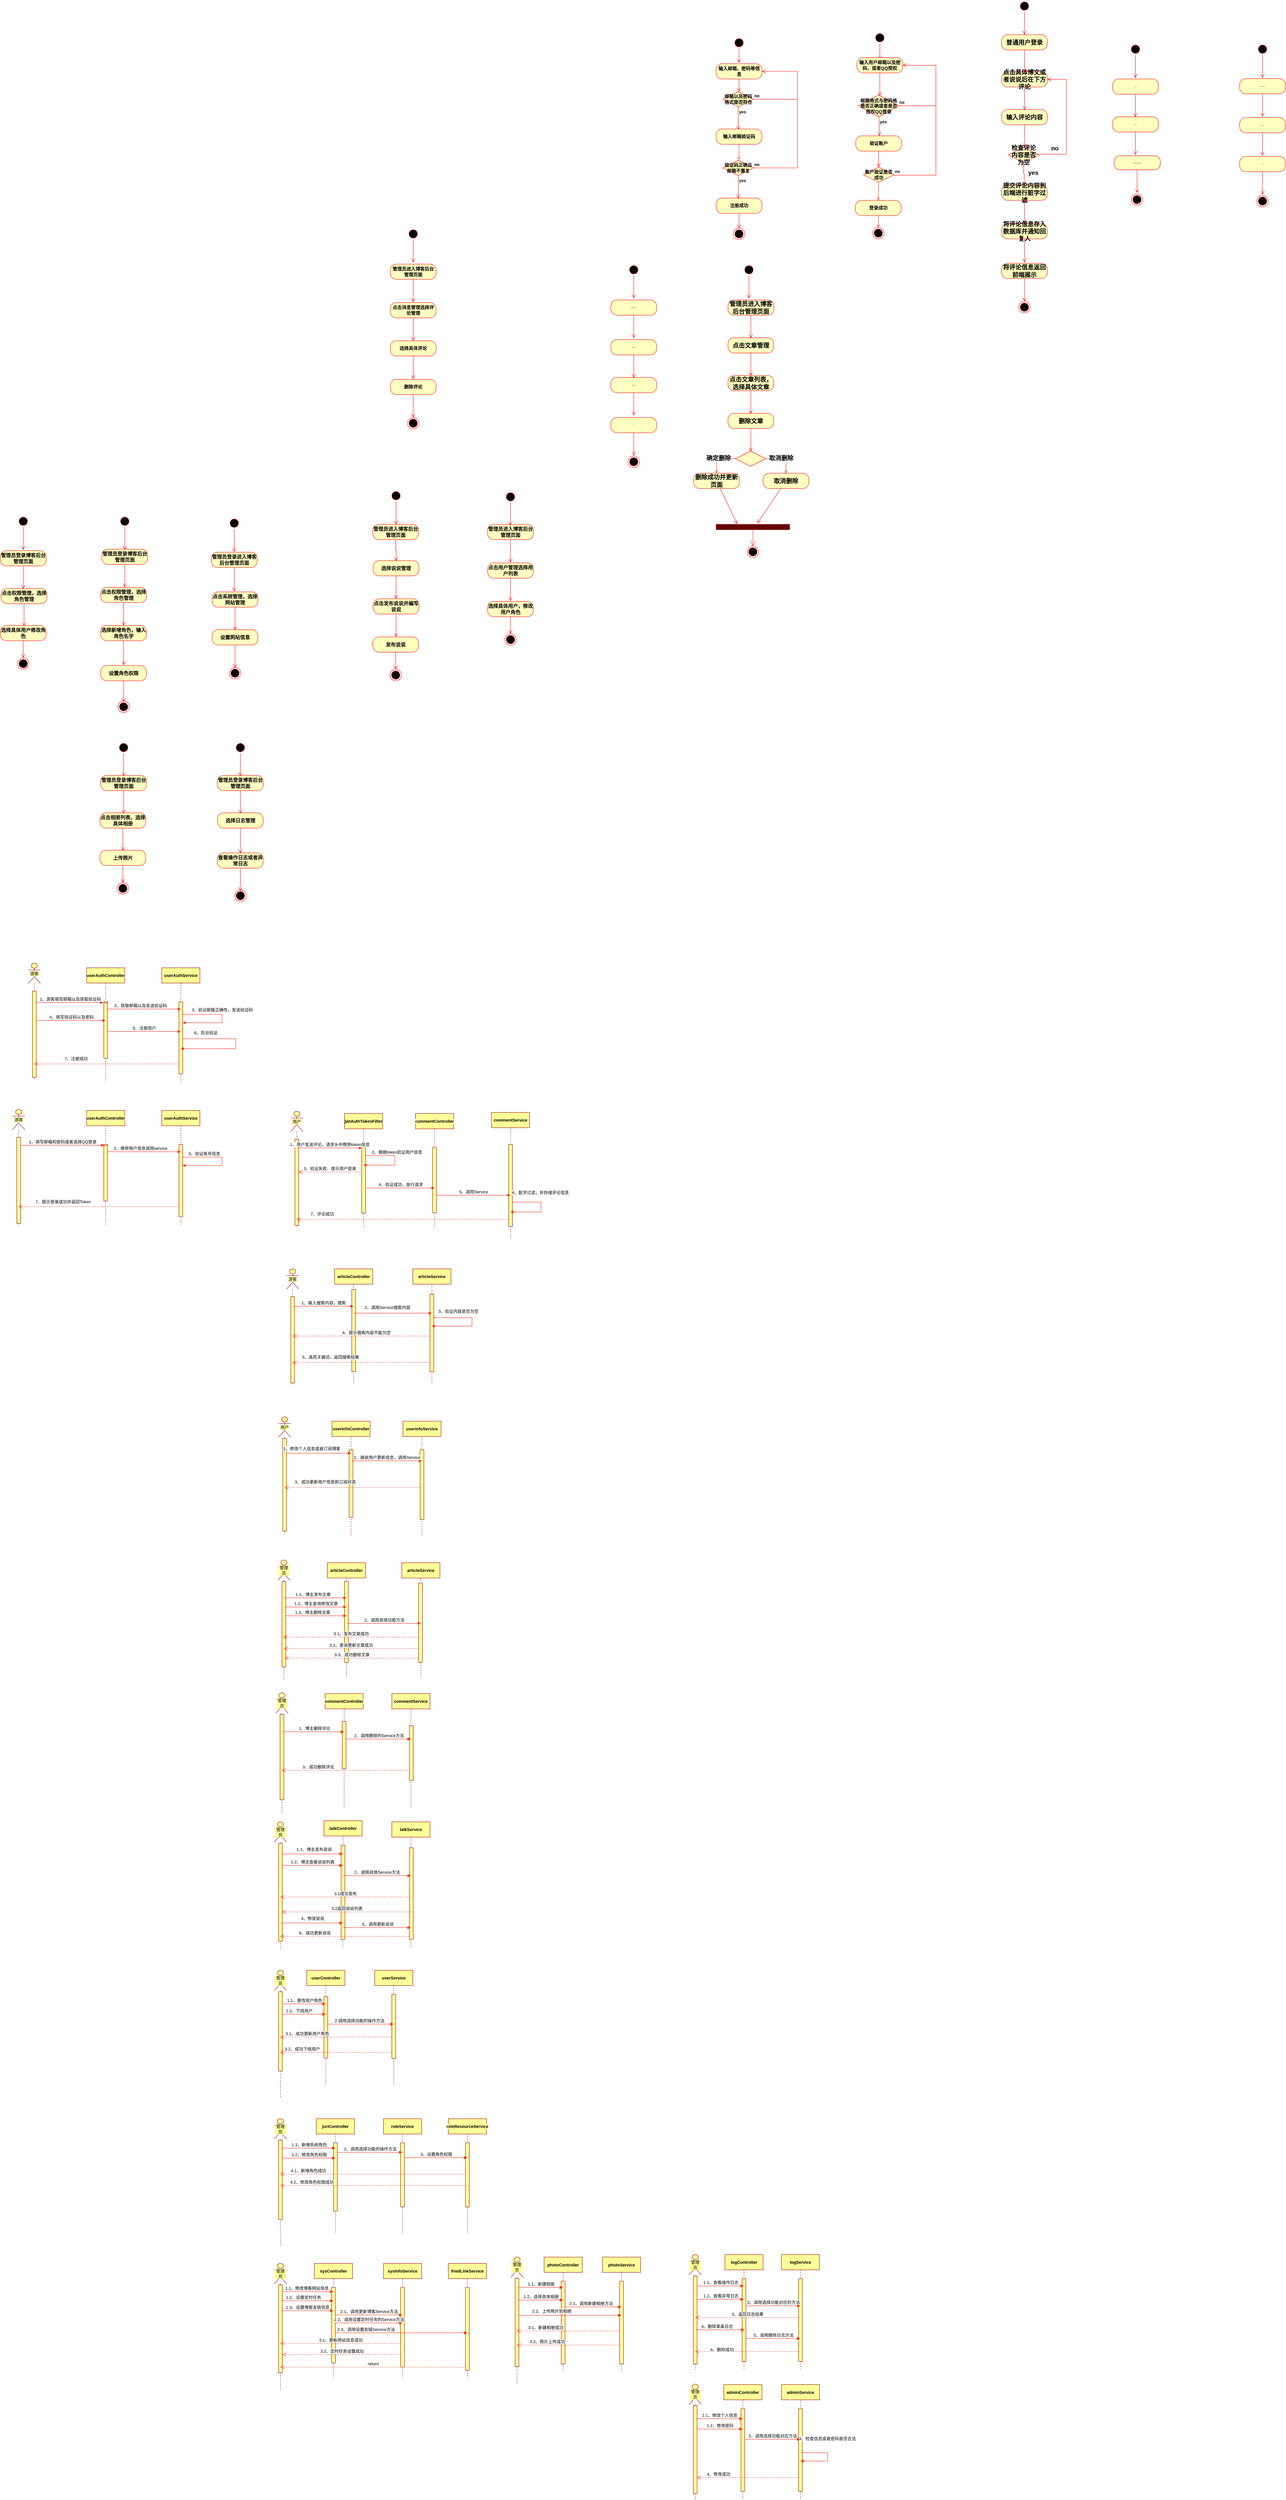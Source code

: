 <mxfile version="21.0.2" type="github">
  <diagram name="第 1 页" id="DRcXkjdLLeioAmzkRmEO">
    <mxGraphModel dx="2934" dy="544" grid="0" gridSize="10" guides="1" tooltips="1" connect="1" arrows="1" fold="1" page="0" pageScale="1" pageWidth="1169" pageHeight="827" math="0" shadow="0">
      <root>
        <mxCell id="0" />
        <mxCell id="1" parent="0" />
        <mxCell id="DpkDGt5Of3vKLXlmqG1_-1" value="" style="ellipse;html=1;shape=startState;fillColor=#000000;strokeColor=#ff0000;fontStyle=1" parent="1" vertex="1">
          <mxGeometry x="264" y="152" width="30" height="30" as="geometry" />
        </mxCell>
        <mxCell id="DpkDGt5Of3vKLXlmqG1_-2" value="" style="edgeStyle=orthogonalEdgeStyle;html=1;verticalAlign=bottom;endArrow=open;endSize=8;strokeColor=#ff0000;rounded=0;fontStyle=1" parent="1" source="DpkDGt5Of3vKLXlmqG1_-1" edge="1">
          <mxGeometry relative="1" as="geometry">
            <mxPoint x="279" y="220" as="targetPoint" />
          </mxGeometry>
        </mxCell>
        <mxCell id="DpkDGt5Of3vKLXlmqG1_-5" value="&lt;span&gt;输入邮箱、密码等信息&lt;/span&gt;" style="rounded=1;whiteSpace=wrap;html=1;arcSize=40;fontColor=#000000;fillColor=#ffffc0;strokeColor=#ff0000;fontStyle=1" parent="1" vertex="1">
          <mxGeometry x="219" y="222" width="120" height="40" as="geometry" />
        </mxCell>
        <mxCell id="DpkDGt5Of3vKLXlmqG1_-6" value="" style="edgeStyle=orthogonalEdgeStyle;html=1;verticalAlign=bottom;endArrow=open;endSize=8;strokeColor=#ff0000;rounded=0;fontStyle=1" parent="1" source="DpkDGt5Of3vKLXlmqG1_-5" edge="1">
          <mxGeometry relative="1" as="geometry">
            <mxPoint x="279" y="295" as="targetPoint" />
          </mxGeometry>
        </mxCell>
        <mxCell id="DpkDGt5Of3vKLXlmqG1_-9" value="邮箱以及密码格式是否符合" style="rhombus;whiteSpace=wrap;html=1;fontColor=#000000;fillColor=#ffffc0;strokeColor=#ff0000;fontStyle=1" parent="1" vertex="1">
          <mxGeometry x="237" y="295" width="80" height="40" as="geometry" />
        </mxCell>
        <mxCell id="DpkDGt5Of3vKLXlmqG1_-10" value="no" style="edgeStyle=orthogonalEdgeStyle;html=1;align=left;verticalAlign=bottom;endArrow=none;endSize=8;strokeColor=#ff0000;rounded=0;fontStyle=1;endFill=0;" parent="1" source="DpkDGt5Of3vKLXlmqG1_-9" edge="1">
          <mxGeometry x="-1" relative="1" as="geometry">
            <mxPoint x="431" y="315" as="targetPoint" />
          </mxGeometry>
        </mxCell>
        <mxCell id="DpkDGt5Of3vKLXlmqG1_-11" value="yes" style="edgeStyle=orthogonalEdgeStyle;html=1;align=left;verticalAlign=top;endArrow=open;endSize=8;strokeColor=#ff0000;rounded=0;fontStyle=1" parent="1" source="DpkDGt5Of3vKLXlmqG1_-9" edge="1">
          <mxGeometry x="-1" relative="1" as="geometry">
            <mxPoint x="277" y="395" as="targetPoint" />
          </mxGeometry>
        </mxCell>
        <mxCell id="DpkDGt5Of3vKLXlmqG1_-24" style="edgeStyle=orthogonalEdgeStyle;rounded=0;orthogonalLoop=1;jettySize=auto;html=1;exitX=0.5;exitY=1;exitDx=0;exitDy=0;strokeColor=#FF2D0D;endArrow=open;endFill=0;fontStyle=1" parent="1" source="DpkDGt5Of3vKLXlmqG1_-13" edge="1">
          <mxGeometry relative="1" as="geometry">
            <mxPoint x="278.857" y="474" as="targetPoint" />
          </mxGeometry>
        </mxCell>
        <mxCell id="DpkDGt5Of3vKLXlmqG1_-13" value="输入邮箱验证码" style="rounded=1;whiteSpace=wrap;html=1;arcSize=40;fontColor=#000000;fillColor=#ffffc0;strokeColor=#ff0000;fontStyle=1" parent="1" vertex="1">
          <mxGeometry x="219" y="393" width="120" height="40" as="geometry" />
        </mxCell>
        <mxCell id="DpkDGt5Of3vKLXlmqG1_-25" value="验证码正确且邮箱不重复" style="rhombus;whiteSpace=wrap;html=1;fontColor=#000000;fillColor=#ffffc0;strokeColor=#ff0000;fontStyle=1" parent="1" vertex="1">
          <mxGeometry x="237" y="475" width="80" height="40" as="geometry" />
        </mxCell>
        <mxCell id="DpkDGt5Of3vKLXlmqG1_-26" value="no" style="html=1;align=left;verticalAlign=bottom;endArrow=open;endSize=8;strokeColor=#FF230A;rounded=0;shadow=0;movable=1;resizable=1;rotatable=1;deletable=1;editable=1;locked=0;connectable=1;edgeStyle=orthogonalEdgeStyle;endFill=0;entryX=1;entryY=0.5;entryDx=0;entryDy=0;exitX=1;exitY=0.5;exitDx=0;exitDy=0;fontStyle=1" parent="1" source="DpkDGt5Of3vKLXlmqG1_-25" target="DpkDGt5Of3vKLXlmqG1_-5" edge="1">
          <mxGeometry x="-1" relative="1" as="geometry">
            <mxPoint x="421" y="240" as="targetPoint" />
            <Array as="points">
              <mxPoint x="432" y="495" />
              <mxPoint x="432" y="242" />
            </Array>
          </mxGeometry>
        </mxCell>
        <mxCell id="DpkDGt5Of3vKLXlmqG1_-27" value="yes" style="edgeStyle=orthogonalEdgeStyle;html=1;align=left;verticalAlign=top;endArrow=open;endSize=8;strokeColor=#ff0000;rounded=0;fontStyle=1" parent="1" source="DpkDGt5Of3vKLXlmqG1_-25" edge="1">
          <mxGeometry x="-1" relative="1" as="geometry">
            <mxPoint x="277" y="575" as="targetPoint" />
          </mxGeometry>
        </mxCell>
        <mxCell id="DpkDGt5Of3vKLXlmqG1_-28" value="注册成功" style="rounded=1;whiteSpace=wrap;html=1;arcSize=40;fontColor=#000000;fillColor=#ffffc0;strokeColor=#ff0000;fontStyle=1" parent="1" vertex="1">
          <mxGeometry x="219" y="574" width="120" height="40" as="geometry" />
        </mxCell>
        <mxCell id="DpkDGt5Of3vKLXlmqG1_-29" value="" style="edgeStyle=orthogonalEdgeStyle;html=1;verticalAlign=bottom;endArrow=open;endSize=8;strokeColor=#ff0000;rounded=0;fontStyle=1" parent="1" source="DpkDGt5Of3vKLXlmqG1_-28" edge="1">
          <mxGeometry relative="1" as="geometry">
            <mxPoint x="279" y="653" as="targetPoint" />
          </mxGeometry>
        </mxCell>
        <mxCell id="DpkDGt5Of3vKLXlmqG1_-37" value="" style="ellipse;html=1;shape=endState;fillColor=#000000;strokeColor=#ff0000;fontStyle=1" parent="1" vertex="1">
          <mxGeometry x="264" y="653" width="30" height="30" as="geometry" />
        </mxCell>
        <mxCell id="DpkDGt5Of3vKLXlmqG1_-40" value="" style="ellipse;html=1;shape=startState;fillColor=#000000;strokeColor=#ff0000;fontStyle=1" parent="1" vertex="1">
          <mxGeometry x="633" y="139" width="30" height="30" as="geometry" />
        </mxCell>
        <mxCell id="DpkDGt5Of3vKLXlmqG1_-41" value="" style="edgeStyle=orthogonalEdgeStyle;html=1;verticalAlign=bottom;endArrow=open;endSize=8;strokeColor=#ff0000;rounded=0;shadow=0;sketch=0;fontStyle=1" parent="1" source="DpkDGt5Of3vKLXlmqG1_-40" edge="1">
          <mxGeometry relative="1" as="geometry">
            <mxPoint x="648" y="211" as="targetPoint" />
          </mxGeometry>
        </mxCell>
        <mxCell id="DpkDGt5Of3vKLXlmqG1_-42" value="输入用户邮箱以及密码，或者QQ授权" style="rounded=1;whiteSpace=wrap;html=1;arcSize=40;fontColor=#000000;fillColor=#ffffc0;strokeColor=#ff0000;fontStyle=1" parent="1" vertex="1">
          <mxGeometry x="588" y="206" width="120" height="40" as="geometry" />
        </mxCell>
        <mxCell id="DpkDGt5Of3vKLXlmqG1_-43" value="" style="edgeStyle=orthogonalEdgeStyle;html=1;verticalAlign=bottom;endArrow=open;endSize=8;strokeColor=#ff0000;rounded=0;shadow=0;sketch=0;fontStyle=1" parent="1" source="DpkDGt5Of3vKLXlmqG1_-42" edge="1">
          <mxGeometry relative="1" as="geometry">
            <mxPoint x="648" y="306" as="targetPoint" />
          </mxGeometry>
        </mxCell>
        <mxCell id="DpkDGt5Of3vKLXlmqG1_-44" value="邮箱格式与密码格是否正确或者是否授权QQ登录" style="rhombus;whiteSpace=wrap;html=1;fontColor=#000000;fillColor=#ffffc0;strokeColor=#ff0000;fontStyle=1" parent="1" vertex="1">
          <mxGeometry x="592" y="304" width="106" height="57" as="geometry" />
        </mxCell>
        <mxCell id="DpkDGt5Of3vKLXlmqG1_-45" value="no" style="edgeStyle=orthogonalEdgeStyle;html=1;align=left;verticalAlign=bottom;endArrow=none;endSize=8;strokeColor=#ff0000;rounded=0;shadow=0;sketch=0;endFill=0;fontStyle=1" parent="1" source="DpkDGt5Of3vKLXlmqG1_-44" edge="1">
          <mxGeometry x="-1" relative="1" as="geometry">
            <mxPoint x="795" y="332" as="targetPoint" />
          </mxGeometry>
        </mxCell>
        <mxCell id="DpkDGt5Of3vKLXlmqG1_-46" value="yes" style="html=1;align=left;verticalAlign=top;endArrow=open;endSize=8;strokeColor=#ff0000;rounded=0;shadow=0;sketch=0;fontStyle=1" parent="1" source="DpkDGt5Of3vKLXlmqG1_-44" edge="1">
          <mxGeometry x="-1" relative="1" as="geometry">
            <mxPoint x="647" y="411" as="targetPoint" />
          </mxGeometry>
        </mxCell>
        <mxCell id="DpkDGt5Of3vKLXlmqG1_-47" value="验证账户" style="rounded=1;whiteSpace=wrap;html=1;arcSize=40;fontColor=#000000;fillColor=#ffffc0;strokeColor=#ff0000;fontStyle=1" parent="1" vertex="1">
          <mxGeometry x="585" y="411" width="120" height="40" as="geometry" />
        </mxCell>
        <mxCell id="DpkDGt5Of3vKLXlmqG1_-48" value="" style="edgeStyle=orthogonalEdgeStyle;html=1;verticalAlign=bottom;endArrow=open;endSize=8;strokeColor=#ff0000;rounded=0;shadow=0;sketch=0;fontStyle=1;entryX=0.5;entryY=0;entryDx=0;entryDy=0;" parent="1" source="DpkDGt5Of3vKLXlmqG1_-47" target="DpkDGt5Of3vKLXlmqG1_-49" edge="1">
          <mxGeometry relative="1" as="geometry">
            <mxPoint x="645" y="511" as="targetPoint" />
          </mxGeometry>
        </mxCell>
        <mxCell id="DpkDGt5Of3vKLXlmqG1_-70" value="" style="edgeStyle=none;rounded=0;sketch=0;orthogonalLoop=1;jettySize=auto;html=1;shadow=0;strokeColor=#FF230A;endArrow=open;endFill=0;" parent="1" source="DpkDGt5Of3vKLXlmqG1_-49" target="DpkDGt5Of3vKLXlmqG1_-52" edge="1">
          <mxGeometry relative="1" as="geometry" />
        </mxCell>
        <mxCell id="DpkDGt5Of3vKLXlmqG1_-49" value="账户验证是否成功" style="rhombus;whiteSpace=wrap;html=1;fontColor=#000000;fillColor=#ffffc0;strokeColor=#ff0000;fontStyle=1" parent="1" vertex="1">
          <mxGeometry x="605" y="493" width="80" height="40" as="geometry" />
        </mxCell>
        <mxCell id="DpkDGt5Of3vKLXlmqG1_-50" value="no" style="edgeStyle=orthogonalEdgeStyle;html=1;align=left;verticalAlign=bottom;endArrow=open;endSize=8;strokeColor=#ff0000;rounded=0;shadow=0;sketch=0;entryX=1;entryY=0.5;entryDx=0;entryDy=0;exitX=1;exitY=0.5;exitDx=0;exitDy=0;fontStyle=1" parent="1" source="DpkDGt5Of3vKLXlmqG1_-49" target="DpkDGt5Of3vKLXlmqG1_-42" edge="1">
          <mxGeometry x="-1" relative="1" as="geometry">
            <mxPoint x="784" y="528" as="targetPoint" />
            <Array as="points">
              <mxPoint x="795" y="514" />
              <mxPoint x="795" y="226" />
            </Array>
          </mxGeometry>
        </mxCell>
        <mxCell id="DpkDGt5Of3vKLXlmqG1_-55" style="edgeStyle=none;rounded=0;sketch=0;orthogonalLoop=1;jettySize=auto;html=1;exitX=1;exitY=1;exitDx=0;exitDy=0;shadow=0;strokeColor=#FF230A;endArrow=none;endFill=0;fontStyle=1" parent="1" source="DpkDGt5Of3vKLXlmqG1_-54" target="DpkDGt5Of3vKLXlmqG1_-54" edge="1">
          <mxGeometry relative="1" as="geometry" />
        </mxCell>
        <mxCell id="DpkDGt5Of3vKLXlmqG1_-56" style="edgeStyle=none;rounded=0;sketch=0;orthogonalLoop=1;jettySize=auto;html=1;exitX=0;exitY=0.5;exitDx=0;exitDy=0;shadow=0;strokeColor=#FF230A;endArrow=none;endFill=0;fontStyle=1" parent="1" source="DpkDGt5Of3vKLXlmqG1_-54" target="DpkDGt5Of3vKLXlmqG1_-54" edge="1">
          <mxGeometry relative="1" as="geometry" />
        </mxCell>
        <mxCell id="DpkDGt5Of3vKLXlmqG1_-54" value="" style="ellipse;html=1;shape=endState;fillColor=#000000;strokeColor=#ff0000;fontStyle=1" parent="1" vertex="1">
          <mxGeometry x="629" y="651" width="30" height="30" as="geometry" />
        </mxCell>
        <mxCell id="DpkDGt5Of3vKLXlmqG1_-61" value="点击具体博文或者说说后在下方评论" style="rounded=1;whiteSpace=wrap;html=1;arcSize=40;fontColor=#000000;fillColor=#ffffc0;strokeColor=#ff0000;verticalAlign=middle;fontStyle=1;fontSize=16;" parent="1" vertex="1">
          <mxGeometry x="967" y="243" width="120" height="40" as="geometry" />
        </mxCell>
        <mxCell id="DpkDGt5Of3vKLXlmqG1_-62" value="" style="edgeStyle=orthogonalEdgeStyle;html=1;verticalAlign=middle;endArrow=open;endSize=8;strokeColor=#ff0000;rounded=0;shadow=0;sketch=0;fontStyle=1;fontSize=16;" parent="1" source="DpkDGt5Of3vKLXlmqG1_-61" edge="1">
          <mxGeometry relative="1" as="geometry">
            <mxPoint x="1027" y="343" as="targetPoint" />
          </mxGeometry>
        </mxCell>
        <mxCell id="DpkDGt5Of3vKLXlmqG1_-63" value="输入评论内容" style="rounded=1;whiteSpace=wrap;html=1;arcSize=40;fontColor=#000000;fillColor=#ffffc0;strokeColor=#ff0000;verticalAlign=middle;fontStyle=1;fontSize=16;" parent="1" vertex="1">
          <mxGeometry x="967" y="342" width="120" height="40" as="geometry" />
        </mxCell>
        <mxCell id="DpkDGt5Of3vKLXlmqG1_-64" value="" style="edgeStyle=orthogonalEdgeStyle;html=1;verticalAlign=middle;endArrow=open;endSize=8;strokeColor=#ff0000;rounded=0;shadow=0;sketch=0;fontStyle=1;fontSize=16;" parent="1" source="DpkDGt5Of3vKLXlmqG1_-63" edge="1">
          <mxGeometry relative="1" as="geometry">
            <mxPoint x="1027" y="441" as="targetPoint" />
          </mxGeometry>
        </mxCell>
        <mxCell id="DpkDGt5Of3vKLXlmqG1_-65" value="检查评论内容是否为空" style="rhombus;whiteSpace=wrap;html=1;fontColor=#000000;fillColor=#ffffc0;strokeColor=#ff0000;verticalAlign=middle;fontStyle=1;fontSize=16;" parent="1" vertex="1">
          <mxGeometry x="985" y="441" width="80" height="40" as="geometry" />
        </mxCell>
        <mxCell id="DpkDGt5Of3vKLXlmqG1_-66" value="no" style="edgeStyle=orthogonalEdgeStyle;html=1;align=left;verticalAlign=middle;endArrow=open;endSize=8;strokeColor=#ff0000;rounded=0;shadow=0;sketch=0;entryX=1;entryY=0.5;entryDx=0;entryDy=0;fontStyle=1;fontSize=16;" parent="1" target="DpkDGt5Of3vKLXlmqG1_-61" edge="1">
          <mxGeometry x="-0.794" y="16" relative="1" as="geometry">
            <mxPoint x="1166" y="459" as="targetPoint" />
            <mxPoint x="1062" y="459" as="sourcePoint" />
            <Array as="points">
              <mxPoint x="1137" y="459" />
              <mxPoint x="1137" y="263" />
            </Array>
            <mxPoint as="offset" />
          </mxGeometry>
        </mxCell>
        <mxCell id="DpkDGt5Of3vKLXlmqG1_-67" value="yes" style="edgeStyle=orthogonalEdgeStyle;html=1;align=left;verticalAlign=middle;endArrow=open;endSize=5;strokeColor=#ff0000;rounded=0;shadow=0;sketch=0;fontStyle=1;spacing=0;fontSize=16;startSize=0;" parent="1" source="DpkDGt5Of3vKLXlmqG1_-65" edge="1">
          <mxGeometry x="-0.167" y="12" relative="1" as="geometry">
            <mxPoint x="1026" y="539" as="targetPoint" />
            <mxPoint y="1" as="offset" />
          </mxGeometry>
        </mxCell>
        <mxCell id="DpkDGt5Of3vKLXlmqG1_-71" value="" style="edgeStyle=none;rounded=0;sketch=0;orthogonalLoop=1;jettySize=auto;html=1;shadow=0;strokeColor=#FF230A;endArrow=open;endFill=0;" parent="1" source="DpkDGt5Of3vKLXlmqG1_-52" target="DpkDGt5Of3vKLXlmqG1_-54" edge="1">
          <mxGeometry relative="1" as="geometry" />
        </mxCell>
        <mxCell id="DpkDGt5Of3vKLXlmqG1_-52" value="登录成功" style="rounded=1;whiteSpace=wrap;html=1;arcSize=40;fontColor=#000000;fillColor=#ffffc0;strokeColor=#ff0000;fontStyle=1" parent="1" vertex="1">
          <mxGeometry x="584" y="580" width="120" height="40" as="geometry" />
        </mxCell>
        <mxCell id="DpkDGt5Of3vKLXlmqG1_-72" value="提交评论内容到后端进行脏字过滤" style="rounded=1;whiteSpace=wrap;html=1;arcSize=40;fontColor=#000000;fillColor=#ffffc0;strokeColor=#ff0000;verticalAlign=middle;fontStyle=1;fontSize=16;" parent="1" vertex="1">
          <mxGeometry x="967" y="540" width="120" height="40" as="geometry" />
        </mxCell>
        <mxCell id="DpkDGt5Of3vKLXlmqG1_-73" value="" style="edgeStyle=orthogonalEdgeStyle;html=1;verticalAlign=middle;endArrow=open;endSize=8;strokeColor=#ff0000;rounded=0;shadow=0;sketch=0;fontStyle=1;fontSize=16;" parent="1" source="DpkDGt5Of3vKLXlmqG1_-72" edge="1">
          <mxGeometry relative="1" as="geometry">
            <mxPoint x="1027" y="641" as="targetPoint" />
          </mxGeometry>
        </mxCell>
        <mxCell id="DpkDGt5Of3vKLXlmqG1_-74" value="将评论信息存入数据库并通知回复人" style="rounded=1;whiteSpace=wrap;html=1;arcSize=40;fontColor=#000000;fillColor=#ffffc0;strokeColor=#ff0000;verticalAlign=middle;fontStyle=1;fontSize=16;" parent="1" vertex="1">
          <mxGeometry x="967" y="641" width="120" height="40" as="geometry" />
        </mxCell>
        <mxCell id="DpkDGt5Of3vKLXlmqG1_-75" value="" style="edgeStyle=orthogonalEdgeStyle;html=1;verticalAlign=middle;endArrow=open;endSize=8;strokeColor=#ff0000;rounded=0;shadow=0;sketch=0;fontStyle=1;fontSize=16;" parent="1" source="DpkDGt5Of3vKLXlmqG1_-74" edge="1">
          <mxGeometry relative="1" as="geometry">
            <mxPoint x="1027" y="743" as="targetPoint" />
          </mxGeometry>
        </mxCell>
        <mxCell id="DpkDGt5Of3vKLXlmqG1_-79" value="" style="ellipse;html=1;shape=startState;fillColor=#000000;strokeColor=#ff0000;fontSize=1;fontStyle=1" parent="1" vertex="1">
          <mxGeometry x="1303" y="169" width="30" height="30" as="geometry" />
        </mxCell>
        <mxCell id="DpkDGt5Of3vKLXlmqG1_-80" value="" style="edgeStyle=orthogonalEdgeStyle;html=1;verticalAlign=bottom;endArrow=open;endSize=8;strokeColor=#ff0000;rounded=0;shadow=0;sketch=0;fontSize=1;fontStyle=1" parent="1" source="DpkDGt5Of3vKLXlmqG1_-79" edge="1">
          <mxGeometry relative="1" as="geometry">
            <mxPoint x="1318" y="259" as="targetPoint" />
          </mxGeometry>
        </mxCell>
        <mxCell id="DpkDGt5Of3vKLXlmqG1_-81" value="点击搜索按钮" style="rounded=1;whiteSpace=wrap;html=1;arcSize=40;fontColor=#000000;fillColor=#ffffc0;strokeColor=#ff0000;fontSize=1;fontStyle=1" parent="1" vertex="1">
          <mxGeometry x="1258" y="262" width="120" height="40" as="geometry" />
        </mxCell>
        <mxCell id="DpkDGt5Of3vKLXlmqG1_-82" value="" style="edgeStyle=orthogonalEdgeStyle;html=1;verticalAlign=bottom;endArrow=open;endSize=8;strokeColor=#ff0000;rounded=0;shadow=0;sketch=0;fontSize=1;fontStyle=1" parent="1" source="DpkDGt5Of3vKLXlmqG1_-81" edge="1">
          <mxGeometry relative="1" as="geometry">
            <mxPoint x="1318" y="362" as="targetPoint" />
          </mxGeometry>
        </mxCell>
        <mxCell id="DpkDGt5Of3vKLXlmqG1_-83" value="输入搜索内容" style="rounded=1;whiteSpace=wrap;html=1;arcSize=40;fontColor=#000000;fillColor=#ffffc0;strokeColor=#ff0000;fontSize=1;fontStyle=1" parent="1" vertex="1">
          <mxGeometry x="1258" y="361" width="120" height="40" as="geometry" />
        </mxCell>
        <mxCell id="DpkDGt5Of3vKLXlmqG1_-84" value="" style="edgeStyle=orthogonalEdgeStyle;html=1;verticalAlign=bottom;endArrow=open;endSize=8;strokeColor=#ff0000;rounded=0;shadow=0;sketch=0;fontSize=1;fontStyle=1" parent="1" source="DpkDGt5Of3vKLXlmqG1_-83" edge="1">
          <mxGeometry relative="1" as="geometry">
            <mxPoint x="1318" y="461" as="targetPoint" />
          </mxGeometry>
        </mxCell>
        <mxCell id="DpkDGt5Of3vKLXlmqG1_-85" value="后端根据搜索内容查询并高亮关键词返回具体文章" style="rounded=1;whiteSpace=wrap;html=1;arcSize=40;fontColor=#000000;fillColor=#ffffc0;strokeColor=#ff0000;fontSize=1;fontStyle=1" parent="1" vertex="1">
          <mxGeometry x="1262" y="463" width="121" height="37" as="geometry" />
        </mxCell>
        <mxCell id="DpkDGt5Of3vKLXlmqG1_-86" value="" style="edgeStyle=orthogonalEdgeStyle;html=1;verticalAlign=bottom;endArrow=open;endSize=8;strokeColor=#ff0000;rounded=0;shadow=0;sketch=0;fontSize=1;fontStyle=1" parent="1" source="DpkDGt5Of3vKLXlmqG1_-85" edge="1">
          <mxGeometry relative="1" as="geometry">
            <mxPoint x="1322" y="560" as="targetPoint" />
          </mxGeometry>
        </mxCell>
        <mxCell id="DpkDGt5Of3vKLXlmqG1_-87" value="" style="ellipse;html=1;shape=endState;fillColor=#000000;strokeColor=#ff0000;fontSize=1;fontStyle=1" parent="1" vertex="1">
          <mxGeometry x="1307" y="563" width="30" height="30" as="geometry" />
        </mxCell>
        <mxCell id="DpkDGt5Of3vKLXlmqG1_-88" value="将评论信息返回前端展示" style="rounded=1;whiteSpace=wrap;html=1;arcSize=40;fontColor=#000000;fillColor=#ffffc0;strokeColor=#ff0000;fontSize=16;fontStyle=1" parent="1" vertex="1">
          <mxGeometry x="967" y="745" width="120" height="40" as="geometry" />
        </mxCell>
        <mxCell id="DpkDGt5Of3vKLXlmqG1_-89" value="" style="edgeStyle=orthogonalEdgeStyle;html=1;verticalAlign=bottom;endArrow=open;endSize=8;strokeColor=#ff0000;rounded=0;shadow=0;sketch=0;fontSize=16;fontStyle=1" parent="1" source="DpkDGt5Of3vKLXlmqG1_-88" edge="1">
          <mxGeometry relative="1" as="geometry">
            <mxPoint x="1027" y="845" as="targetPoint" />
          </mxGeometry>
        </mxCell>
        <mxCell id="DpkDGt5Of3vKLXlmqG1_-90" value="" style="ellipse;html=1;shape=endState;fillColor=#000000;strokeColor=#ff0000;fontSize=16;fontStyle=1" parent="1" vertex="1">
          <mxGeometry x="1012" y="845" width="30" height="30" as="geometry" />
        </mxCell>
        <mxCell id="DpkDGt5Of3vKLXlmqG1_-91" value="" style="ellipse;html=1;shape=startState;fillColor=#000000;strokeColor=#ff0000;fontSize=1;fontStyle=1" parent="1" vertex="1">
          <mxGeometry x="1636" y="169" width="30" height="30" as="geometry" />
        </mxCell>
        <mxCell id="DpkDGt5Of3vKLXlmqG1_-92" value="" style="edgeStyle=orthogonalEdgeStyle;html=1;verticalAlign=bottom;endArrow=open;endSize=8;strokeColor=#ff0000;rounded=0;shadow=0;sketch=0;fontSize=1;fontStyle=1" parent="1" source="DpkDGt5Of3vKLXlmqG1_-91" edge="1">
          <mxGeometry relative="1" as="geometry">
            <mxPoint x="1651" y="259" as="targetPoint" />
          </mxGeometry>
        </mxCell>
        <mxCell id="DpkDGt5Of3vKLXlmqG1_-93" value="用户登录后点击头像，点击个人中心" style="rounded=1;whiteSpace=wrap;html=1;arcSize=40;fontColor=#000000;fillColor=#ffffc0;strokeColor=#ff0000;fontSize=1;fontStyle=1" parent="1" vertex="1">
          <mxGeometry x="1591" y="261" width="120" height="40" as="geometry" />
        </mxCell>
        <mxCell id="DpkDGt5Of3vKLXlmqG1_-94" value="" style="edgeStyle=orthogonalEdgeStyle;html=1;verticalAlign=bottom;endArrow=open;endSize=8;strokeColor=#ff0000;rounded=0;shadow=0;sketch=0;fontSize=1;fontStyle=1" parent="1" source="DpkDGt5Of3vKLXlmqG1_-93" edge="1">
          <mxGeometry relative="1" as="geometry">
            <mxPoint x="1651" y="361" as="targetPoint" />
          </mxGeometry>
        </mxCell>
        <mxCell id="DpkDGt5Of3vKLXlmqG1_-95" value="修改用户信息" style="rounded=1;whiteSpace=wrap;html=1;arcSize=40;fontColor=#000000;fillColor=#ffffc0;strokeColor=#ff0000;fontSize=1;fontStyle=1" parent="1" vertex="1">
          <mxGeometry x="1591" y="363" width="120" height="40" as="geometry" />
        </mxCell>
        <mxCell id="DpkDGt5Of3vKLXlmqG1_-96" value="" style="edgeStyle=orthogonalEdgeStyle;html=1;verticalAlign=bottom;endArrow=open;endSize=8;strokeColor=#ff0000;rounded=0;shadow=0;sketch=0;fontSize=1;fontStyle=1" parent="1" source="DpkDGt5Of3vKLXlmqG1_-95" edge="1">
          <mxGeometry relative="1" as="geometry">
            <mxPoint x="1651" y="463" as="targetPoint" />
          </mxGeometry>
        </mxCell>
        <mxCell id="DpkDGt5Of3vKLXlmqG1_-97" value="确认修改" style="rounded=1;whiteSpace=wrap;html=1;arcSize=40;fontColor=#000000;fillColor=#ffffc0;strokeColor=#ff0000;fontSize=1;fontStyle=1" parent="1" vertex="1">
          <mxGeometry x="1591" y="465" width="120" height="40" as="geometry" />
        </mxCell>
        <mxCell id="DpkDGt5Of3vKLXlmqG1_-98" value="" style="edgeStyle=orthogonalEdgeStyle;html=1;verticalAlign=bottom;endArrow=open;endSize=8;strokeColor=#ff0000;rounded=0;shadow=0;sketch=0;fontSize=1;fontStyle=1" parent="1" source="DpkDGt5Of3vKLXlmqG1_-97" edge="1">
          <mxGeometry relative="1" as="geometry">
            <mxPoint x="1651" y="565" as="targetPoint" />
          </mxGeometry>
        </mxCell>
        <mxCell id="DpkDGt5Of3vKLXlmqG1_-99" value="" style="ellipse;html=1;shape=endState;fillColor=#000000;strokeColor=#ff0000;fontSize=1;fontStyle=1" parent="1" vertex="1">
          <mxGeometry x="1636" y="567" width="30" height="30" as="geometry" />
        </mxCell>
        <mxCell id="DpkDGt5Of3vKLXlmqG1_-101" value="" style="ellipse;html=1;shape=startState;fillColor=#000000;strokeColor=#ff0000;fontSize=1;fontStyle=1" parent="1" vertex="1">
          <mxGeometry x="-12" y="747" width="30" height="30" as="geometry" />
        </mxCell>
        <mxCell id="DpkDGt5Of3vKLXlmqG1_-102" value="" style="edgeStyle=orthogonalEdgeStyle;html=1;verticalAlign=bottom;endArrow=open;endSize=8;strokeColor=#ff0000;rounded=0;shadow=0;sketch=0;fontSize=1;fontStyle=1" parent="1" source="DpkDGt5Of3vKLXlmqG1_-101" edge="1">
          <mxGeometry relative="1" as="geometry">
            <mxPoint x="3" y="837" as="targetPoint" />
          </mxGeometry>
        </mxCell>
        <mxCell id="DpkDGt5Of3vKLXlmqG1_-103" value="管理员进入博客后台管理页面" style="rounded=1;whiteSpace=wrap;html=1;arcSize=40;fontColor=#000000;fillColor=#ffffc0;strokeColor=#ff0000;fontSize=1;fontStyle=1" parent="1" vertex="1">
          <mxGeometry x="-57" y="841" width="120" height="40" as="geometry" />
        </mxCell>
        <mxCell id="DpkDGt5Of3vKLXlmqG1_-104" value="" style="edgeStyle=orthogonalEdgeStyle;html=1;verticalAlign=bottom;endArrow=open;endSize=8;strokeColor=#ff0000;rounded=0;shadow=0;sketch=0;fontSize=1;fontStyle=1" parent="1" source="DpkDGt5Of3vKLXlmqG1_-103" edge="1">
          <mxGeometry relative="1" as="geometry">
            <mxPoint x="3" y="941" as="targetPoint" />
          </mxGeometry>
        </mxCell>
        <mxCell id="DpkDGt5Of3vKLXlmqG1_-105" value="点击文章管理选择发布文章" style="rounded=1;whiteSpace=wrap;html=1;arcSize=40;fontColor=#000000;fillColor=#ffffc0;strokeColor=#ff0000;fontSize=1;fontStyle=1" parent="1" vertex="1">
          <mxGeometry x="-57" y="945" width="120" height="40" as="geometry" />
        </mxCell>
        <mxCell id="DpkDGt5Of3vKLXlmqG1_-106" value="" style="edgeStyle=orthogonalEdgeStyle;html=1;verticalAlign=bottom;endArrow=open;endSize=8;strokeColor=#ff0000;rounded=0;shadow=0;sketch=0;fontSize=1;fontStyle=1" parent="1" source="DpkDGt5Of3vKLXlmqG1_-105" edge="1">
          <mxGeometry relative="1" as="geometry">
            <mxPoint x="3" y="1045" as="targetPoint" />
          </mxGeometry>
        </mxCell>
        <mxCell id="DpkDGt5Of3vKLXlmqG1_-107" value="编辑要发布的博文" style="rounded=1;whiteSpace=wrap;html=1;arcSize=40;fontColor=#000000;fillColor=#ffffc0;strokeColor=#ff0000;fontSize=1;fontStyle=1" parent="1" vertex="1">
          <mxGeometry x="-57" y="1044" width="120" height="40" as="geometry" />
        </mxCell>
        <mxCell id="DpkDGt5Of3vKLXlmqG1_-108" value="" style="edgeStyle=orthogonalEdgeStyle;html=1;verticalAlign=bottom;endArrow=open;endSize=8;strokeColor=#ff0000;rounded=0;shadow=0;sketch=0;fontSize=1;fontStyle=1" parent="1" source="DpkDGt5Of3vKLXlmqG1_-107" edge="1">
          <mxGeometry relative="1" as="geometry">
            <mxPoint x="3" y="1144" as="targetPoint" />
          </mxGeometry>
        </mxCell>
        <mxCell id="DpkDGt5Of3vKLXlmqG1_-109" value="发布文章" style="rounded=1;whiteSpace=wrap;html=1;arcSize=40;fontColor=#000000;fillColor=#ffffc0;strokeColor=#ff0000;fontSize=1;fontStyle=1" parent="1" vertex="1">
          <mxGeometry x="-57" y="1149" width="120" height="40" as="geometry" />
        </mxCell>
        <mxCell id="DpkDGt5Of3vKLXlmqG1_-110" value="" style="edgeStyle=orthogonalEdgeStyle;html=1;verticalAlign=bottom;endArrow=open;endSize=8;strokeColor=#ff0000;rounded=0;shadow=0;sketch=0;fontSize=1;fontStyle=1" parent="1" source="DpkDGt5Of3vKLXlmqG1_-109" edge="1">
          <mxGeometry relative="1" as="geometry">
            <mxPoint x="3" y="1249" as="targetPoint" />
          </mxGeometry>
        </mxCell>
        <mxCell id="DpkDGt5Of3vKLXlmqG1_-111" value="" style="ellipse;html=1;shape=endState;fillColor=#000000;strokeColor=#ff0000;fontSize=1;fontStyle=1" parent="1" vertex="1">
          <mxGeometry x="-12" y="1250" width="30" height="30" as="geometry" />
        </mxCell>
        <mxCell id="DpkDGt5Of3vKLXlmqG1_-112" value="" style="ellipse;html=1;shape=startState;fillColor=#000000;strokeColor=#ff0000;fontSize=16;fontStyle=1" parent="1" vertex="1">
          <mxGeometry x="290" y="747" width="30" height="30" as="geometry" />
        </mxCell>
        <mxCell id="DpkDGt5Of3vKLXlmqG1_-113" value="" style="edgeStyle=orthogonalEdgeStyle;html=1;verticalAlign=bottom;endArrow=open;endSize=8;strokeColor=#ff0000;rounded=0;shadow=0;sketch=0;fontSize=16;fontStyle=1" parent="1" source="DpkDGt5Of3vKLXlmqG1_-112" edge="1">
          <mxGeometry relative="1" as="geometry">
            <mxPoint x="305" y="837" as="targetPoint" />
          </mxGeometry>
        </mxCell>
        <mxCell id="DpkDGt5Of3vKLXlmqG1_-114" value="管理员进入博客后台管理页面" style="rounded=1;whiteSpace=wrap;html=1;arcSize=40;fontColor=#000000;fillColor=#ffffc0;strokeColor=#ff0000;fontSize=16;fontStyle=1" parent="1" vertex="1">
          <mxGeometry x="250" y="841" width="120" height="40" as="geometry" />
        </mxCell>
        <mxCell id="DpkDGt5Of3vKLXlmqG1_-115" value="" style="edgeStyle=orthogonalEdgeStyle;html=1;verticalAlign=bottom;endArrow=open;endSize=8;strokeColor=#ff0000;rounded=0;shadow=0;sketch=0;fontSize=16;fontStyle=1" parent="1" source="DpkDGt5Of3vKLXlmqG1_-114" edge="1">
          <mxGeometry relative="1" as="geometry">
            <mxPoint x="310" y="941" as="targetPoint" />
          </mxGeometry>
        </mxCell>
        <mxCell id="DpkDGt5Of3vKLXlmqG1_-116" value="点击文章管理" style="rounded=1;whiteSpace=wrap;html=1;arcSize=40;fontColor=#000000;fillColor=#ffffc0;strokeColor=#ff0000;fontSize=16;fontStyle=1" parent="1" vertex="1">
          <mxGeometry x="250" y="940" width="120" height="40" as="geometry" />
        </mxCell>
        <mxCell id="DpkDGt5Of3vKLXlmqG1_-117" value="" style="edgeStyle=orthogonalEdgeStyle;html=1;verticalAlign=bottom;endArrow=open;endSize=8;strokeColor=#ff0000;rounded=0;shadow=0;sketch=0;fontSize=16;fontStyle=1" parent="1" source="DpkDGt5Of3vKLXlmqG1_-116" edge="1">
          <mxGeometry relative="1" as="geometry">
            <mxPoint x="310" y="1040" as="targetPoint" />
          </mxGeometry>
        </mxCell>
        <mxCell id="DpkDGt5Of3vKLXlmqG1_-118" value="点击文章列表，选择具体文章" style="rounded=1;whiteSpace=wrap;html=1;arcSize=40;fontColor=#000000;fillColor=#ffffc0;strokeColor=#ff0000;fontSize=16;fontStyle=1" parent="1" vertex="1">
          <mxGeometry x="250" y="1039" width="120" height="40" as="geometry" />
        </mxCell>
        <mxCell id="DpkDGt5Of3vKLXlmqG1_-119" value="" style="edgeStyle=orthogonalEdgeStyle;html=1;verticalAlign=bottom;endArrow=open;endSize=8;strokeColor=#ff0000;rounded=0;shadow=0;sketch=0;fontSize=16;fontStyle=1" parent="1" source="DpkDGt5Of3vKLXlmqG1_-118" edge="1">
          <mxGeometry relative="1" as="geometry">
            <mxPoint x="310" y="1139" as="targetPoint" />
          </mxGeometry>
        </mxCell>
        <mxCell id="DpkDGt5Of3vKLXlmqG1_-120" value="删除文章" style="rounded=1;whiteSpace=wrap;html=1;arcSize=40;fontColor=#000000;fillColor=#ffffc0;strokeColor=#ff0000;fontSize=16;fontStyle=1" parent="1" vertex="1">
          <mxGeometry x="250" y="1138" width="120" height="40" as="geometry" />
        </mxCell>
        <mxCell id="DpkDGt5Of3vKLXlmqG1_-121" value="" style="edgeStyle=orthogonalEdgeStyle;html=1;verticalAlign=bottom;endArrow=open;endSize=8;strokeColor=#ff0000;rounded=0;shadow=0;sketch=0;fontSize=16;fontStyle=1" parent="1" source="DpkDGt5Of3vKLXlmqG1_-120" edge="1">
          <mxGeometry relative="1" as="geometry">
            <mxPoint x="310" y="1238" as="targetPoint" />
          </mxGeometry>
        </mxCell>
        <mxCell id="DpkDGt5Of3vKLXlmqG1_-131" style="edgeStyle=orthogonalEdgeStyle;rounded=0;sketch=0;orthogonalLoop=1;jettySize=auto;html=1;exitX=0;exitY=0.5;exitDx=0;exitDy=0;entryX=0.5;entryY=0;entryDx=0;entryDy=0;shadow=0;strokeColor=#FF230A;fontSize=16;endArrow=open;endFill=0;startSize=0;endSize=5;fontStyle=1" parent="1" source="DpkDGt5Of3vKLXlmqG1_-123" target="DpkDGt5Of3vKLXlmqG1_-126" edge="1">
          <mxGeometry relative="1" as="geometry" />
        </mxCell>
        <mxCell id="DpkDGt5Of3vKLXlmqG1_-133" value="确定删除" style="edgeLabel;html=1;align=center;verticalAlign=middle;resizable=0;points=[];fontSize=16;fontStyle=1" parent="DpkDGt5Of3vKLXlmqG1_-131" vertex="1" connectable="0">
          <mxGeometry x="0.038" y="-2" relative="1" as="geometry">
            <mxPoint x="1" as="offset" />
          </mxGeometry>
        </mxCell>
        <mxCell id="DpkDGt5Of3vKLXlmqG1_-132" style="edgeStyle=orthogonalEdgeStyle;rounded=0;sketch=0;orthogonalLoop=1;jettySize=auto;html=1;exitX=1;exitY=0.5;exitDx=0;exitDy=0;entryX=0.5;entryY=0;entryDx=0;entryDy=0;shadow=0;strokeColor=#FF230A;fontSize=16;endArrow=open;endFill=0;startSize=0;endSize=5;fontStyle=1" parent="1" source="DpkDGt5Of3vKLXlmqG1_-123" target="DpkDGt5Of3vKLXlmqG1_-128" edge="1">
          <mxGeometry relative="1" as="geometry" />
        </mxCell>
        <mxCell id="DpkDGt5Of3vKLXlmqG1_-134" value="取消删除" style="edgeLabel;html=1;align=center;verticalAlign=middle;resizable=0;points=[];fontSize=16;fontStyle=1" parent="DpkDGt5Of3vKLXlmqG1_-132" vertex="1" connectable="0">
          <mxGeometry x="-0.14" y="2" relative="1" as="geometry">
            <mxPoint x="1" as="offset" />
          </mxGeometry>
        </mxCell>
        <mxCell id="DpkDGt5Of3vKLXlmqG1_-123" value="" style="rhombus;whiteSpace=wrap;html=1;fontColor=#000000;fillColor=#ffffc0;strokeColor=#ff0000;fontSize=16;fontStyle=1" parent="1" vertex="1">
          <mxGeometry x="269" y="1237" width="80" height="40" as="geometry" />
        </mxCell>
        <mxCell id="DpkDGt5Of3vKLXlmqG1_-126" value="删除成功并更新页面" style="rounded=1;whiteSpace=wrap;html=1;arcSize=40;fontColor=#000000;fillColor=#ffffc0;strokeColor=#ff0000;fontSize=16;fontStyle=1" parent="1" vertex="1">
          <mxGeometry x="160" y="1295" width="120" height="40" as="geometry" />
        </mxCell>
        <mxCell id="DpkDGt5Of3vKLXlmqG1_-127" value="" style="html=1;verticalAlign=bottom;endArrow=open;endSize=8;strokeColor=#ff0000;rounded=0;shadow=0;sketch=0;fontSize=16;fontStyle=1" parent="1" source="DpkDGt5Of3vKLXlmqG1_-126" edge="1">
          <mxGeometry relative="1" as="geometry">
            <mxPoint x="274" y="1428" as="targetPoint" />
          </mxGeometry>
        </mxCell>
        <mxCell id="DpkDGt5Of3vKLXlmqG1_-128" value="取消删除" style="rounded=1;whiteSpace=wrap;html=1;arcSize=40;fontColor=#000000;fillColor=#ffffc0;strokeColor=#ff0000;fontSize=16;fontStyle=1" parent="1" vertex="1">
          <mxGeometry x="342" y="1295" width="120" height="40" as="geometry" />
        </mxCell>
        <mxCell id="DpkDGt5Of3vKLXlmqG1_-129" value="" style="html=1;verticalAlign=bottom;endArrow=open;endSize=8;strokeColor=#ff0000;rounded=0;shadow=0;sketch=0;fontSize=16;fontStyle=1" parent="1" source="DpkDGt5Of3vKLXlmqG1_-128" edge="1">
          <mxGeometry relative="1" as="geometry">
            <mxPoint x="327" y="1426" as="targetPoint" />
          </mxGeometry>
        </mxCell>
        <mxCell id="DpkDGt5Of3vKLXlmqG1_-130" value="" style="html=1;points=[];perimeter=orthogonalPerimeter;outlineConnect=0;targetShapes=umlLifeline;portConstraint=eastwest;newEdgeStyle={&quot;edgeStyle&quot;:&quot;elbowEdgeStyle&quot;,&quot;elbow&quot;:&quot;vertical&quot;,&quot;curved&quot;:0,&quot;rounded&quot;:0};fontSize=16;direction=south;strokeColor=#990000;fillColor=#660000;fontStyle=1" parent="1" vertex="1">
          <mxGeometry x="219" y="1429" width="192.5" height="14" as="geometry" />
        </mxCell>
        <mxCell id="DpkDGt5Of3vKLXlmqG1_-135" value="" style="ellipse;html=1;shape=endState;fillColor=#000000;strokeColor=#ff0000;fontSize=16;fontStyle=1" parent="1" vertex="1">
          <mxGeometry x="300.25" y="1486" width="30" height="30" as="geometry" />
        </mxCell>
        <mxCell id="DpkDGt5Of3vKLXlmqG1_-138" value="" style="endArrow=open;endFill=1;endSize=12;html=1;rounded=0;shadow=0;sketch=0;strokeColor=#FF230A;fontSize=16;entryX=0.5;entryY=0;entryDx=0;entryDy=0;fontStyle=1" parent="1" source="DpkDGt5Of3vKLXlmqG1_-130" target="DpkDGt5Of3vKLXlmqG1_-135" edge="1">
          <mxGeometry width="160" relative="1" as="geometry">
            <mxPoint x="252" y="1459" as="sourcePoint" />
            <mxPoint x="412" y="1459" as="targetPoint" />
          </mxGeometry>
        </mxCell>
        <mxCell id="DpkDGt5Of3vKLXlmqG1_-141" value="点击消息管理选择评论管理" style="rounded=1;whiteSpace=wrap;html=1;arcSize=40;fontColor=#000000;fillColor=#ffffc0;strokeColor=#ff0000;fontSize=12;fontStyle=1" parent="1" vertex="1">
          <mxGeometry x="-635" y="848" width="120" height="40" as="geometry" />
        </mxCell>
        <mxCell id="DpkDGt5Of3vKLXlmqG1_-142" value="" style="edgeStyle=orthogonalEdgeStyle;html=1;verticalAlign=bottom;endArrow=open;endSize=8;strokeColor=#ff0000;rounded=0;shadow=0;sketch=0;fontSize=12;fontStyle=1" parent="1" source="DpkDGt5Of3vKLXlmqG1_-141" edge="1">
          <mxGeometry relative="1" as="geometry">
            <mxPoint x="-575" y="948" as="targetPoint" />
          </mxGeometry>
        </mxCell>
        <mxCell id="DpkDGt5Of3vKLXlmqG1_-143" value="选择具体评论" style="rounded=1;whiteSpace=wrap;html=1;arcSize=40;fontColor=#000000;fillColor=#ffffc0;strokeColor=#ff0000;fontSize=12;fontStyle=1" parent="1" vertex="1">
          <mxGeometry x="-635" y="948" width="120" height="40" as="geometry" />
        </mxCell>
        <mxCell id="DpkDGt5Of3vKLXlmqG1_-144" value="" style="edgeStyle=orthogonalEdgeStyle;html=1;verticalAlign=bottom;endArrow=open;endSize=8;strokeColor=#ff0000;rounded=0;shadow=0;sketch=0;fontSize=12;fontStyle=1" parent="1" source="DpkDGt5Of3vKLXlmqG1_-143" edge="1">
          <mxGeometry relative="1" as="geometry">
            <mxPoint x="-575" y="1048" as="targetPoint" />
          </mxGeometry>
        </mxCell>
        <mxCell id="DpkDGt5Of3vKLXlmqG1_-145" value="删除评论" style="rounded=1;whiteSpace=wrap;html=1;arcSize=40;fontColor=#000000;fillColor=#ffffc0;strokeColor=#ff0000;fontSize=12;fontStyle=1" parent="1" vertex="1">
          <mxGeometry x="-635" y="1049" width="120" height="40" as="geometry" />
        </mxCell>
        <mxCell id="DpkDGt5Of3vKLXlmqG1_-146" value="" style="edgeStyle=orthogonalEdgeStyle;html=1;verticalAlign=bottom;endArrow=open;endSize=8;strokeColor=#ff0000;rounded=0;shadow=0;sketch=0;fontSize=12;fontStyle=1" parent="1" source="DpkDGt5Of3vKLXlmqG1_-145" edge="1">
          <mxGeometry relative="1" as="geometry">
            <mxPoint x="-575" y="1149" as="targetPoint" />
          </mxGeometry>
        </mxCell>
        <mxCell id="DpkDGt5Of3vKLXlmqG1_-147" value="" style="ellipse;html=1;shape=endState;fillColor=#000000;strokeColor=#ff0000;fontSize=12;fontStyle=1" parent="1" vertex="1">
          <mxGeometry x="-590" y="1149" width="30" height="30" as="geometry" />
        </mxCell>
        <mxCell id="DpkDGt5Of3vKLXlmqG1_-148" value="" style="ellipse;html=1;shape=startState;fillColor=#000000;strokeColor=#ff0000;fontSize=13;fontStyle=1" parent="1" vertex="1">
          <mxGeometry x="-635" y="1339" width="30" height="30" as="geometry" />
        </mxCell>
        <mxCell id="DpkDGt5Of3vKLXlmqG1_-149" value="" style="edgeStyle=orthogonalEdgeStyle;html=1;verticalAlign=bottom;endArrow=open;endSize=8;strokeColor=#ff0000;rounded=0;shadow=0;sketch=0;fontSize=13;fontStyle=1" parent="1" source="DpkDGt5Of3vKLXlmqG1_-148" edge="1">
          <mxGeometry relative="1" as="geometry">
            <mxPoint x="-620" y="1429" as="targetPoint" />
          </mxGeometry>
        </mxCell>
        <mxCell id="DpkDGt5Of3vKLXlmqG1_-150" value="管理员进入博客后台管理页面" style="rounded=1;whiteSpace=wrap;html=1;arcSize=40;fontColor=#000000;fillColor=#ffffc0;strokeColor=#ff0000;fontSize=13;fontStyle=1" parent="1" vertex="1">
          <mxGeometry x="-681" y="1429" width="120" height="40" as="geometry" />
        </mxCell>
        <mxCell id="DpkDGt5Of3vKLXlmqG1_-151" value="" style="edgeStyle=orthogonalEdgeStyle;html=1;verticalAlign=bottom;endArrow=open;endSize=8;strokeColor=#ff0000;rounded=0;shadow=0;sketch=0;fontSize=13;fontStyle=1" parent="1" source="DpkDGt5Of3vKLXlmqG1_-150" edge="1">
          <mxGeometry relative="1" as="geometry">
            <mxPoint x="-620" y="1525" as="targetPoint" />
          </mxGeometry>
        </mxCell>
        <mxCell id="DpkDGt5Of3vKLXlmqG1_-152" value="选择说说管理" style="rounded=1;whiteSpace=wrap;html=1;arcSize=40;fontColor=#000000;fillColor=#ffffc0;strokeColor=#ff0000;fontSize=13;fontStyle=1" parent="1" vertex="1">
          <mxGeometry x="-680" y="1524" width="120" height="40" as="geometry" />
        </mxCell>
        <mxCell id="DpkDGt5Of3vKLXlmqG1_-153" value="" style="edgeStyle=orthogonalEdgeStyle;html=1;verticalAlign=bottom;endArrow=open;endSize=8;strokeColor=#ff0000;rounded=0;shadow=0;sketch=0;fontSize=13;fontStyle=1" parent="1" source="DpkDGt5Of3vKLXlmqG1_-152" edge="1">
          <mxGeometry relative="1" as="geometry">
            <mxPoint x="-620" y="1624" as="targetPoint" />
          </mxGeometry>
        </mxCell>
        <mxCell id="DpkDGt5Of3vKLXlmqG1_-155" value="管理员进入博客后台管理页面" style="rounded=1;whiteSpace=wrap;html=1;arcSize=40;fontColor=#000000;fillColor=#ffffc0;strokeColor=#ff0000;fontSize=12;fontStyle=1" parent="1" vertex="1">
          <mxGeometry x="-635" y="747" width="120" height="40" as="geometry" />
        </mxCell>
        <mxCell id="DpkDGt5Of3vKLXlmqG1_-156" value="" style="edgeStyle=orthogonalEdgeStyle;html=1;verticalAlign=bottom;endArrow=open;endSize=8;strokeColor=#ff0000;rounded=0;shadow=0;sketch=0;fontSize=12;fontStyle=1" parent="1" source="DpkDGt5Of3vKLXlmqG1_-155" edge="1">
          <mxGeometry relative="1" as="geometry">
            <mxPoint x="-575" y="847" as="targetPoint" />
          </mxGeometry>
        </mxCell>
        <mxCell id="DpkDGt5Of3vKLXlmqG1_-157" value="" style="ellipse;html=1;shape=startState;fillColor=#000000;strokeColor=#ff0000;fontSize=12;" parent="1" vertex="1">
          <mxGeometry x="-590" y="653" width="30" height="30" as="geometry" />
        </mxCell>
        <mxCell id="DpkDGt5Of3vKLXlmqG1_-158" value="" style="edgeStyle=orthogonalEdgeStyle;html=1;verticalAlign=bottom;endArrow=open;endSize=8;strokeColor=#ff0000;rounded=0;shadow=0;sketch=0;fontSize=12;fontStyle=1" parent="1" source="DpkDGt5Of3vKLXlmqG1_-157" edge="1">
          <mxGeometry relative="1" as="geometry">
            <mxPoint x="-575" y="743" as="targetPoint" />
          </mxGeometry>
        </mxCell>
        <mxCell id="DpkDGt5Of3vKLXlmqG1_-159" value="普通用户登录" style="rounded=1;whiteSpace=wrap;html=1;arcSize=40;fontColor=#000000;fillColor=#ffffc0;strokeColor=#ff0000;fontSize=16;fontStyle=1" parent="1" vertex="1">
          <mxGeometry x="967" y="146" width="120" height="40" as="geometry" />
        </mxCell>
        <mxCell id="DpkDGt5Of3vKLXlmqG1_-160" value="" style="edgeStyle=orthogonalEdgeStyle;html=1;verticalAlign=bottom;endArrow=open;endSize=8;strokeColor=#ff0000;rounded=0;shadow=0;sketch=0;fontSize=16;fontStyle=1" parent="1" source="DpkDGt5Of3vKLXlmqG1_-159" edge="1">
          <mxGeometry relative="1" as="geometry">
            <mxPoint x="1027" y="246" as="targetPoint" />
          </mxGeometry>
        </mxCell>
        <mxCell id="DpkDGt5Of3vKLXlmqG1_-161" value="" style="ellipse;html=1;shape=startState;fillColor=#000000;strokeColor=#ff0000;fontSize=16;fontStyle=1" parent="1" vertex="1">
          <mxGeometry x="1012" y="56" width="30" height="30" as="geometry" />
        </mxCell>
        <mxCell id="DpkDGt5Of3vKLXlmqG1_-162" value="" style="edgeStyle=orthogonalEdgeStyle;html=1;verticalAlign=bottom;endArrow=open;endSize=8;strokeColor=#ff0000;rounded=0;shadow=0;sketch=0;fontSize=16;fontStyle=1" parent="1" source="DpkDGt5Of3vKLXlmqG1_-161" edge="1">
          <mxGeometry relative="1" as="geometry">
            <mxPoint x="1027" y="146" as="targetPoint" />
          </mxGeometry>
        </mxCell>
        <mxCell id="DpkDGt5Of3vKLXlmqG1_-164" value="点击发布说说并编写说说" style="rounded=1;whiteSpace=wrap;html=1;arcSize=40;fontColor=#000000;fillColor=#ffffc0;strokeColor=#ff0000;fontSize=13;fontStyle=1" parent="1" vertex="1">
          <mxGeometry x="-680" y="1624" width="120" height="40" as="geometry" />
        </mxCell>
        <mxCell id="DpkDGt5Of3vKLXlmqG1_-165" value="" style="edgeStyle=orthogonalEdgeStyle;html=1;verticalAlign=bottom;endArrow=open;endSize=8;strokeColor=#ff0000;rounded=0;shadow=0;sketch=0;fontSize=13;fontStyle=1" parent="1" source="DpkDGt5Of3vKLXlmqG1_-164" edge="1">
          <mxGeometry relative="1" as="geometry">
            <mxPoint x="-620" y="1724" as="targetPoint" />
          </mxGeometry>
        </mxCell>
        <mxCell id="DpkDGt5Of3vKLXlmqG1_-166" value="发布说说" style="rounded=1;whiteSpace=wrap;html=1;arcSize=40;fontColor=#000000;fillColor=#ffffc0;strokeColor=#ff0000;fontSize=13;fontStyle=1" parent="1" vertex="1">
          <mxGeometry x="-681" y="1724" width="120" height="40" as="geometry" />
        </mxCell>
        <mxCell id="DpkDGt5Of3vKLXlmqG1_-167" value="" style="edgeStyle=orthogonalEdgeStyle;html=1;verticalAlign=bottom;endArrow=open;endSize=8;strokeColor=#ff0000;rounded=0;shadow=0;sketch=0;fontSize=13;fontStyle=1" parent="1" source="DpkDGt5Of3vKLXlmqG1_-166" target="DpkDGt5Of3vKLXlmqG1_-168" edge="1">
          <mxGeometry relative="1" as="geometry">
            <mxPoint x="-621" y="1824" as="targetPoint" />
          </mxGeometry>
        </mxCell>
        <mxCell id="DpkDGt5Of3vKLXlmqG1_-168" value="" style="ellipse;html=1;shape=endState;fillColor=#000000;strokeColor=#ff0000;fontSize=13;fontStyle=1" parent="1" vertex="1">
          <mxGeometry x="-636" y="1809" width="30" height="30" as="geometry" />
        </mxCell>
        <mxCell id="DpkDGt5Of3vKLXlmqG1_-173" value="管理员进入博客后台管理页面" style="rounded=1;whiteSpace=wrap;html=1;arcSize=40;fontColor=#000000;fillColor=#ffffc0;strokeColor=#ff0000;fontSize=13;fontStyle=1" parent="1" vertex="1">
          <mxGeometry x="-380" y="1429" width="120" height="40" as="geometry" />
        </mxCell>
        <mxCell id="DpkDGt5Of3vKLXlmqG1_-174" value="" style="edgeStyle=orthogonalEdgeStyle;html=1;verticalAlign=bottom;endArrow=open;endSize=8;strokeColor=#ff0000;rounded=0;shadow=0;sketch=0;fontSize=13;fontStyle=1" parent="1" source="DpkDGt5Of3vKLXlmqG1_-173" edge="1">
          <mxGeometry relative="1" as="geometry">
            <mxPoint x="-320" y="1529" as="targetPoint" />
          </mxGeometry>
        </mxCell>
        <mxCell id="DpkDGt5Of3vKLXlmqG1_-175" value="点击用户管理选择用户列表" style="rounded=1;whiteSpace=wrap;html=1;arcSize=40;fontColor=#000000;fillColor=#ffffc0;strokeColor=#ff0000;fontSize=13;fontStyle=1" parent="1" vertex="1">
          <mxGeometry x="-380" y="1530" width="120" height="40" as="geometry" />
        </mxCell>
        <mxCell id="DpkDGt5Of3vKLXlmqG1_-176" value="" style="edgeStyle=orthogonalEdgeStyle;html=1;verticalAlign=bottom;endArrow=open;endSize=8;strokeColor=#ff0000;rounded=0;shadow=0;sketch=0;fontSize=13;fontStyle=1" parent="1" source="DpkDGt5Of3vKLXlmqG1_-175" edge="1">
          <mxGeometry relative="1" as="geometry">
            <mxPoint x="-320" y="1630" as="targetPoint" />
          </mxGeometry>
        </mxCell>
        <mxCell id="DpkDGt5Of3vKLXlmqG1_-177" value="选择具体用户，修改用户角色" style="rounded=1;whiteSpace=wrap;html=1;arcSize=40;fontColor=#000000;fillColor=#ffffc0;strokeColor=#ff0000;fontSize=13;fontStyle=1" parent="1" vertex="1">
          <mxGeometry x="-380" y="1631" width="120" height="40" as="geometry" />
        </mxCell>
        <mxCell id="DpkDGt5Of3vKLXlmqG1_-178" value="" style="edgeStyle=orthogonalEdgeStyle;html=1;verticalAlign=bottom;endArrow=open;endSize=8;strokeColor=#ff0000;rounded=0;shadow=0;sketch=0;fontSize=13;fontStyle=1" parent="1" source="DpkDGt5Of3vKLXlmqG1_-177" target="DpkDGt5Of3vKLXlmqG1_-179" edge="1">
          <mxGeometry relative="1" as="geometry">
            <mxPoint x="-320" y="1731" as="targetPoint" />
          </mxGeometry>
        </mxCell>
        <mxCell id="DpkDGt5Of3vKLXlmqG1_-179" value="" style="ellipse;html=1;shape=endState;fillColor=#000000;strokeColor=#ff0000;fontSize=13;fontStyle=1" parent="1" vertex="1">
          <mxGeometry x="-335" y="1716" width="30" height="30" as="geometry" />
        </mxCell>
        <mxCell id="DpkDGt5Of3vKLXlmqG1_-183" value="" style="ellipse;html=1;shape=startState;fillColor=#000000;strokeColor=#ff0000;fontSize=13;fontStyle=1" parent="1" vertex="1">
          <mxGeometry x="-335" y="1342" width="30" height="30" as="geometry" />
        </mxCell>
        <mxCell id="DpkDGt5Of3vKLXlmqG1_-184" value="" style="edgeStyle=orthogonalEdgeStyle;html=1;verticalAlign=bottom;endArrow=open;endSize=8;strokeColor=#ff0000;rounded=0;shadow=0;sketch=0;fontSize=13;fontStyle=1" parent="1" source="DpkDGt5Of3vKLXlmqG1_-183" edge="1">
          <mxGeometry relative="1" as="geometry">
            <mxPoint x="-320" y="1432" as="targetPoint" />
          </mxGeometry>
        </mxCell>
        <mxCell id="DpkDGt5Of3vKLXlmqG1_-185" value="" style="ellipse;html=1;shape=startState;fillColor=#000000;strokeColor=#ff0000;fontSize=13;fontStyle=1" parent="1" vertex="1">
          <mxGeometry x="-1612" y="1406" width="30" height="30" as="geometry" />
        </mxCell>
        <mxCell id="DpkDGt5Of3vKLXlmqG1_-186" value="" style="edgeStyle=orthogonalEdgeStyle;html=1;verticalAlign=bottom;endArrow=open;endSize=8;strokeColor=#ff0000;rounded=0;shadow=0;sketch=0;fontSize=13;fontStyle=1" parent="1" source="DpkDGt5Of3vKLXlmqG1_-185" edge="1">
          <mxGeometry relative="1" as="geometry">
            <mxPoint x="-1597" y="1496" as="targetPoint" />
          </mxGeometry>
        </mxCell>
        <mxCell id="DpkDGt5Of3vKLXlmqG1_-187" value="管理员登录博客后台管理页面" style="rounded=1;whiteSpace=wrap;html=1;arcSize=40;fontColor=#000000;fillColor=#ffffc0;strokeColor=#ff0000;fontSize=13;fontStyle=1" parent="1" vertex="1">
          <mxGeometry x="-1657" y="1498" width="120" height="40" as="geometry" />
        </mxCell>
        <mxCell id="DpkDGt5Of3vKLXlmqG1_-188" value="" style="edgeStyle=orthogonalEdgeStyle;html=1;verticalAlign=bottom;endArrow=open;endSize=8;strokeColor=#ff0000;rounded=0;shadow=0;sketch=0;fontSize=13;fontStyle=1" parent="1" source="DpkDGt5Of3vKLXlmqG1_-187" edge="1">
          <mxGeometry relative="1" as="geometry">
            <mxPoint x="-1597" y="1598" as="targetPoint" />
          </mxGeometry>
        </mxCell>
        <mxCell id="DpkDGt5Of3vKLXlmqG1_-189" value="点击权限管理，选择角色管理" style="rounded=1;whiteSpace=wrap;html=1;arcSize=40;fontColor=#000000;fillColor=#ffffc0;strokeColor=#ff0000;fontSize=13;fontStyle=1" parent="1" vertex="1">
          <mxGeometry x="-1655" y="1597" width="120" height="40" as="geometry" />
        </mxCell>
        <mxCell id="DpkDGt5Of3vKLXlmqG1_-190" value="" style="edgeStyle=orthogonalEdgeStyle;html=1;verticalAlign=bottom;endArrow=open;endSize=8;strokeColor=#ff0000;rounded=0;shadow=0;sketch=0;fontSize=13;fontStyle=1" parent="1" source="DpkDGt5Of3vKLXlmqG1_-189" edge="1">
          <mxGeometry relative="1" as="geometry">
            <mxPoint x="-1595" y="1697" as="targetPoint" />
          </mxGeometry>
        </mxCell>
        <mxCell id="DpkDGt5Of3vKLXlmqG1_-191" value="选择具体用户修改角色" style="rounded=1;whiteSpace=wrap;html=1;arcSize=40;fontColor=#000000;fillColor=#ffffc0;strokeColor=#ff0000;fontSize=13;fontStyle=1" parent="1" vertex="1">
          <mxGeometry x="-1657" y="1694" width="120" height="40" as="geometry" />
        </mxCell>
        <mxCell id="DpkDGt5Of3vKLXlmqG1_-192" value="" style="edgeStyle=orthogonalEdgeStyle;html=1;verticalAlign=bottom;endArrow=open;endSize=8;strokeColor=#ff0000;rounded=0;shadow=0;sketch=0;fontSize=13;fontStyle=1" parent="1" source="DpkDGt5Of3vKLXlmqG1_-191" target="DpkDGt5Of3vKLXlmqG1_-194" edge="1">
          <mxGeometry relative="1" as="geometry">
            <mxPoint x="-1597" y="1794" as="targetPoint" />
          </mxGeometry>
        </mxCell>
        <mxCell id="DpkDGt5Of3vKLXlmqG1_-194" value="" style="ellipse;html=1;shape=endState;fillColor=#000000;strokeColor=#ff0000;fontSize=13;fontStyle=1" parent="1" vertex="1">
          <mxGeometry x="-1612" y="1779" width="30" height="30" as="geometry" />
        </mxCell>
        <mxCell id="DpkDGt5Of3vKLXlmqG1_-195" value="" style="ellipse;html=1;shape=startState;fillColor=#000000;strokeColor=#ff0000;fontSize=13;fontStyle=1" parent="1" vertex="1">
          <mxGeometry x="-1346" y="1406" width="30" height="30" as="geometry" />
        </mxCell>
        <mxCell id="DpkDGt5Of3vKLXlmqG1_-196" value="" style="edgeStyle=orthogonalEdgeStyle;html=1;verticalAlign=bottom;endArrow=open;endSize=8;strokeColor=#ff0000;rounded=0;shadow=0;sketch=0;fontSize=13;fontStyle=1" parent="1" source="DpkDGt5Of3vKLXlmqG1_-195" edge="1">
          <mxGeometry relative="1" as="geometry">
            <mxPoint x="-1331" y="1496" as="targetPoint" />
          </mxGeometry>
        </mxCell>
        <mxCell id="DpkDGt5Of3vKLXlmqG1_-197" value="管理员登录博客后台管理页面" style="rounded=1;whiteSpace=wrap;html=1;arcSize=40;fontColor=#000000;fillColor=#ffffc0;strokeColor=#ff0000;fontSize=13;fontStyle=1" parent="1" vertex="1">
          <mxGeometry x="-1391" y="1494" width="120" height="40" as="geometry" />
        </mxCell>
        <mxCell id="DpkDGt5Of3vKLXlmqG1_-198" value="" style="edgeStyle=orthogonalEdgeStyle;html=1;verticalAlign=bottom;endArrow=open;endSize=8;strokeColor=#ff0000;rounded=0;shadow=0;sketch=0;fontSize=13;fontStyle=1" parent="1" source="DpkDGt5Of3vKLXlmqG1_-197" edge="1">
          <mxGeometry relative="1" as="geometry">
            <mxPoint x="-1331" y="1594" as="targetPoint" />
          </mxGeometry>
        </mxCell>
        <mxCell id="DpkDGt5Of3vKLXlmqG1_-199" value="点击权限管理，选择角色管理" style="rounded=1;whiteSpace=wrap;html=1;arcSize=40;fontColor=#000000;fillColor=#ffffc0;strokeColor=#ff0000;fontSize=13;fontStyle=1" parent="1" vertex="1">
          <mxGeometry x="-1394" y="1594" width="120" height="40" as="geometry" />
        </mxCell>
        <mxCell id="DpkDGt5Of3vKLXlmqG1_-200" value="" style="edgeStyle=orthogonalEdgeStyle;html=1;verticalAlign=bottom;endArrow=open;endSize=8;strokeColor=#ff0000;rounded=0;shadow=0;sketch=0;fontSize=13;fontStyle=1" parent="1" source="DpkDGt5Of3vKLXlmqG1_-199" edge="1">
          <mxGeometry relative="1" as="geometry">
            <mxPoint x="-1334" y="1694" as="targetPoint" />
          </mxGeometry>
        </mxCell>
        <mxCell id="DpkDGt5Of3vKLXlmqG1_-201" value="选择新增角色，输入角色名字" style="rounded=1;whiteSpace=wrap;html=1;arcSize=40;fontColor=#000000;fillColor=#ffffc0;strokeColor=#ff0000;fontSize=13;fontStyle=1" parent="1" vertex="1">
          <mxGeometry x="-1394" y="1694" width="120" height="40" as="geometry" />
        </mxCell>
        <mxCell id="DpkDGt5Of3vKLXlmqG1_-202" value="" style="edgeStyle=orthogonalEdgeStyle;html=1;verticalAlign=bottom;endArrow=open;endSize=8;strokeColor=#ff0000;rounded=0;shadow=0;sketch=0;fontSize=13;fontStyle=1" parent="1" source="DpkDGt5Of3vKLXlmqG1_-201" edge="1">
          <mxGeometry relative="1" as="geometry">
            <mxPoint x="-1334" y="1798" as="targetPoint" />
          </mxGeometry>
        </mxCell>
        <mxCell id="DpkDGt5Of3vKLXlmqG1_-203" value="设置角色权限" style="rounded=1;whiteSpace=wrap;html=1;arcSize=40;fontColor=#000000;fillColor=#ffffc0;strokeColor=#ff0000;fontSize=13;fontStyle=1" parent="1" vertex="1">
          <mxGeometry x="-1394" y="1799" width="120" height="40" as="geometry" />
        </mxCell>
        <mxCell id="DpkDGt5Of3vKLXlmqG1_-204" value="" style="edgeStyle=orthogonalEdgeStyle;html=1;verticalAlign=bottom;endArrow=open;endSize=8;strokeColor=#ff0000;rounded=0;shadow=0;sketch=0;fontSize=13;fontStyle=1" parent="1" source="DpkDGt5Of3vKLXlmqG1_-203" edge="1">
          <mxGeometry relative="1" as="geometry">
            <mxPoint x="-1334" y="1894" as="targetPoint" />
          </mxGeometry>
        </mxCell>
        <mxCell id="DpkDGt5Of3vKLXlmqG1_-207" value="" style="ellipse;html=1;shape=endState;fillColor=#000000;strokeColor=#ff0000;fontSize=13;fontStyle=1" parent="1" vertex="1">
          <mxGeometry x="-1349" y="1892" width="30" height="30" as="geometry" />
        </mxCell>
        <mxCell id="DpkDGt5Of3vKLXlmqG1_-208" value="" style="ellipse;html=1;shape=startState;fillColor=#000000;strokeColor=#ff0000;fontSize=13;fontStyle=1" parent="1" vertex="1">
          <mxGeometry x="-1059" y="1411" width="30" height="30" as="geometry" />
        </mxCell>
        <mxCell id="DpkDGt5Of3vKLXlmqG1_-209" value="" style="edgeStyle=orthogonalEdgeStyle;html=1;verticalAlign=bottom;endArrow=open;endSize=8;strokeColor=#ff0000;rounded=0;shadow=0;sketch=0;fontSize=13;fontStyle=1" parent="1" source="DpkDGt5Of3vKLXlmqG1_-208" edge="1">
          <mxGeometry relative="1" as="geometry">
            <mxPoint x="-1044" y="1501" as="targetPoint" />
          </mxGeometry>
        </mxCell>
        <mxCell id="DpkDGt5Of3vKLXlmqG1_-210" value="管理员登录进入博客后台管理页面" style="rounded=1;whiteSpace=wrap;html=1;arcSize=40;fontColor=#000000;fillColor=#ffffc0;strokeColor=#ff0000;fontSize=13;fontStyle=1" parent="1" vertex="1">
          <mxGeometry x="-1104" y="1502" width="120" height="40" as="geometry" />
        </mxCell>
        <mxCell id="DpkDGt5Of3vKLXlmqG1_-211" value="" style="edgeStyle=orthogonalEdgeStyle;html=1;verticalAlign=bottom;endArrow=open;endSize=8;strokeColor=#ff0000;rounded=0;shadow=0;sketch=0;fontSize=13;fontStyle=1" parent="1" source="DpkDGt5Of3vKLXlmqG1_-210" edge="1">
          <mxGeometry relative="1" as="geometry">
            <mxPoint x="-1044" y="1605" as="targetPoint" />
          </mxGeometry>
        </mxCell>
        <mxCell id="DpkDGt5Of3vKLXlmqG1_-212" value="点击系统管理，选择网站管理" style="rounded=1;whiteSpace=wrap;html=1;arcSize=40;fontColor=#000000;fillColor=#ffffc0;strokeColor=#ff0000;fontSize=13;fontStyle=1" parent="1" vertex="1">
          <mxGeometry x="-1102" y="1606" width="120" height="40" as="geometry" />
        </mxCell>
        <mxCell id="DpkDGt5Of3vKLXlmqG1_-213" value="" style="edgeStyle=orthogonalEdgeStyle;html=1;verticalAlign=bottom;endArrow=open;endSize=8;strokeColor=#ff0000;rounded=0;shadow=0;sketch=0;fontSize=13;fontStyle=1" parent="1" source="DpkDGt5Of3vKLXlmqG1_-212" edge="1">
          <mxGeometry relative="1" as="geometry">
            <mxPoint x="-1042" y="1706" as="targetPoint" />
          </mxGeometry>
        </mxCell>
        <mxCell id="DpkDGt5Of3vKLXlmqG1_-214" value="设置网站信息" style="rounded=1;whiteSpace=wrap;html=1;arcSize=40;fontColor=#000000;fillColor=#ffffc0;strokeColor=#ff0000;fontSize=13;fontStyle=1" parent="1" vertex="1">
          <mxGeometry x="-1102" y="1705" width="120" height="40" as="geometry" />
        </mxCell>
        <mxCell id="DpkDGt5Of3vKLXlmqG1_-215" value="" style="edgeStyle=orthogonalEdgeStyle;html=1;verticalAlign=bottom;endArrow=open;endSize=8;strokeColor=#ff0000;rounded=0;shadow=0;sketch=0;fontSize=13;fontStyle=1" parent="1" source="DpkDGt5Of3vKLXlmqG1_-214" edge="1">
          <mxGeometry relative="1" as="geometry">
            <mxPoint x="-1042" y="1805" as="targetPoint" />
          </mxGeometry>
        </mxCell>
        <mxCell id="DpkDGt5Of3vKLXlmqG1_-216" value="" style="ellipse;html=1;shape=endState;fillColor=#000000;strokeColor=#ff0000;fontSize=13;fontStyle=1" parent="1" vertex="1">
          <mxGeometry x="-1057" y="1804" width="30" height="30" as="geometry" />
        </mxCell>
        <mxCell id="DpkDGt5Of3vKLXlmqG1_-217" value="" style="ellipse;html=1;shape=startState;fillColor=#000000;strokeColor=#ff0000;fontSize=13;fontStyle=1" parent="1" vertex="1">
          <mxGeometry x="-1349" y="1999" width="30" height="30" as="geometry" />
        </mxCell>
        <mxCell id="DpkDGt5Of3vKLXlmqG1_-218" value="" style="edgeStyle=orthogonalEdgeStyle;html=1;verticalAlign=bottom;endArrow=open;endSize=8;strokeColor=#ff0000;rounded=0;shadow=0;sketch=0;fontSize=13;fontStyle=1" parent="1" source="DpkDGt5Of3vKLXlmqG1_-217" edge="1">
          <mxGeometry relative="1" as="geometry">
            <mxPoint x="-1334" y="2089" as="targetPoint" />
          </mxGeometry>
        </mxCell>
        <mxCell id="DpkDGt5Of3vKLXlmqG1_-219" value="管理员登录博客后台管理页面" style="rounded=1;whiteSpace=wrap;html=1;arcSize=40;fontColor=#000000;fillColor=#ffffc0;strokeColor=#ff0000;fontSize=13;fontStyle=1" parent="1" vertex="1">
          <mxGeometry x="-1394" y="2087" width="120" height="40" as="geometry" />
        </mxCell>
        <mxCell id="DpkDGt5Of3vKLXlmqG1_-220" value="" style="edgeStyle=orthogonalEdgeStyle;html=1;verticalAlign=bottom;endArrow=open;endSize=8;strokeColor=#ff0000;rounded=0;shadow=0;sketch=0;fontSize=13;fontStyle=1" parent="1" source="DpkDGt5Of3vKLXlmqG1_-219" edge="1">
          <mxGeometry relative="1" as="geometry">
            <mxPoint x="-1334" y="2187" as="targetPoint" />
          </mxGeometry>
        </mxCell>
        <mxCell id="DpkDGt5Of3vKLXlmqG1_-221" value="点击相册列表，选择具体相册" style="rounded=1;whiteSpace=wrap;html=1;arcSize=40;fontColor=#000000;fillColor=#ffffc0;strokeColor=#ff0000;fontSize=13;fontStyle=1" parent="1" vertex="1">
          <mxGeometry x="-1396" y="2185" width="120" height="40" as="geometry" />
        </mxCell>
        <mxCell id="DpkDGt5Of3vKLXlmqG1_-222" value="" style="edgeStyle=orthogonalEdgeStyle;html=1;verticalAlign=bottom;endArrow=open;endSize=8;strokeColor=#ff0000;rounded=0;shadow=0;sketch=0;fontSize=13;fontStyle=1" parent="1" source="DpkDGt5Of3vKLXlmqG1_-221" edge="1">
          <mxGeometry relative="1" as="geometry">
            <mxPoint x="-1336" y="2285" as="targetPoint" />
          </mxGeometry>
        </mxCell>
        <mxCell id="DpkDGt5Of3vKLXlmqG1_-223" value="上传照片" style="rounded=1;whiteSpace=wrap;html=1;arcSize=40;fontColor=#000000;fillColor=#ffffc0;strokeColor=#ff0000;fontSize=13;fontStyle=1" parent="1" vertex="1">
          <mxGeometry x="-1396" y="2283" width="120" height="40" as="geometry" />
        </mxCell>
        <mxCell id="DpkDGt5Of3vKLXlmqG1_-224" value="" style="edgeStyle=orthogonalEdgeStyle;html=1;verticalAlign=bottom;endArrow=open;endSize=8;strokeColor=#ff0000;rounded=0;shadow=0;sketch=0;fontSize=13;fontStyle=1" parent="1" source="DpkDGt5Of3vKLXlmqG1_-223" target="DpkDGt5Of3vKLXlmqG1_-225" edge="1">
          <mxGeometry relative="1" as="geometry">
            <mxPoint x="-1336" y="2383" as="targetPoint" />
          </mxGeometry>
        </mxCell>
        <mxCell id="DpkDGt5Of3vKLXlmqG1_-225" value="" style="ellipse;html=1;shape=endState;fillColor=#000000;strokeColor=#ff0000;fontSize=13;fontStyle=1" parent="1" vertex="1">
          <mxGeometry x="-1351" y="2368" width="30" height="30" as="geometry" />
        </mxCell>
        <mxCell id="DpkDGt5Of3vKLXlmqG1_-226" value="" style="ellipse;html=1;shape=startState;fillColor=#000000;strokeColor=#ff0000;fontSize=13;fontStyle=1" parent="1" vertex="1">
          <mxGeometry x="-1043" y="1999" width="30" height="30" as="geometry" />
        </mxCell>
        <mxCell id="DpkDGt5Of3vKLXlmqG1_-227" value="" style="edgeStyle=orthogonalEdgeStyle;html=1;verticalAlign=bottom;endArrow=open;endSize=8;strokeColor=#ff0000;rounded=0;shadow=0;sketch=0;fontSize=13;fontStyle=1" parent="1" source="DpkDGt5Of3vKLXlmqG1_-226" edge="1">
          <mxGeometry relative="1" as="geometry">
            <mxPoint x="-1028" y="2089" as="targetPoint" />
          </mxGeometry>
        </mxCell>
        <mxCell id="DpkDGt5Of3vKLXlmqG1_-228" value="管理员登录博客后台管理页面" style="rounded=1;whiteSpace=wrap;html=1;arcSize=40;fontColor=#000000;fillColor=#ffffc0;strokeColor=#ff0000;fontSize=13;fontStyle=1" parent="1" vertex="1">
          <mxGeometry x="-1088" y="2087" width="120" height="40" as="geometry" />
        </mxCell>
        <mxCell id="DpkDGt5Of3vKLXlmqG1_-229" value="" style="edgeStyle=orthogonalEdgeStyle;html=1;verticalAlign=bottom;endArrow=open;endSize=8;strokeColor=#ff0000;rounded=0;shadow=0;sketch=0;fontSize=13;fontStyle=1" parent="1" source="DpkDGt5Of3vKLXlmqG1_-228" edge="1">
          <mxGeometry relative="1" as="geometry">
            <mxPoint x="-1028" y="2187" as="targetPoint" />
          </mxGeometry>
        </mxCell>
        <mxCell id="DpkDGt5Of3vKLXlmqG1_-230" value="选择日志管理" style="rounded=1;whiteSpace=wrap;html=1;arcSize=40;fontColor=#000000;fillColor=#ffffc0;strokeColor=#ff0000;fontSize=13;fontStyle=1" parent="1" vertex="1">
          <mxGeometry x="-1088" y="2185" width="120" height="40" as="geometry" />
        </mxCell>
        <mxCell id="DpkDGt5Of3vKLXlmqG1_-231" value="" style="edgeStyle=orthogonalEdgeStyle;html=1;verticalAlign=bottom;endArrow=open;endSize=8;strokeColor=#ff0000;rounded=0;shadow=0;sketch=0;fontSize=13;fontStyle=1" parent="1" source="DpkDGt5Of3vKLXlmqG1_-230" edge="1">
          <mxGeometry relative="1" as="geometry">
            <mxPoint x="-1028" y="2291" as="targetPoint" />
          </mxGeometry>
        </mxCell>
        <mxCell id="DpkDGt5Of3vKLXlmqG1_-232" value="查看操作日志或者异常日志" style="rounded=1;whiteSpace=wrap;html=1;arcSize=40;fontColor=#000000;fillColor=#ffffc0;strokeColor=#ff0000;fontSize=13;fontStyle=1" parent="1" vertex="1">
          <mxGeometry x="-1088" y="2290" width="120" height="40" as="geometry" />
        </mxCell>
        <mxCell id="DpkDGt5Of3vKLXlmqG1_-233" value="" style="edgeStyle=orthogonalEdgeStyle;html=1;verticalAlign=bottom;endArrow=open;endSize=8;strokeColor=#ff0000;rounded=0;shadow=0;sketch=0;fontSize=13;fontStyle=1" parent="1" source="DpkDGt5Of3vKLXlmqG1_-232" edge="1">
          <mxGeometry relative="1" as="geometry">
            <mxPoint x="-1028" y="2390" as="targetPoint" />
          </mxGeometry>
        </mxCell>
        <mxCell id="DpkDGt5Of3vKLXlmqG1_-234" value="" style="ellipse;html=1;shape=endState;fillColor=#000000;strokeColor=#ff0000;fontSize=13;fontStyle=1" parent="1" vertex="1">
          <mxGeometry x="-1043" y="2387" width="30" height="30" as="geometry" />
        </mxCell>
        <mxCell id="DpkDGt5Of3vKLXlmqG1_-236" value="&lt;pre style=&quot;font-size: 11px;&quot;&gt;&lt;pre style=&quot;font-size: 11px;&quot;&gt;&lt;font style=&quot;background-color: rgb(255, 255, 153); font-size: 11px;&quot; face=&quot;Helvetica&quot;&gt;userAuthController&lt;/font&gt;&lt;/pre&gt;&lt;/pre&gt;" style="shape=umlLifeline;perimeter=lifelinePerimeter;whiteSpace=wrap;html=1;container=1;dropTarget=0;collapsible=0;recursiveResize=0;outlineConnect=0;portConstraint=eastwest;newEdgeStyle={&quot;edgeStyle&quot;:&quot;elbowEdgeStyle&quot;,&quot;elbow&quot;:&quot;vertical&quot;,&quot;curved&quot;:0,&quot;rounded&quot;:0};strokeColor=#990000;fontSize=11;fillColor=#FFFF99;fontColor=#000000;fontStyle=1" parent="1" vertex="1">
          <mxGeometry x="-1431" y="2591" width="100" height="300" as="geometry" />
        </mxCell>
        <mxCell id="DpkDGt5Of3vKLXlmqG1_-237" value="" style="html=1;points=[];perimeter=orthogonalPerimeter;outlineConnect=0;targetShapes=umlLifeline;portConstraint=eastwest;newEdgeStyle={&quot;edgeStyle&quot;:&quot;elbowEdgeStyle&quot;,&quot;elbow&quot;:&quot;vertical&quot;,&quot;curved&quot;:0,&quot;rounded&quot;:0};labelBackgroundColor=#FFFF99;strokeColor=#990000;fontFamily=Helvetica;fontSize=11;fontColor=#000000;fillColor=#FFFF99;" parent="DpkDGt5Of3vKLXlmqG1_-236" vertex="1">
          <mxGeometry x="45" y="89" width="10" height="80" as="geometry" />
        </mxCell>
        <mxCell id="DpkDGt5Of3vKLXlmqG1_-241" value="" style="html=1;points=[];perimeter=orthogonalPerimeter;outlineConnect=0;targetShapes=umlLifeline;portConstraint=eastwest;newEdgeStyle={&quot;edgeStyle&quot;:&quot;elbowEdgeStyle&quot;,&quot;elbow&quot;:&quot;vertical&quot;,&quot;curved&quot;:0,&quot;rounded&quot;:0};labelBackgroundColor=#FFFF99;strokeColor=#990000;fontFamily=Helvetica;fontSize=11;fontColor=#000000;fillColor=#FFFF99;" parent="DpkDGt5Of3vKLXlmqG1_-236" vertex="1">
          <mxGeometry x="45" y="92" width="10" height="145" as="geometry" />
        </mxCell>
        <mxCell id="DpkDGt5Of3vKLXlmqG1_-242" value="1、游客填写邮箱以及获取验证码" style="html=1;verticalAlign=bottom;endArrow=block;edgeStyle=elbowEdgeStyle;elbow=vertical;curved=0;rounded=0;shadow=0;sketch=0;strokeColor=#FF230A;fontFamily=Helvetica;fontSize=11;fontColor=#000000;startSize=0;endSize=5;" parent="DpkDGt5Of3vKLXlmqG1_-236" edge="1">
          <mxGeometry x="-0.89" relative="1" as="geometry">
            <mxPoint x="-27" y="91" as="sourcePoint" />
            <mxPoint x="43" y="91" as="targetPoint" />
            <Array as="points">
              <mxPoint x="-137" y="91" />
            </Array>
            <mxPoint as="offset" />
          </mxGeometry>
        </mxCell>
        <mxCell id="DpkDGt5Of3vKLXlmqG1_-238" value="&lt;b&gt;userAuthService&lt;/b&gt;" style="shape=umlLifeline;perimeter=lifelinePerimeter;whiteSpace=wrap;html=1;container=1;dropTarget=0;collapsible=0;recursiveResize=0;outlineConnect=0;portConstraint=eastwest;newEdgeStyle={&quot;edgeStyle&quot;:&quot;elbowEdgeStyle&quot;,&quot;elbow&quot;:&quot;vertical&quot;,&quot;curved&quot;:0,&quot;rounded&quot;:0};labelBackgroundColor=#FFFF99;strokeColor=#990000;fontFamily=Helvetica;fontSize=11;fontColor=#000000;fillColor=#FFFF99;" parent="1" vertex="1">
          <mxGeometry x="-1234" y="2591" width="100" height="300" as="geometry" />
        </mxCell>
        <mxCell id="DpkDGt5Of3vKLXlmqG1_-239" value="" style="html=1;points=[];perimeter=orthogonalPerimeter;outlineConnect=0;targetShapes=umlLifeline;portConstraint=eastwest;newEdgeStyle={&quot;edgeStyle&quot;:&quot;elbowEdgeStyle&quot;,&quot;elbow&quot;:&quot;vertical&quot;,&quot;curved&quot;:0,&quot;rounded&quot;:0};labelBackgroundColor=#FFFF99;strokeColor=#990000;fontFamily=Helvetica;fontSize=11;fontColor=#000000;fillColor=#FFFF99;" parent="DpkDGt5Of3vKLXlmqG1_-238" vertex="1">
          <mxGeometry x="45" y="89" width="10" height="189" as="geometry" />
        </mxCell>
        <mxCell id="DpkDGt5Of3vKLXlmqG1_-246" value="游客" style="shape=umlLifeline;perimeter=lifelinePerimeter;whiteSpace=wrap;html=1;container=1;dropTarget=0;collapsible=0;recursiveResize=0;outlineConnect=0;portConstraint=eastwest;newEdgeStyle={&quot;edgeStyle&quot;:&quot;elbowEdgeStyle&quot;,&quot;elbow&quot;:&quot;vertical&quot;,&quot;curved&quot;:0,&quot;rounded&quot;:0};participant=umlActor;labelBackgroundColor=#FFFF99;strokeColor=#990000;fontFamily=Helvetica;fontSize=11;fontColor=#000000;fillColor=#FFFF99;size=53;" parent="1" vertex="1">
          <mxGeometry x="-1584" y="2579" width="32" height="306" as="geometry" />
        </mxCell>
        <mxCell id="DpkDGt5Of3vKLXlmqG1_-247" value="" style="html=1;points=[];perimeter=orthogonalPerimeter;outlineConnect=0;targetShapes=umlLifeline;portConstraint=eastwest;newEdgeStyle={&quot;edgeStyle&quot;:&quot;elbowEdgeStyle&quot;,&quot;elbow&quot;:&quot;vertical&quot;,&quot;curved&quot;:0,&quot;rounded&quot;:0};labelBackgroundColor=#FFFF99;strokeColor=#990000;fontFamily=Helvetica;fontSize=11;fontColor=#000000;fillColor=#FFFF99;" parent="DpkDGt5Of3vKLXlmqG1_-246" vertex="1">
          <mxGeometry x="11" y="73" width="10" height="226" as="geometry" />
        </mxCell>
        <mxCell id="DpkDGt5Of3vKLXlmqG1_-248" value="2、获取邮箱以及发送验证码" style="html=1;verticalAlign=bottom;endArrow=block;edgeStyle=elbowEdgeStyle;elbow=vertical;curved=0;rounded=0;shadow=0;sketch=0;strokeColor=#FF230A;fontFamily=Helvetica;fontSize=11;fontColor=#000000;startSize=0;endSize=5;" parent="1" target="DpkDGt5Of3vKLXlmqG1_-238" edge="1">
          <mxGeometry x="-0.112" width="80" relative="1" as="geometry">
            <mxPoint x="-1376" y="2699" as="sourcePoint" />
            <mxPoint x="-1296" y="2699" as="targetPoint" />
            <mxPoint x="1" as="offset" />
          </mxGeometry>
        </mxCell>
        <mxCell id="DpkDGt5Of3vKLXlmqG1_-249" value="3、验证邮箱正确性，发送验证码" style="html=1;verticalAlign=bottom;endArrow=block;edgeStyle=elbowEdgeStyle;rounded=0;shadow=0;sketch=0;strokeColor=#FF230A;fontFamily=Helvetica;fontSize=11;fontColor=#000000;startSize=0;endSize=5;" parent="1" target="DpkDGt5Of3vKLXlmqG1_-239" edge="1">
          <mxGeometry x="-0.092" y="-3" width="80" relative="1" as="geometry">
            <mxPoint x="-1180" y="2713" as="sourcePoint" />
            <mxPoint x="-1048" y="2735" as="targetPoint" />
            <Array as="points">
              <mxPoint x="-1076" y="2735" />
            </Array>
            <mxPoint x="3" y="-3" as="offset" />
          </mxGeometry>
        </mxCell>
        <mxCell id="DpkDGt5Of3vKLXlmqG1_-251" value="4、填写验证码以及密码" style="html=1;verticalAlign=bottom;endArrow=block;edgeStyle=elbowEdgeStyle;elbow=vertical;curved=0;rounded=0;shadow=0;sketch=0;strokeColor=#FF230A;fontFamily=Helvetica;fontSize=11;fontColor=#000000;startSize=0;endSize=5;" parent="1" target="DpkDGt5Of3vKLXlmqG1_-236" edge="1">
          <mxGeometry x="0.007" width="80" relative="1" as="geometry">
            <mxPoint x="-1563" y="2729" as="sourcePoint" />
            <mxPoint x="-1483" y="2729" as="targetPoint" />
            <mxPoint as="offset" />
          </mxGeometry>
        </mxCell>
        <mxCell id="DpkDGt5Of3vKLXlmqG1_-252" value="5、注册用户" style="html=1;verticalAlign=bottom;endArrow=block;edgeStyle=elbowEdgeStyle;elbow=vertical;curved=0;rounded=0;shadow=0;sketch=0;strokeColor=#FF230A;fontFamily=Helvetica;fontSize=11;fontColor=#000000;startSize=0;endSize=5;" parent="1" target="DpkDGt5Of3vKLXlmqG1_-238" edge="1">
          <mxGeometry width="80" relative="1" as="geometry">
            <mxPoint x="-1376" y="2758" as="sourcePoint" />
            <mxPoint x="-1296" y="2758" as="targetPoint" />
          </mxGeometry>
        </mxCell>
        <mxCell id="DpkDGt5Of3vKLXlmqG1_-255" value="6、后台验证" style="html=1;verticalAlign=bottom;endArrow=block;elbow=vertical;rounded=0;shadow=0;sketch=0;strokeColor=#FF230A;fontFamily=Helvetica;fontSize=11;fontColor=#000000;startSize=0;endSize=5;edgeStyle=orthogonalEdgeStyle;" parent="1" target="DpkDGt5Of3vKLXlmqG1_-238" edge="1">
          <mxGeometry x="-0.618" y="7" width="80" relative="1" as="geometry">
            <mxPoint x="-1178" y="2777" as="sourcePoint" />
            <mxPoint x="-1089" y="2823" as="targetPoint" />
            <Array as="points">
              <mxPoint x="-1040" y="2777" />
              <mxPoint x="-1040" y="2803" />
            </Array>
            <mxPoint as="offset" />
          </mxGeometry>
        </mxCell>
        <mxCell id="DpkDGt5Of3vKLXlmqG1_-261" value="7、注册成功" style="html=1;verticalAlign=bottom;endArrow=open;dashed=1;endSize=8;edgeStyle=elbowEdgeStyle;elbow=vertical;curved=0;rounded=0;shadow=0;sketch=0;strokeColor=#FF230A;fontFamily=Helvetica;fontSize=11;fontColor=#000000;" parent="1" target="DpkDGt5Of3vKLXlmqG1_-246" edge="1">
          <mxGeometry x="0.432" y="-5" relative="1" as="geometry">
            <mxPoint x="-1189" y="2843" as="sourcePoint" />
            <mxPoint x="-1269" y="2843" as="targetPoint" />
            <mxPoint x="1" as="offset" />
          </mxGeometry>
        </mxCell>
        <mxCell id="DpkDGt5Of3vKLXlmqG1_-276" value="&lt;pre style=&quot;font-size: 11px;&quot;&gt;&lt;pre style=&quot;font-size: 11px;&quot;&gt;&lt;font style=&quot;background-color: rgb(255, 255, 153); font-size: 11px;&quot; face=&quot;Helvetica&quot;&gt;userAuthController&lt;/font&gt;&lt;/pre&gt;&lt;/pre&gt;" style="shape=umlLifeline;perimeter=lifelinePerimeter;whiteSpace=wrap;html=1;container=1;dropTarget=0;collapsible=0;recursiveResize=0;outlineConnect=0;portConstraint=eastwest;newEdgeStyle={&quot;edgeStyle&quot;:&quot;elbowEdgeStyle&quot;,&quot;elbow&quot;:&quot;vertical&quot;,&quot;curved&quot;:0,&quot;rounded&quot;:0};strokeColor=#990000;fontSize=11;fillColor=#FFFF99;fontColor=#000000;fontStyle=1" parent="1" vertex="1">
          <mxGeometry x="-1431" y="2965" width="100" height="300" as="geometry" />
        </mxCell>
        <mxCell id="DpkDGt5Of3vKLXlmqG1_-277" value="" style="html=1;points=[];perimeter=orthogonalPerimeter;outlineConnect=0;targetShapes=umlLifeline;portConstraint=eastwest;newEdgeStyle={&quot;edgeStyle&quot;:&quot;elbowEdgeStyle&quot;,&quot;elbow&quot;:&quot;vertical&quot;,&quot;curved&quot;:0,&quot;rounded&quot;:0};labelBackgroundColor=#FFFF99;strokeColor=#990000;fontFamily=Helvetica;fontSize=11;fontColor=#000000;fillColor=#FFFF99;" parent="DpkDGt5Of3vKLXlmqG1_-276" vertex="1">
          <mxGeometry x="45" y="89" width="10" height="80" as="geometry" />
        </mxCell>
        <mxCell id="DpkDGt5Of3vKLXlmqG1_-278" value="" style="html=1;points=[];perimeter=orthogonalPerimeter;outlineConnect=0;targetShapes=umlLifeline;portConstraint=eastwest;newEdgeStyle={&quot;edgeStyle&quot;:&quot;elbowEdgeStyle&quot;,&quot;elbow&quot;:&quot;vertical&quot;,&quot;curved&quot;:0,&quot;rounded&quot;:0};labelBackgroundColor=#FFFF99;strokeColor=#990000;fontFamily=Helvetica;fontSize=11;fontColor=#000000;fillColor=#FFFF99;" parent="DpkDGt5Of3vKLXlmqG1_-276" vertex="1">
          <mxGeometry x="45" y="92" width="10" height="145" as="geometry" />
        </mxCell>
        <mxCell id="DpkDGt5Of3vKLXlmqG1_-279" value="1、填写邮箱和密码或者选择QQ登录" style="html=1;verticalAlign=bottom;endArrow=block;edgeStyle=elbowEdgeStyle;elbow=vertical;curved=0;rounded=0;shadow=0;sketch=0;strokeColor=#FF230A;fontFamily=Helvetica;fontSize=11;fontColor=#000000;startSize=0;endSize=5;" parent="DpkDGt5Of3vKLXlmqG1_-276" edge="1">
          <mxGeometry x="0.409" relative="1" as="geometry">
            <mxPoint x="-24" y="91" as="sourcePoint" />
            <mxPoint x="46" y="91" as="targetPoint" />
            <Array as="points">
              <mxPoint x="-174" y="91" />
            </Array>
            <mxPoint as="offset" />
          </mxGeometry>
        </mxCell>
        <mxCell id="DpkDGt5Of3vKLXlmqG1_-280" value="&lt;b&gt;userAuthService&lt;/b&gt;" style="shape=umlLifeline;perimeter=lifelinePerimeter;whiteSpace=wrap;html=1;container=1;dropTarget=0;collapsible=0;recursiveResize=0;outlineConnect=0;portConstraint=eastwest;newEdgeStyle={&quot;edgeStyle&quot;:&quot;elbowEdgeStyle&quot;,&quot;elbow&quot;:&quot;vertical&quot;,&quot;curved&quot;:0,&quot;rounded&quot;:0};labelBackgroundColor=#FFFF99;strokeColor=#990000;fontFamily=Helvetica;fontSize=11;fontColor=#000000;fillColor=#FFFF99;" parent="1" vertex="1">
          <mxGeometry x="-1234" y="2965" width="100" height="300" as="geometry" />
        </mxCell>
        <mxCell id="DpkDGt5Of3vKLXlmqG1_-281" value="" style="html=1;points=[];perimeter=orthogonalPerimeter;outlineConnect=0;targetShapes=umlLifeline;portConstraint=eastwest;newEdgeStyle={&quot;edgeStyle&quot;:&quot;elbowEdgeStyle&quot;,&quot;elbow&quot;:&quot;vertical&quot;,&quot;curved&quot;:0,&quot;rounded&quot;:0};labelBackgroundColor=#FFFF99;strokeColor=#990000;fontFamily=Helvetica;fontSize=11;fontColor=#000000;fillColor=#FFFF99;" parent="DpkDGt5Of3vKLXlmqG1_-280" vertex="1">
          <mxGeometry x="45" y="89" width="10" height="189" as="geometry" />
        </mxCell>
        <mxCell id="DpkDGt5Of3vKLXlmqG1_-282" value="游客" style="shape=umlLifeline;perimeter=lifelinePerimeter;whiteSpace=wrap;html=1;container=1;dropTarget=0;collapsible=0;recursiveResize=0;outlineConnect=0;portConstraint=eastwest;newEdgeStyle={&quot;edgeStyle&quot;:&quot;elbowEdgeStyle&quot;,&quot;elbow&quot;:&quot;vertical&quot;,&quot;curved&quot;:0,&quot;rounded&quot;:0};participant=umlActor;labelBackgroundColor=#FFFF99;strokeColor=#990000;fontFamily=Helvetica;fontSize=11;fontColor=#000000;fillColor=#FFFF99;size=53;" parent="1" vertex="1">
          <mxGeometry x="-1625" y="2962" width="32" height="306" as="geometry" />
        </mxCell>
        <mxCell id="DpkDGt5Of3vKLXlmqG1_-283" value="" style="html=1;points=[];perimeter=orthogonalPerimeter;outlineConnect=0;targetShapes=umlLifeline;portConstraint=eastwest;newEdgeStyle={&quot;edgeStyle&quot;:&quot;elbowEdgeStyle&quot;,&quot;elbow&quot;:&quot;vertical&quot;,&quot;curved&quot;:0,&quot;rounded&quot;:0};labelBackgroundColor=#FFFF99;strokeColor=#990000;fontFamily=Helvetica;fontSize=11;fontColor=#000000;fillColor=#FFFF99;" parent="DpkDGt5Of3vKLXlmqG1_-282" vertex="1">
          <mxGeometry x="11" y="73" width="10" height="226" as="geometry" />
        </mxCell>
        <mxCell id="DpkDGt5Of3vKLXlmqG1_-284" value="2、携带用户信息调用service" style="html=1;verticalAlign=bottom;endArrow=block;edgeStyle=elbowEdgeStyle;elbow=vertical;curved=0;rounded=0;shadow=0;sketch=0;strokeColor=#FF230A;fontFamily=Helvetica;fontSize=11;fontColor=#000000;startSize=0;endSize=5;" parent="1" target="DpkDGt5Of3vKLXlmqG1_-280" edge="1">
          <mxGeometry x="-0.112" width="80" relative="1" as="geometry">
            <mxPoint x="-1376" y="3073" as="sourcePoint" />
            <mxPoint x="-1296" y="3073" as="targetPoint" />
            <mxPoint x="1" as="offset" />
          </mxGeometry>
        </mxCell>
        <mxCell id="DpkDGt5Of3vKLXlmqG1_-285" value="3、验证账号信息" style="html=1;verticalAlign=bottom;endArrow=block;edgeStyle=elbowEdgeStyle;rounded=0;shadow=0;sketch=0;strokeColor=#FF230A;fontFamily=Helvetica;fontSize=11;fontColor=#000000;startSize=0;endSize=5;" parent="1" target="DpkDGt5Of3vKLXlmqG1_-281" edge="1">
          <mxGeometry x="-0.493" width="80" relative="1" as="geometry">
            <mxPoint x="-1180" y="3087" as="sourcePoint" />
            <mxPoint x="-1048" y="3109" as="targetPoint" />
            <Array as="points">
              <mxPoint x="-1076" y="3109" />
            </Array>
            <mxPoint x="-1" as="offset" />
          </mxGeometry>
        </mxCell>
        <mxCell id="DpkDGt5Of3vKLXlmqG1_-289" value="7、提示登录成功并返回Token" style="html=1;verticalAlign=bottom;endArrow=open;dashed=1;endSize=8;edgeStyle=elbowEdgeStyle;elbow=vertical;curved=0;rounded=0;shadow=0;sketch=0;strokeColor=#FF230A;fontFamily=Helvetica;fontSize=11;fontColor=#000000;" parent="1" target="DpkDGt5Of3vKLXlmqG1_-282" edge="1">
          <mxGeometry x="0.455" y="-4" relative="1" as="geometry">
            <mxPoint x="-1189" y="3217" as="sourcePoint" />
            <mxPoint x="-1269" y="3217" as="targetPoint" />
            <mxPoint x="1" as="offset" />
          </mxGeometry>
        </mxCell>
        <mxCell id="DpkDGt5Of3vKLXlmqG1_-293" value="用户" style="shape=umlLifeline;perimeter=lifelinePerimeter;whiteSpace=wrap;html=1;container=1;dropTarget=0;collapsible=0;recursiveResize=0;outlineConnect=0;portConstraint=eastwest;newEdgeStyle={&quot;edgeStyle&quot;:&quot;elbowEdgeStyle&quot;,&quot;elbow&quot;:&quot;vertical&quot;,&quot;curved&quot;:0,&quot;rounded&quot;:0};participant=umlActor;labelBackgroundColor=#FFFF99;strokeColor=#990000;fontFamily=Helvetica;fontSize=11;fontColor=#000000;fillColor=#FFFF99;size=53;" parent="1" vertex="1">
          <mxGeometry x="-896" y="2967" width="32" height="306" as="geometry" />
        </mxCell>
        <mxCell id="DpkDGt5Of3vKLXlmqG1_-294" value="" style="html=1;points=[];perimeter=orthogonalPerimeter;outlineConnect=0;targetShapes=umlLifeline;portConstraint=eastwest;newEdgeStyle={&quot;edgeStyle&quot;:&quot;elbowEdgeStyle&quot;,&quot;elbow&quot;:&quot;vertical&quot;,&quot;curved&quot;:0,&quot;rounded&quot;:0};labelBackgroundColor=#FFFF99;strokeColor=#990000;fontFamily=Helvetica;fontSize=11;fontColor=#000000;fillColor=#FFFF99;" parent="DpkDGt5Of3vKLXlmqG1_-293" vertex="1">
          <mxGeometry x="11" y="73" width="10" height="226" as="geometry" />
        </mxCell>
        <mxCell id="DpkDGt5Of3vKLXlmqG1_-295" value="jwtAuthTokenFilter" style="shape=umlLifeline;perimeter=lifelinePerimeter;whiteSpace=wrap;html=1;container=1;dropTarget=0;collapsible=0;recursiveResize=0;outlineConnect=0;portConstraint=eastwest;newEdgeStyle={&quot;edgeStyle&quot;:&quot;elbowEdgeStyle&quot;,&quot;elbow&quot;:&quot;vertical&quot;,&quot;curved&quot;:0,&quot;rounded&quot;:0};labelBackgroundColor=#FFFF99;strokeColor=#990000;fontFamily=Helvetica;fontSize=11;fontColor=#000000;fillColor=#FFFF99;fontStyle=1" parent="1" vertex="1">
          <mxGeometry x="-755" y="2973" width="100" height="300" as="geometry" />
        </mxCell>
        <mxCell id="DpkDGt5Of3vKLXlmqG1_-296" value="" style="html=1;points=[];perimeter=orthogonalPerimeter;outlineConnect=0;targetShapes=umlLifeline;portConstraint=eastwest;newEdgeStyle={&quot;edgeStyle&quot;:&quot;elbowEdgeStyle&quot;,&quot;elbow&quot;:&quot;vertical&quot;,&quot;curved&quot;:0,&quot;rounded&quot;:0};labelBackgroundColor=#FFFF99;strokeColor=#990000;fontFamily=Helvetica;fontSize=11;fontColor=#000000;fillColor=#FFFF99;fontStyle=1" parent="DpkDGt5Of3vKLXlmqG1_-295" vertex="1">
          <mxGeometry x="45" y="78" width="10" height="183" as="geometry" />
        </mxCell>
        <mxCell id="DpkDGt5Of3vKLXlmqG1_-297" value="commentController" style="shape=umlLifeline;perimeter=lifelinePerimeter;whiteSpace=wrap;html=1;container=1;dropTarget=0;collapsible=0;recursiveResize=0;outlineConnect=0;portConstraint=eastwest;newEdgeStyle={&quot;edgeStyle&quot;:&quot;elbowEdgeStyle&quot;,&quot;elbow&quot;:&quot;vertical&quot;,&quot;curved&quot;:0,&quot;rounded&quot;:0};labelBackgroundColor=#FFFF99;strokeColor=#990000;fontFamily=Helvetica;fontSize=11;fontColor=#000000;fillColor=#FFFF99;fontStyle=1" parent="1" vertex="1">
          <mxGeometry x="-569" y="2973" width="100" height="300" as="geometry" />
        </mxCell>
        <mxCell id="DpkDGt5Of3vKLXlmqG1_-299" value="" style="html=1;points=[];perimeter=orthogonalPerimeter;outlineConnect=0;targetShapes=umlLifeline;portConstraint=eastwest;newEdgeStyle={&quot;edgeStyle&quot;:&quot;elbowEdgeStyle&quot;,&quot;elbow&quot;:&quot;vertical&quot;,&quot;curved&quot;:0,&quot;rounded&quot;:0};labelBackgroundColor=#FFFF99;strokeColor=#990000;fontFamily=Helvetica;fontSize=11;fontColor=#000000;fillColor=#FFFF99;fontStyle=1" parent="DpkDGt5Of3vKLXlmqG1_-297" vertex="1">
          <mxGeometry x="45" y="88" width="10" height="172" as="geometry" />
        </mxCell>
        <mxCell id="DpkDGt5Of3vKLXlmqG1_-298" value="commentService" style="shape=umlLifeline;perimeter=lifelinePerimeter;whiteSpace=wrap;html=1;container=1;dropTarget=0;collapsible=0;recursiveResize=0;outlineConnect=0;portConstraint=eastwest;newEdgeStyle={&quot;edgeStyle&quot;:&quot;elbowEdgeStyle&quot;,&quot;elbow&quot;:&quot;vertical&quot;,&quot;curved&quot;:0,&quot;rounded&quot;:0};labelBackgroundColor=#FFFF99;strokeColor=#990000;fontFamily=Helvetica;fontSize=11;fontColor=#000000;fillColor=#FFFF99;fontStyle=1" parent="1" vertex="1">
          <mxGeometry x="-370" y="2970" width="100" height="334" as="geometry" />
        </mxCell>
        <mxCell id="DpkDGt5Of3vKLXlmqG1_-300" value="" style="html=1;points=[];perimeter=orthogonalPerimeter;outlineConnect=0;targetShapes=umlLifeline;portConstraint=eastwest;newEdgeStyle={&quot;edgeStyle&quot;:&quot;elbowEdgeStyle&quot;,&quot;elbow&quot;:&quot;vertical&quot;,&quot;curved&quot;:0,&quot;rounded&quot;:0};labelBackgroundColor=#FFFF99;strokeColor=#990000;fontFamily=Helvetica;fontSize=11;fontColor=#000000;fillColor=#FFFF99;fontStyle=1" parent="DpkDGt5Of3vKLXlmqG1_-298" vertex="1">
          <mxGeometry x="45" y="84" width="10" height="215" as="geometry" />
        </mxCell>
        <mxCell id="DpkDGt5Of3vKLXlmqG1_-301" value="1、用户发送评论，请求头中携带token信息" style="html=1;verticalAlign=bottom;endArrow=block;edgeStyle=elbowEdgeStyle;elbow=vertical;curved=0;rounded=0;shadow=0;sketch=0;strokeColor=#FF230A;fontFamily=Helvetica;fontSize=11;fontColor=#000000;startSize=0;endSize=5;" parent="1" target="DpkDGt5Of3vKLXlmqG1_-296" edge="1">
          <mxGeometry width="80" relative="1" as="geometry">
            <mxPoint x="-878" y="3063" as="sourcePoint" />
            <mxPoint x="-798" y="3063" as="targetPoint" />
          </mxGeometry>
        </mxCell>
        <mxCell id="DpkDGt5Of3vKLXlmqG1_-302" value="2、根据token验证用户信息" style="html=1;verticalAlign=bottom;endArrow=block;edgeStyle=orthogonalEdgeStyle;elbow=vertical;rounded=0;shadow=0;sketch=0;strokeColor=#FF230A;fontFamily=Helvetica;fontSize=11;fontColor=#000000;startSize=0;endSize=5;" parent="1" target="DpkDGt5Of3vKLXlmqG1_-295" edge="1">
          <mxGeometry x="-0.155" y="-5" width="80" relative="1" as="geometry">
            <mxPoint x="-702" y="3083" as="sourcePoint" />
            <mxPoint x="-600" y="3136" as="targetPoint" />
            <Array as="points">
              <mxPoint x="-623" y="3083" />
              <mxPoint x="-623" y="3108" />
            </Array>
            <mxPoint x="5" y="-5" as="offset" />
          </mxGeometry>
        </mxCell>
        <mxCell id="DpkDGt5Of3vKLXlmqG1_-303" value="4、验证成功，放行请求" style="html=1;verticalAlign=bottom;endArrow=block;edgeStyle=elbowEdgeStyle;elbow=vertical;curved=0;rounded=0;shadow=0;sketch=0;strokeColor=#FF230A;fontFamily=Helvetica;fontSize=11;fontColor=#000000;startSize=0;endSize=5;" parent="1" target="DpkDGt5Of3vKLXlmqG1_-297" edge="1">
          <mxGeometry x="0.008" width="80" relative="1" as="geometry">
            <mxPoint x="-698" y="3168" as="sourcePoint" />
            <mxPoint x="-618" y="3145" as="targetPoint" />
            <Array as="points">
              <mxPoint x="-643" y="3168" />
            </Array>
            <mxPoint as="offset" />
          </mxGeometry>
        </mxCell>
        <mxCell id="DpkDGt5Of3vKLXlmqG1_-304" value="3、验证失败、提示用户登录" style="html=1;verticalAlign=bottom;endArrow=open;dashed=1;endSize=8;edgeStyle=elbowEdgeStyle;elbow=vertical;curved=0;rounded=0;shadow=0;sketch=0;strokeColor=#FF230A;fontFamily=Helvetica;fontSize=11;fontColor=#000000;" parent="1" target="DpkDGt5Of3vKLXlmqG1_-294" edge="1">
          <mxGeometry relative="1" as="geometry">
            <mxPoint x="-713" y="3126" as="sourcePoint" />
            <mxPoint x="-793" y="3126" as="targetPoint" />
          </mxGeometry>
        </mxCell>
        <mxCell id="DpkDGt5Of3vKLXlmqG1_-305" value="5、调用Service" style="html=1;verticalAlign=bottom;endArrow=block;edgeStyle=elbowEdgeStyle;elbow=vertical;curved=0;rounded=0;shadow=0;sketch=0;strokeColor=#FF230A;fontFamily=Helvetica;fontSize=11;fontColor=#000000;startSize=0;endSize=5;" parent="1" target="DpkDGt5Of3vKLXlmqG1_-298" edge="1">
          <mxGeometry width="80" relative="1" as="geometry">
            <mxPoint x="-515" y="3187" as="sourcePoint" />
            <mxPoint x="-435" y="3187" as="targetPoint" />
          </mxGeometry>
        </mxCell>
        <mxCell id="DpkDGt5Of3vKLXlmqG1_-306" value="6、脏字过滤，并存储评论信息" style="html=1;verticalAlign=bottom;endArrow=block;edgeStyle=elbowEdgeStyle;rounded=0;shadow=0;sketch=0;strokeColor=#FF230A;fontFamily=Helvetica;fontSize=11;fontColor=#000000;startSize=0;endSize=5;" parent="1" target="DpkDGt5Of3vKLXlmqG1_-298" edge="1">
          <mxGeometry x="-0.175" y="9" width="80" relative="1" as="geometry">
            <mxPoint x="-315" y="3205" as="sourcePoint" />
            <mxPoint x="-230" y="3248" as="targetPoint" />
            <Array as="points">
              <mxPoint x="-240" y="3231" />
              <mxPoint x="-227" y="3239" />
            </Array>
            <mxPoint x="-2" y="-7" as="offset" />
          </mxGeometry>
        </mxCell>
        <mxCell id="DpkDGt5Of3vKLXlmqG1_-307" value="7、评论成功" style="html=1;verticalAlign=bottom;endArrow=open;dashed=1;endSize=8;edgeStyle=elbowEdgeStyle;elbow=vertical;curved=0;rounded=0;shadow=0;sketch=0;strokeColor=#FF230A;fontFamily=Helvetica;fontSize=11;fontColor=#000000;" parent="1" target="DpkDGt5Of3vKLXlmqG1_-293" edge="1">
          <mxGeometry x="0.763" y="-5" relative="1" as="geometry">
            <mxPoint x="-324" y="3250" as="sourcePoint" />
            <mxPoint x="-404" y="3250" as="targetPoint" />
            <mxPoint as="offset" />
          </mxGeometry>
        </mxCell>
        <mxCell id="DpkDGt5Of3vKLXlmqG1_-308" value="游客" style="shape=umlLifeline;perimeter=lifelinePerimeter;whiteSpace=wrap;html=1;container=1;dropTarget=0;collapsible=0;recursiveResize=0;outlineConnect=0;portConstraint=eastwest;newEdgeStyle={&quot;edgeStyle&quot;:&quot;elbowEdgeStyle&quot;,&quot;elbow&quot;:&quot;vertical&quot;,&quot;curved&quot;:0,&quot;rounded&quot;:0};participant=umlActor;labelBackgroundColor=#FFFF99;strokeColor=#990000;fontFamily=Helvetica;fontSize=11;fontColor=#000000;fillColor=#FFFF99;size=53;" parent="1" vertex="1">
          <mxGeometry x="-907" y="3380" width="32" height="306" as="geometry" />
        </mxCell>
        <mxCell id="DpkDGt5Of3vKLXlmqG1_-309" value="" style="html=1;points=[];perimeter=orthogonalPerimeter;outlineConnect=0;targetShapes=umlLifeline;portConstraint=eastwest;newEdgeStyle={&quot;edgeStyle&quot;:&quot;elbowEdgeStyle&quot;,&quot;elbow&quot;:&quot;vertical&quot;,&quot;curved&quot;:0,&quot;rounded&quot;:0};labelBackgroundColor=#FFFF99;strokeColor=#990000;fontFamily=Helvetica;fontSize=11;fontColor=#000000;fillColor=#FFFF99;" parent="DpkDGt5Of3vKLXlmqG1_-308" vertex="1">
          <mxGeometry x="11" y="73" width="10" height="226" as="geometry" />
        </mxCell>
        <mxCell id="DpkDGt5Of3vKLXlmqG1_-310" value="&lt;b&gt;articleController&lt;/b&gt;" style="shape=umlLifeline;perimeter=lifelinePerimeter;whiteSpace=wrap;html=1;container=1;dropTarget=0;collapsible=0;recursiveResize=0;outlineConnect=0;portConstraint=eastwest;newEdgeStyle={&quot;edgeStyle&quot;:&quot;elbowEdgeStyle&quot;,&quot;elbow&quot;:&quot;vertical&quot;,&quot;curved&quot;:0,&quot;rounded&quot;:0};labelBackgroundColor=#FFFF99;strokeColor=#990000;fontFamily=Helvetica;fontSize=11;fontColor=#000000;fillColor=#FFFF99;" parent="1" vertex="1">
          <mxGeometry x="-781" y="3380" width="100" height="300" as="geometry" />
        </mxCell>
        <mxCell id="DpkDGt5Of3vKLXlmqG1_-312" value="" style="html=1;points=[];perimeter=orthogonalPerimeter;outlineConnect=0;targetShapes=umlLifeline;portConstraint=eastwest;newEdgeStyle={&quot;edgeStyle&quot;:&quot;elbowEdgeStyle&quot;,&quot;elbow&quot;:&quot;vertical&quot;,&quot;curved&quot;:0,&quot;rounded&quot;:0};labelBackgroundColor=#FFFF99;strokeColor=#990000;fontFamily=Helvetica;fontSize=11;fontColor=#000000;fillColor=#FFFF99;" parent="DpkDGt5Of3vKLXlmqG1_-310" vertex="1">
          <mxGeometry x="45" y="54" width="10" height="215" as="geometry" />
        </mxCell>
        <mxCell id="DpkDGt5Of3vKLXlmqG1_-311" value="&lt;b&gt;articleService&lt;/b&gt;" style="shape=umlLifeline;perimeter=lifelinePerimeter;whiteSpace=wrap;html=1;container=1;dropTarget=0;collapsible=0;recursiveResize=0;outlineConnect=0;portConstraint=eastwest;newEdgeStyle={&quot;edgeStyle&quot;:&quot;elbowEdgeStyle&quot;,&quot;elbow&quot;:&quot;vertical&quot;,&quot;curved&quot;:0,&quot;rounded&quot;:0};labelBackgroundColor=#FFFF99;strokeColor=#990000;fontFamily=Helvetica;fontSize=11;fontColor=#000000;fillColor=#FFFF99;" parent="1" vertex="1">
          <mxGeometry x="-576" y="3380" width="100" height="300" as="geometry" />
        </mxCell>
        <mxCell id="DpkDGt5Of3vKLXlmqG1_-313" value="" style="html=1;points=[];perimeter=orthogonalPerimeter;outlineConnect=0;targetShapes=umlLifeline;portConstraint=eastwest;newEdgeStyle={&quot;edgeStyle&quot;:&quot;elbowEdgeStyle&quot;,&quot;elbow&quot;:&quot;vertical&quot;,&quot;curved&quot;:0,&quot;rounded&quot;:0};labelBackgroundColor=#FFFF99;strokeColor=#990000;fontFamily=Helvetica;fontSize=11;fontColor=#000000;fillColor=#FFFF99;" parent="DpkDGt5Of3vKLXlmqG1_-311" vertex="1">
          <mxGeometry x="45" y="66" width="10" height="204" as="geometry" />
        </mxCell>
        <mxCell id="DpkDGt5Of3vKLXlmqG1_-314" value="1、输入搜索内容，搜索" style="html=1;verticalAlign=bottom;endArrow=block;edgeStyle=elbowEdgeStyle;elbow=vertical;curved=0;rounded=0;shadow=0;sketch=0;strokeColor=#FF230A;fontFamily=Helvetica;fontSize=11;fontColor=#000000;startSize=0;endSize=5;" parent="1" target="DpkDGt5Of3vKLXlmqG1_-310" edge="1">
          <mxGeometry width="80" relative="1" as="geometry">
            <mxPoint x="-890" y="3478" as="sourcePoint" />
            <mxPoint x="-800" y="3478" as="targetPoint" />
          </mxGeometry>
        </mxCell>
        <mxCell id="DpkDGt5Of3vKLXlmqG1_-315" value="2、调用Service搜索内容" style="html=1;verticalAlign=bottom;endArrow=block;edgeStyle=elbowEdgeStyle;elbow=vertical;curved=0;rounded=0;shadow=0;sketch=0;strokeColor=#FF230A;fontFamily=Helvetica;fontSize=11;fontColor=#000000;startSize=0;endSize=5;" parent="1" target="DpkDGt5Of3vKLXlmqG1_-311" edge="1">
          <mxGeometry x="-0.139" y="6" width="80" relative="1" as="geometry">
            <mxPoint x="-731" y="3496" as="sourcePoint" />
            <mxPoint x="-651" y="3496" as="targetPoint" />
            <mxPoint as="offset" />
          </mxGeometry>
        </mxCell>
        <mxCell id="DpkDGt5Of3vKLXlmqG1_-316" value="3、验证内容是否为空" style="html=1;verticalAlign=bottom;endArrow=block;edgeStyle=orthogonalEdgeStyle;elbow=vertical;rounded=0;shadow=0;sketch=0;strokeColor=#FF230A;fontFamily=Helvetica;fontSize=11;fontColor=#000000;startSize=0;endSize=5;" parent="1" target="DpkDGt5Of3vKLXlmqG1_-311" edge="1">
          <mxGeometry x="-0.426" y="8" width="80" relative="1" as="geometry">
            <mxPoint x="-523" y="3508" as="sourcePoint" />
            <mxPoint x="-460" y="3543" as="targetPoint" />
            <Array as="points">
              <mxPoint x="-421" y="3508" />
              <mxPoint x="-421" y="3530" />
            </Array>
            <mxPoint as="offset" />
          </mxGeometry>
        </mxCell>
        <mxCell id="DpkDGt5Of3vKLXlmqG1_-317" value="4、提示搜索内容不能为空" style="html=1;verticalAlign=bottom;endArrow=open;dashed=1;endSize=8;edgeStyle=elbowEdgeStyle;elbow=vertical;curved=0;rounded=0;shadow=0;sketch=0;strokeColor=#FF230A;fontFamily=Helvetica;fontSize=11;fontColor=#000000;" parent="1" target="DpkDGt5Of3vKLXlmqG1_-308" edge="1">
          <mxGeometry x="-0.069" relative="1" as="geometry">
            <mxPoint x="-531" y="3556" as="sourcePoint" />
            <mxPoint x="-611" y="3556" as="targetPoint" />
            <mxPoint as="offset" />
          </mxGeometry>
        </mxCell>
        <mxCell id="DpkDGt5Of3vKLXlmqG1_-319" value="5、高亮关键词，返回搜索结果" style="html=1;verticalAlign=bottom;endArrow=open;dashed=1;endSize=8;edgeStyle=elbowEdgeStyle;elbow=vertical;curved=0;rounded=0;shadow=0;sketch=0;strokeColor=#FF230A;fontFamily=Helvetica;fontSize=11;fontColor=#000000;" parent="1" edge="1">
          <mxGeometry x="0.449" y="-6" relative="1" as="geometry">
            <mxPoint x="-532" y="3625" as="sourcePoint" />
            <mxPoint x="-890.929" y="3625.714" as="targetPoint" />
            <mxPoint as="offset" />
          </mxGeometry>
        </mxCell>
        <mxCell id="DpkDGt5Of3vKLXlmqG1_-321" value="用户" style="shape=umlLifeline;perimeter=lifelinePerimeter;whiteSpace=wrap;html=1;container=1;dropTarget=0;collapsible=0;recursiveResize=0;outlineConnect=0;portConstraint=eastwest;newEdgeStyle={&quot;edgeStyle&quot;:&quot;elbowEdgeStyle&quot;,&quot;elbow&quot;:&quot;vertical&quot;,&quot;curved&quot;:0,&quot;rounded&quot;:0};participant=umlActor;labelBackgroundColor=#FFFF99;strokeColor=#990000;fontFamily=Helvetica;fontSize=11;fontColor=#000000;fillColor=#FFFF99;size=53;" parent="1" vertex="1">
          <mxGeometry x="-928" y="3768" width="32" height="306" as="geometry" />
        </mxCell>
        <mxCell id="DpkDGt5Of3vKLXlmqG1_-322" value="" style="html=1;points=[];perimeter=orthogonalPerimeter;outlineConnect=0;targetShapes=umlLifeline;portConstraint=eastwest;newEdgeStyle={&quot;edgeStyle&quot;:&quot;elbowEdgeStyle&quot;,&quot;elbow&quot;:&quot;vertical&quot;,&quot;curved&quot;:0,&quot;rounded&quot;:0};labelBackgroundColor=#FFFF99;strokeColor=#990000;fontFamily=Helvetica;fontSize=11;fontColor=#000000;fillColor=#FFFF99;" parent="DpkDGt5Of3vKLXlmqG1_-321" vertex="1">
          <mxGeometry x="11" y="56" width="10" height="243" as="geometry" />
        </mxCell>
        <mxCell id="DpkDGt5Of3vKLXlmqG1_-323" value="userInfoController" style="shape=umlLifeline;perimeter=lifelinePerimeter;whiteSpace=wrap;html=1;container=1;dropTarget=0;collapsible=0;recursiveResize=0;outlineConnect=0;portConstraint=eastwest;newEdgeStyle={&quot;edgeStyle&quot;:&quot;elbowEdgeStyle&quot;,&quot;elbow&quot;:&quot;vertical&quot;,&quot;curved&quot;:0,&quot;rounded&quot;:0};labelBackgroundColor=#FFFF99;strokeColor=#990000;fontFamily=Helvetica;fontSize=11;fontColor=#000000;fillColor=#FFFF99;fontStyle=1" parent="1" vertex="1">
          <mxGeometry x="-788" y="3779" width="100" height="300" as="geometry" />
        </mxCell>
        <mxCell id="DpkDGt5Of3vKLXlmqG1_-325" value="" style="html=1;points=[];perimeter=orthogonalPerimeter;outlineConnect=0;targetShapes=umlLifeline;portConstraint=eastwest;newEdgeStyle={&quot;edgeStyle&quot;:&quot;elbowEdgeStyle&quot;,&quot;elbow&quot;:&quot;vertical&quot;,&quot;curved&quot;:0,&quot;rounded&quot;:0};labelBackgroundColor=#FFFF99;strokeColor=#990000;fontFamily=Helvetica;fontSize=11;fontColor=#000000;fillColor=#FFFF99;fontStyle=1" parent="DpkDGt5Of3vKLXlmqG1_-323" vertex="1">
          <mxGeometry x="45" y="75" width="10" height="177" as="geometry" />
        </mxCell>
        <mxCell id="DpkDGt5Of3vKLXlmqG1_-324" value="userInfoService" style="shape=umlLifeline;perimeter=lifelinePerimeter;whiteSpace=wrap;html=1;container=1;dropTarget=0;collapsible=0;recursiveResize=0;outlineConnect=0;portConstraint=eastwest;newEdgeStyle={&quot;edgeStyle&quot;:&quot;elbowEdgeStyle&quot;,&quot;elbow&quot;:&quot;vertical&quot;,&quot;curved&quot;:0,&quot;rounded&quot;:0};labelBackgroundColor=#FFFF99;strokeColor=#990000;fontFamily=Helvetica;fontSize=11;fontColor=#000000;fillColor=#FFFF99;fontStyle=1" parent="1" vertex="1">
          <mxGeometry x="-602" y="3779" width="100" height="300" as="geometry" />
        </mxCell>
        <mxCell id="DpkDGt5Of3vKLXlmqG1_-326" value="" style="html=1;points=[];perimeter=orthogonalPerimeter;outlineConnect=0;targetShapes=umlLifeline;portConstraint=eastwest;newEdgeStyle={&quot;edgeStyle&quot;:&quot;elbowEdgeStyle&quot;,&quot;elbow&quot;:&quot;vertical&quot;,&quot;curved&quot;:0,&quot;rounded&quot;:0};labelBackgroundColor=#FFFF99;strokeColor=#990000;fontFamily=Helvetica;fontSize=11;fontColor=#000000;fillColor=#FFFF99;fontStyle=1" parent="DpkDGt5Of3vKLXlmqG1_-324" vertex="1">
          <mxGeometry x="45" y="75" width="10" height="183" as="geometry" />
        </mxCell>
        <mxCell id="DpkDGt5Of3vKLXlmqG1_-327" value="1、修改个人信息或者订阅博客" style="html=1;verticalAlign=bottom;endArrow=block;edgeStyle=elbowEdgeStyle;elbow=vertical;curved=0;rounded=0;shadow=0;sketch=0;strokeColor=#FF230A;fontFamily=Helvetica;fontSize=11;fontColor=#000000;startSize=0;endSize=5;" parent="1" target="DpkDGt5Of3vKLXlmqG1_-323" edge="1">
          <mxGeometry x="-0.099" y="3" width="80" relative="1" as="geometry">
            <mxPoint x="-886" y="3863" as="sourcePoint" />
            <mxPoint x="-806" y="3863" as="targetPoint" />
            <Array as="points">
              <mxPoint x="-907" y="3863" />
            </Array>
            <mxPoint x="1" as="offset" />
          </mxGeometry>
        </mxCell>
        <mxCell id="DpkDGt5Of3vKLXlmqG1_-328" value="2、接收用户更新信息，调用Service" style="html=1;verticalAlign=bottom;endArrow=block;edgeStyle=elbowEdgeStyle;elbow=vertical;curved=0;rounded=0;shadow=0;sketch=0;strokeColor=#FF230A;fontFamily=Helvetica;fontSize=11;fontColor=#000000;startSize=0;endSize=5;" parent="1" target="DpkDGt5Of3vKLXlmqG1_-324" edge="1">
          <mxGeometry width="80" relative="1" as="geometry">
            <mxPoint x="-737" y="3883" as="sourcePoint" />
            <mxPoint x="-657" y="3883" as="targetPoint" />
          </mxGeometry>
        </mxCell>
        <mxCell id="DpkDGt5Of3vKLXlmqG1_-330" value="3、成功更新用户信息和订阅状态" style="html=1;verticalAlign=bottom;endArrow=open;dashed=1;endSize=8;edgeStyle=elbowEdgeStyle;elbow=vertical;curved=0;rounded=0;shadow=0;sketch=0;strokeColor=#FF230A;fontFamily=Helvetica;fontSize=11;fontColor=#000000;" parent="1" target="DpkDGt5Of3vKLXlmqG1_-321" edge="1">
          <mxGeometry x="0.405" y="-6" relative="1" as="geometry">
            <mxPoint x="-557" y="3953" as="sourcePoint" />
            <mxPoint x="-637" y="3953" as="targetPoint" />
            <mxPoint as="offset" />
          </mxGeometry>
        </mxCell>
        <mxCell id="DpkDGt5Of3vKLXlmqG1_-332" value="管理员" style="shape=umlLifeline;perimeter=lifelinePerimeter;whiteSpace=wrap;html=1;container=1;dropTarget=0;collapsible=0;recursiveResize=0;outlineConnect=0;portConstraint=eastwest;newEdgeStyle={&quot;edgeStyle&quot;:&quot;elbowEdgeStyle&quot;,&quot;elbow&quot;:&quot;vertical&quot;,&quot;curved&quot;:0,&quot;rounded&quot;:0};participant=umlActor;labelBackgroundColor=#FFFF99;strokeColor=#990000;fontFamily=Helvetica;fontSize=11;fontColor=#000000;fillColor=#FFFF99;size=53;" parent="1" vertex="1">
          <mxGeometry x="-930" y="4143" width="32" height="314" as="geometry" />
        </mxCell>
        <mxCell id="DpkDGt5Of3vKLXlmqG1_-333" value="" style="html=1;points=[];perimeter=orthogonalPerimeter;outlineConnect=0;targetShapes=umlLifeline;portConstraint=eastwest;newEdgeStyle={&quot;edgeStyle&quot;:&quot;elbowEdgeStyle&quot;,&quot;elbow&quot;:&quot;vertical&quot;,&quot;curved&quot;:0,&quot;rounded&quot;:0};labelBackgroundColor=#FFFF99;strokeColor=#990000;fontFamily=Helvetica;fontSize=11;fontColor=#000000;fillColor=#FFFF99;" parent="DpkDGt5Of3vKLXlmqG1_-332" vertex="1">
          <mxGeometry x="11" y="56" width="10" height="224" as="geometry" />
        </mxCell>
        <mxCell id="DpkDGt5Of3vKLXlmqG1_-334" value="articleController" style="shape=umlLifeline;perimeter=lifelinePerimeter;whiteSpace=wrap;html=1;container=1;dropTarget=0;collapsible=0;recursiveResize=0;outlineConnect=0;portConstraint=eastwest;newEdgeStyle={&quot;edgeStyle&quot;:&quot;elbowEdgeStyle&quot;,&quot;elbow&quot;:&quot;vertical&quot;,&quot;curved&quot;:0,&quot;rounded&quot;:0};labelBackgroundColor=#FFFF99;strokeColor=#990000;fontFamily=Helvetica;fontSize=11;fontColor=#000000;fillColor=#FFFF99;fontStyle=1" parent="1" vertex="1">
          <mxGeometry x="-800" y="4150" width="100" height="300" as="geometry" />
        </mxCell>
        <mxCell id="DpkDGt5Of3vKLXlmqG1_-336" value="" style="html=1;points=[];perimeter=orthogonalPerimeter;outlineConnect=0;targetShapes=umlLifeline;portConstraint=eastwest;newEdgeStyle={&quot;edgeStyle&quot;:&quot;elbowEdgeStyle&quot;,&quot;elbow&quot;:&quot;vertical&quot;,&quot;curved&quot;:0,&quot;rounded&quot;:0};labelBackgroundColor=#FFFF99;strokeColor=#990000;fontFamily=Helvetica;fontSize=11;fontColor=#000000;fillColor=#FFFF99;" parent="DpkDGt5Of3vKLXlmqG1_-334" vertex="1">
          <mxGeometry x="45" y="49" width="10" height="212" as="geometry" />
        </mxCell>
        <mxCell id="DpkDGt5Of3vKLXlmqG1_-335" value="articleService" style="shape=umlLifeline;perimeter=lifelinePerimeter;whiteSpace=wrap;html=1;container=1;dropTarget=0;collapsible=0;recursiveResize=0;outlineConnect=0;portConstraint=eastwest;newEdgeStyle={&quot;edgeStyle&quot;:&quot;elbowEdgeStyle&quot;,&quot;elbow&quot;:&quot;vertical&quot;,&quot;curved&quot;:0,&quot;rounded&quot;:0};labelBackgroundColor=#FFFF99;strokeColor=#990000;fontFamily=Helvetica;fontSize=11;fontColor=#000000;fillColor=#FFFF99;fontStyle=1" parent="1" vertex="1">
          <mxGeometry x="-605" y="4150" width="100" height="300" as="geometry" />
        </mxCell>
        <mxCell id="DpkDGt5Of3vKLXlmqG1_-337" value="" style="html=1;points=[];perimeter=orthogonalPerimeter;outlineConnect=0;targetShapes=umlLifeline;portConstraint=eastwest;newEdgeStyle={&quot;edgeStyle&quot;:&quot;elbowEdgeStyle&quot;,&quot;elbow&quot;:&quot;vertical&quot;,&quot;curved&quot;:0,&quot;rounded&quot;:0};labelBackgroundColor=#FFFF99;strokeColor=#990000;fontFamily=Helvetica;fontSize=11;fontColor=#000000;fillColor=#FFFF99;" parent="DpkDGt5Of3vKLXlmqG1_-335" vertex="1">
          <mxGeometry x="44" y="53" width="10" height="208" as="geometry" />
        </mxCell>
        <mxCell id="DpkDGt5Of3vKLXlmqG1_-338" value="1.1、博主发布文章" style="html=1;verticalAlign=bottom;endArrow=block;edgeStyle=elbowEdgeStyle;elbow=vertical;curved=0;rounded=0;shadow=0;sketch=0;strokeColor=#FF230A;fontFamily=Helvetica;fontSize=11;fontColor=#000000;startSize=0;endSize=5;" parent="1" target="DpkDGt5Of3vKLXlmqG1_-334" edge="1">
          <mxGeometry x="-0.081" width="80" relative="1" as="geometry">
            <mxPoint x="-913" y="4242" as="sourcePoint" />
            <mxPoint x="-833" y="4242" as="targetPoint" />
            <mxPoint as="offset" />
          </mxGeometry>
        </mxCell>
        <mxCell id="DpkDGt5Of3vKLXlmqG1_-342" value="1.2、博主查询修改文章" style="html=1;verticalAlign=bottom;endArrow=block;edgeStyle=elbowEdgeStyle;elbow=vertical;curved=0;rounded=0;shadow=0;sketch=0;strokeColor=#FF230A;fontFamily=Helvetica;fontSize=11;fontColor=#000000;startSize=0;endSize=5;" parent="1" target="DpkDGt5Of3vKLXlmqG1_-334" edge="1">
          <mxGeometry x="0.01" width="80" relative="1" as="geometry">
            <mxPoint x="-911" y="4266" as="sourcePoint" />
            <mxPoint x="-831" y="4266" as="targetPoint" />
            <mxPoint as="offset" />
          </mxGeometry>
        </mxCell>
        <mxCell id="DpkDGt5Of3vKLXlmqG1_-343" value="1.3、博主删除文章" style="html=1;verticalAlign=bottom;endArrow=block;edgeStyle=elbowEdgeStyle;elbow=vertical;curved=0;rounded=0;shadow=0;sketch=0;strokeColor=#FF230A;fontFamily=Helvetica;fontSize=11;fontColor=#000000;startSize=0;endSize=5;" parent="1" target="DpkDGt5Of3vKLXlmqG1_-334" edge="1">
          <mxGeometry x="-0.124" width="80" relative="1" as="geometry">
            <mxPoint x="-908" y="4289" as="sourcePoint" />
            <mxPoint x="-828" y="4289" as="targetPoint" />
            <mxPoint as="offset" />
          </mxGeometry>
        </mxCell>
        <mxCell id="DpkDGt5Of3vKLXlmqG1_-344" value="2、调用具体功能方法" style="html=1;verticalAlign=bottom;endArrow=block;edgeStyle=elbowEdgeStyle;elbow=vertical;curved=0;rounded=0;shadow=0;sketch=0;strokeColor=#FF230A;fontFamily=Helvetica;fontSize=11;fontColor=#000000;startSize=0;endSize=5;" parent="1" target="DpkDGt5Of3vKLXlmqG1_-335" edge="1">
          <mxGeometry width="80" relative="1" as="geometry">
            <mxPoint x="-748" y="4309" as="sourcePoint" />
            <mxPoint x="-668" y="4309" as="targetPoint" />
          </mxGeometry>
        </mxCell>
        <mxCell id="DpkDGt5Of3vKLXlmqG1_-345" value="3.2、查询更新文章成功" style="html=1;verticalAlign=bottom;endArrow=open;dashed=1;endSize=8;edgeStyle=elbowEdgeStyle;elbow=vertical;curved=0;rounded=0;shadow=0;sketch=0;strokeColor=#FF230A;fontFamily=Helvetica;fontSize=11;fontColor=#000000;" parent="1" target="DpkDGt5Of3vKLXlmqG1_-332" edge="1">
          <mxGeometry x="-0.002" relative="1" as="geometry">
            <mxPoint x="-563" y="4375" as="sourcePoint" />
            <mxPoint x="-643" y="4375" as="targetPoint" />
            <mxPoint as="offset" />
          </mxGeometry>
        </mxCell>
        <mxCell id="DpkDGt5Of3vKLXlmqG1_-346" value="3.1、发布文章成功" style="html=1;verticalAlign=bottom;endArrow=open;dashed=1;endSize=8;edgeStyle=elbowEdgeStyle;elbow=vertical;curved=0;rounded=0;shadow=0;sketch=0;strokeColor=#FF230A;fontFamily=Helvetica;fontSize=11;fontColor=#000000;" parent="1" edge="1">
          <mxGeometry relative="1" as="geometry">
            <mxPoint x="-561" y="4345" as="sourcePoint" />
            <mxPoint x="-915.929" y="4344.714" as="targetPoint" />
          </mxGeometry>
        </mxCell>
        <mxCell id="DpkDGt5Of3vKLXlmqG1_-347" value="3.3、成功删除文章" style="html=1;verticalAlign=bottom;endArrow=open;dashed=1;endSize=8;edgeStyle=elbowEdgeStyle;elbow=vertical;curved=0;rounded=0;shadow=0;sketch=0;strokeColor=#FF230A;fontFamily=Helvetica;fontSize=11;fontColor=#000000;" parent="1" edge="1">
          <mxGeometry relative="1" as="geometry">
            <mxPoint x="-561" y="4400" as="sourcePoint" />
            <mxPoint x="-912" y="4400.429" as="targetPoint" />
          </mxGeometry>
        </mxCell>
        <mxCell id="h-iravaohDZBTUuc_IPX-2" value="管理员" style="shape=umlLifeline;perimeter=lifelinePerimeter;whiteSpace=wrap;html=1;container=1;dropTarget=0;collapsible=0;recursiveResize=0;outlineConnect=0;portConstraint=eastwest;newEdgeStyle={&quot;edgeStyle&quot;:&quot;elbowEdgeStyle&quot;,&quot;elbow&quot;:&quot;vertical&quot;,&quot;curved&quot;:0,&quot;rounded&quot;:0};participant=umlActor;labelBackgroundColor=#FFFF99;strokeColor=#990000;fontFamily=Helvetica;fontSize=11;fontColor=#000000;fillColor=#FFFF99;size=53;" vertex="1" parent="1">
          <mxGeometry x="-935" y="4491" width="32" height="314" as="geometry" />
        </mxCell>
        <mxCell id="h-iravaohDZBTUuc_IPX-3" value="" style="html=1;points=[];perimeter=orthogonalPerimeter;outlineConnect=0;targetShapes=umlLifeline;portConstraint=eastwest;newEdgeStyle={&quot;edgeStyle&quot;:&quot;elbowEdgeStyle&quot;,&quot;elbow&quot;:&quot;vertical&quot;,&quot;curved&quot;:0,&quot;rounded&quot;:0};labelBackgroundColor=#FFFF99;strokeColor=#990000;fontFamily=Helvetica;fontSize=11;fontColor=#000000;fillColor=#FFFF99;" vertex="1" parent="h-iravaohDZBTUuc_IPX-2">
          <mxGeometry x="11" y="56" width="10" height="224" as="geometry" />
        </mxCell>
        <mxCell id="h-iravaohDZBTUuc_IPX-13" value="commentController" style="shape=umlLifeline;perimeter=lifelinePerimeter;whiteSpace=wrap;html=1;container=1;dropTarget=0;collapsible=0;recursiveResize=0;outlineConnect=0;portConstraint=eastwest;newEdgeStyle={&quot;edgeStyle&quot;:&quot;elbowEdgeStyle&quot;,&quot;elbow&quot;:&quot;vertical&quot;,&quot;curved&quot;:0,&quot;rounded&quot;:0};labelBackgroundColor=#FFFF99;strokeColor=#990000;fontFamily=Helvetica;fontSize=11;fontColor=#000000;fillColor=#FFFF99;fontStyle=1" vertex="1" parent="1">
          <mxGeometry x="-806" y="4493" width="100" height="300" as="geometry" />
        </mxCell>
        <mxCell id="h-iravaohDZBTUuc_IPX-15" value="" style="html=1;points=[];perimeter=orthogonalPerimeter;outlineConnect=0;targetShapes=umlLifeline;portConstraint=eastwest;newEdgeStyle={&quot;edgeStyle&quot;:&quot;elbowEdgeStyle&quot;,&quot;elbow&quot;:&quot;vertical&quot;,&quot;curved&quot;:0,&quot;rounded&quot;:0};labelBackgroundColor=#FFFF99;strokeColor=#990000;fontFamily=Helvetica;fontSize=11;fontColor=#000000;fillColor=#FFFF99;fontStyle=1" vertex="1" parent="h-iravaohDZBTUuc_IPX-13">
          <mxGeometry x="45" y="73" width="10" height="124" as="geometry" />
        </mxCell>
        <mxCell id="h-iravaohDZBTUuc_IPX-14" value="commentService" style="shape=umlLifeline;perimeter=lifelinePerimeter;whiteSpace=wrap;html=1;container=1;dropTarget=0;collapsible=0;recursiveResize=0;outlineConnect=0;portConstraint=eastwest;newEdgeStyle={&quot;edgeStyle&quot;:&quot;elbowEdgeStyle&quot;,&quot;elbow&quot;:&quot;vertical&quot;,&quot;curved&quot;:0,&quot;rounded&quot;:0};labelBackgroundColor=#FFFF99;strokeColor=#990000;fontFamily=Helvetica;fontSize=11;fontColor=#000000;fillColor=#FFFF99;fontStyle=1" vertex="1" parent="1">
          <mxGeometry x="-631" y="4493" width="100" height="300" as="geometry" />
        </mxCell>
        <mxCell id="h-iravaohDZBTUuc_IPX-16" value="" style="html=1;points=[];perimeter=orthogonalPerimeter;outlineConnect=0;targetShapes=umlLifeline;portConstraint=eastwest;newEdgeStyle={&quot;edgeStyle&quot;:&quot;elbowEdgeStyle&quot;,&quot;elbow&quot;:&quot;vertical&quot;,&quot;curved&quot;:0,&quot;rounded&quot;:0};labelBackgroundColor=#FFFF99;strokeColor=#990000;fontFamily=Helvetica;fontSize=11;fontColor=#000000;fillColor=#FFFF99;fontStyle=1" vertex="1" parent="h-iravaohDZBTUuc_IPX-14">
          <mxGeometry x="46" y="84" width="10" height="143" as="geometry" />
        </mxCell>
        <mxCell id="h-iravaohDZBTUuc_IPX-18" value="1、博主删除评论" style="html=1;verticalAlign=bottom;endArrow=block;edgeStyle=elbowEdgeStyle;elbow=vertical;curved=0;rounded=0;fontFamily=Helvetica;fontSize=11;fontColor=#000000;strokeColor=#FF2D0D;" edge="1" parent="1" target="h-iravaohDZBTUuc_IPX-13">
          <mxGeometry width="80" relative="1" as="geometry">
            <mxPoint x="-913" y="4593" as="sourcePoint" />
            <mxPoint x="-833" y="4593" as="targetPoint" />
          </mxGeometry>
        </mxCell>
        <mxCell id="h-iravaohDZBTUuc_IPX-19" value="2、调用删除的Service方法" style="html=1;verticalAlign=bottom;endArrow=block;edgeStyle=elbowEdgeStyle;elbow=vertical;curved=0;rounded=0;labelBackgroundColor=default;strokeColor=#FF2D0D;fontFamily=Helvetica;fontSize=11;fontColor=#000000;shape=connector;" edge="1" parent="1" target="h-iravaohDZBTUuc_IPX-14">
          <mxGeometry width="80" relative="1" as="geometry">
            <mxPoint x="-750" y="4612" as="sourcePoint" />
            <mxPoint x="-670" y="4612" as="targetPoint" />
          </mxGeometry>
        </mxCell>
        <mxCell id="h-iravaohDZBTUuc_IPX-20" value="3、成功删除评论" style="html=1;verticalAlign=bottom;endArrow=open;dashed=1;endSize=8;edgeStyle=elbowEdgeStyle;elbow=vertical;curved=0;rounded=0;labelBackgroundColor=default;strokeColor=#FF2D0D;fontFamily=Helvetica;fontSize=11;fontColor=#000000;shape=connector;" edge="1" parent="1" target="h-iravaohDZBTUuc_IPX-2">
          <mxGeometry x="0.438" relative="1" as="geometry">
            <mxPoint x="-583" y="4694" as="sourcePoint" />
            <mxPoint x="-663" y="4694" as="targetPoint" />
            <mxPoint as="offset" />
          </mxGeometry>
        </mxCell>
        <mxCell id="h-iravaohDZBTUuc_IPX-21" value="管理员" style="shape=umlLifeline;perimeter=lifelinePerimeter;whiteSpace=wrap;html=1;container=1;dropTarget=0;collapsible=0;recursiveResize=0;outlineConnect=0;portConstraint=eastwest;newEdgeStyle={&quot;edgeStyle&quot;:&quot;elbowEdgeStyle&quot;,&quot;elbow&quot;:&quot;vertical&quot;,&quot;curved&quot;:0,&quot;rounded&quot;:0};participant=umlActor;labelBackgroundColor=#FFFF99;strokeColor=#990000;fontFamily=Helvetica;fontSize=11;fontColor=#000000;fillColor=#FFFF99;size=53;" vertex="1" parent="1">
          <mxGeometry x="-939" y="4829" width="32" height="333" as="geometry" />
        </mxCell>
        <mxCell id="h-iravaohDZBTUuc_IPX-22" value="" style="html=1;points=[];perimeter=orthogonalPerimeter;outlineConnect=0;targetShapes=umlLifeline;portConstraint=eastwest;newEdgeStyle={&quot;edgeStyle&quot;:&quot;elbowEdgeStyle&quot;,&quot;elbow&quot;:&quot;vertical&quot;,&quot;curved&quot;:0,&quot;rounded&quot;:0};labelBackgroundColor=#FFFF99;strokeColor=#990000;fontFamily=Helvetica;fontSize=11;fontColor=#000000;fillColor=#FFFF99;" vertex="1" parent="h-iravaohDZBTUuc_IPX-21">
          <mxGeometry x="11" y="56" width="10" height="257" as="geometry" />
        </mxCell>
        <mxCell id="h-iravaohDZBTUuc_IPX-23" value="&lt;b&gt;talkController&lt;/b&gt;" style="shape=umlLifeline;perimeter=lifelinePerimeter;whiteSpace=wrap;html=1;container=1;dropTarget=0;collapsible=0;recursiveResize=0;outlineConnect=0;portConstraint=eastwest;newEdgeStyle={&quot;edgeStyle&quot;:&quot;elbowEdgeStyle&quot;,&quot;elbow&quot;:&quot;vertical&quot;,&quot;curved&quot;:0,&quot;rounded&quot;:0};labelBackgroundColor=#FFFF99;strokeColor=#990000;fontFamily=Helvetica;fontSize=11;fontColor=#000000;fillColor=#FFFF99;" vertex="1" parent="1">
          <mxGeometry x="-809" y="4826" width="100" height="331" as="geometry" />
        </mxCell>
        <mxCell id="h-iravaohDZBTUuc_IPX-42" value="" style="html=1;points=[];perimeter=orthogonalPerimeter;outlineConnect=0;targetShapes=umlLifeline;portConstraint=eastwest;newEdgeStyle={&quot;edgeStyle&quot;:&quot;elbowEdgeStyle&quot;,&quot;elbow&quot;:&quot;vertical&quot;,&quot;curved&quot;:0,&quot;rounded&quot;:0};labelBackgroundColor=#FFFF99;strokeColor=#990000;fontFamily=Helvetica;fontSize=11;fontColor=#000000;fillColor=#FFFF99;" vertex="1" parent="h-iravaohDZBTUuc_IPX-23">
          <mxGeometry x="45" y="64" width="10" height="247" as="geometry" />
        </mxCell>
        <mxCell id="h-iravaohDZBTUuc_IPX-24" value="&lt;b&gt;talkService&lt;/b&gt;" style="shape=umlLifeline;perimeter=lifelinePerimeter;whiteSpace=wrap;html=1;container=1;dropTarget=0;collapsible=0;recursiveResize=0;outlineConnect=0;portConstraint=eastwest;newEdgeStyle={&quot;edgeStyle&quot;:&quot;elbowEdgeStyle&quot;,&quot;elbow&quot;:&quot;vertical&quot;,&quot;curved&quot;:0,&quot;rounded&quot;:0};labelBackgroundColor=#FFFF99;strokeColor=#990000;fontFamily=Helvetica;fontSize=11;fontColor=#000000;fillColor=#FFFF99;" vertex="1" parent="1">
          <mxGeometry x="-631" y="4829" width="100" height="330" as="geometry" />
        </mxCell>
        <mxCell id="h-iravaohDZBTUuc_IPX-41" value="" style="html=1;points=[];perimeter=orthogonalPerimeter;outlineConnect=0;targetShapes=umlLifeline;portConstraint=eastwest;newEdgeStyle={&quot;edgeStyle&quot;:&quot;elbowEdgeStyle&quot;,&quot;elbow&quot;:&quot;vertical&quot;,&quot;curved&quot;:0,&quot;rounded&quot;:0};labelBackgroundColor=#FFFF99;strokeColor=#990000;fontFamily=Helvetica;fontSize=11;fontColor=#000000;fillColor=#FFFF99;" vertex="1" parent="h-iravaohDZBTUuc_IPX-24">
          <mxGeometry x="46" y="68" width="10" height="240" as="geometry" />
        </mxCell>
        <mxCell id="h-iravaohDZBTUuc_IPX-25" value="1.1、博主发布说说" style="html=1;verticalAlign=bottom;endArrow=block;edgeStyle=elbowEdgeStyle;elbow=vertical;curved=0;rounded=0;labelBackgroundColor=default;strokeColor=#FF2D0D;fontFamily=Helvetica;fontSize=11;fontColor=#000000;shape=connector;" edge="1" parent="1" target="h-iravaohDZBTUuc_IPX-23">
          <mxGeometry x="0.044" y="3" width="80" relative="1" as="geometry">
            <mxPoint x="-918" y="4913" as="sourcePoint" />
            <mxPoint x="-838" y="4913" as="targetPoint" />
            <mxPoint as="offset" />
          </mxGeometry>
        </mxCell>
        <mxCell id="h-iravaohDZBTUuc_IPX-26" value="1.2、博主查看说说列表" style="html=1;verticalAlign=bottom;endArrow=block;edgeStyle=elbowEdgeStyle;elbow=vertical;curved=0;rounded=0;labelBackgroundColor=default;strokeColor=#FF2D0D;fontFamily=Helvetica;fontSize=11;fontColor=#000000;shape=connector;" edge="1" parent="1" target="h-iravaohDZBTUuc_IPX-23">
          <mxGeometry width="80" relative="1" as="geometry">
            <mxPoint x="-919" y="4943" as="sourcePoint" />
            <mxPoint x="-839" y="4943" as="targetPoint" />
          </mxGeometry>
        </mxCell>
        <mxCell id="h-iravaohDZBTUuc_IPX-28" value="2、调用具体Service方法" style="html=1;verticalAlign=bottom;endArrow=block;edgeStyle=elbowEdgeStyle;elbow=vertical;curved=0;rounded=0;labelBackgroundColor=default;strokeColor=#FF2D0D;fontFamily=Helvetica;fontSize=11;fontColor=#000000;shape=connector;" edge="1" parent="1" target="h-iravaohDZBTUuc_IPX-24">
          <mxGeometry width="80" relative="1" as="geometry">
            <mxPoint x="-760" y="4970" as="sourcePoint" />
            <mxPoint x="-680" y="4970" as="targetPoint" />
          </mxGeometry>
        </mxCell>
        <mxCell id="h-iravaohDZBTUuc_IPX-29" value="3.1成功发布" style="html=1;verticalAlign=bottom;endArrow=open;dashed=1;endSize=8;edgeStyle=elbowEdgeStyle;elbow=vertical;curved=0;rounded=0;labelBackgroundColor=default;strokeColor=#FF2D0D;fontFamily=Helvetica;fontSize=11;fontColor=#000000;shape=connector;" edge="1" parent="1" target="h-iravaohDZBTUuc_IPX-21">
          <mxGeometry relative="1" as="geometry">
            <mxPoint x="-583" y="5026" as="sourcePoint" />
            <mxPoint x="-663" y="5026" as="targetPoint" />
          </mxGeometry>
        </mxCell>
        <mxCell id="h-iravaohDZBTUuc_IPX-30" value="3.2返回说说列表" style="html=1;verticalAlign=bottom;endArrow=open;dashed=1;endSize=8;edgeStyle=elbowEdgeStyle;elbow=vertical;curved=0;rounded=0;labelBackgroundColor=default;strokeColor=#FF2D0D;fontFamily=Helvetica;fontSize=11;fontColor=#000000;shape=connector;" edge="1" parent="1" target="h-iravaohDZBTUuc_IPX-22">
          <mxGeometry relative="1" as="geometry">
            <mxPoint x="-581" y="5065" as="sourcePoint" />
            <mxPoint x="-661" y="5065" as="targetPoint" />
          </mxGeometry>
        </mxCell>
        <mxCell id="h-iravaohDZBTUuc_IPX-37" value="4、修改说说" style="html=1;verticalAlign=bottom;endArrow=block;edgeStyle=elbowEdgeStyle;elbow=vertical;curved=0;rounded=0;labelBackgroundColor=default;strokeColor=#FF2D0D;fontFamily=Helvetica;fontSize=11;fontColor=#000000;shape=connector;" edge="1" parent="1" target="h-iravaohDZBTUuc_IPX-23">
          <mxGeometry x="-0.007" y="3" width="80" relative="1" as="geometry">
            <mxPoint x="-918" y="5094" as="sourcePoint" />
            <mxPoint x="-838" y="5094" as="targetPoint" />
            <mxPoint as="offset" />
          </mxGeometry>
        </mxCell>
        <mxCell id="h-iravaohDZBTUuc_IPX-38" value="5、调用更新说说" style="html=1;verticalAlign=bottom;endArrow=block;edgeStyle=elbowEdgeStyle;elbow=vertical;curved=0;rounded=0;labelBackgroundColor=default;strokeColor=#FF2D0D;fontFamily=Helvetica;fontSize=11;fontColor=#000000;shape=connector;" edge="1" parent="1" target="h-iravaohDZBTUuc_IPX-24">
          <mxGeometry x="0.015" width="80" relative="1" as="geometry">
            <mxPoint x="-758" y="5106" as="sourcePoint" />
            <mxPoint x="-678" y="5106" as="targetPoint" />
            <mxPoint as="offset" />
          </mxGeometry>
        </mxCell>
        <mxCell id="h-iravaohDZBTUuc_IPX-43" value="6、成功更新说说" style="html=1;verticalAlign=bottom;endArrow=open;dashed=1;endSize=8;edgeStyle=elbowEdgeStyle;elbow=vertical;curved=0;rounded=0;labelBackgroundColor=default;strokeColor=#FF2D0D;fontFamily=Helvetica;fontSize=11;fontColor=#000000;shape=connector;" edge="1" parent="1" target="h-iravaohDZBTUuc_IPX-21">
          <mxGeometry x="0.476" relative="1" as="geometry">
            <mxPoint x="-585" y="5129" as="sourcePoint" />
            <mxPoint x="-665" y="5129" as="targetPoint" />
            <mxPoint x="1" as="offset" />
          </mxGeometry>
        </mxCell>
        <mxCell id="h-iravaohDZBTUuc_IPX-46" value="管理员" style="shape=umlLifeline;perimeter=lifelinePerimeter;whiteSpace=wrap;html=1;container=1;dropTarget=0;collapsible=0;recursiveResize=0;outlineConnect=0;portConstraint=eastwest;newEdgeStyle={&quot;edgeStyle&quot;:&quot;elbowEdgeStyle&quot;,&quot;elbow&quot;:&quot;vertical&quot;,&quot;curved&quot;:0,&quot;rounded&quot;:0};participant=umlActor;labelBackgroundColor=#FFFF99;strokeColor=#990000;fontFamily=Helvetica;fontSize=11;fontColor=#000000;fillColor=#FFFF99;size=53;" vertex="1" parent="1">
          <mxGeometry x="-939" y="5218" width="32" height="333" as="geometry" />
        </mxCell>
        <mxCell id="h-iravaohDZBTUuc_IPX-47" value="" style="html=1;points=[];perimeter=orthogonalPerimeter;outlineConnect=0;targetShapes=umlLifeline;portConstraint=eastwest;newEdgeStyle={&quot;edgeStyle&quot;:&quot;elbowEdgeStyle&quot;,&quot;elbow&quot;:&quot;vertical&quot;,&quot;curved&quot;:0,&quot;rounded&quot;:0};labelBackgroundColor=#FFFF99;strokeColor=#990000;fontFamily=Helvetica;fontSize=11;fontColor=#000000;fillColor=#FFFF99;" vertex="1" parent="h-iravaohDZBTUuc_IPX-46">
          <mxGeometry x="11" y="56" width="10" height="208" as="geometry" />
        </mxCell>
        <mxCell id="h-iravaohDZBTUuc_IPX-48" value="userController" style="shape=umlLifeline;perimeter=lifelinePerimeter;whiteSpace=wrap;html=1;container=1;dropTarget=0;collapsible=0;recursiveResize=0;outlineConnect=0;portConstraint=eastwest;newEdgeStyle={&quot;edgeStyle&quot;:&quot;elbowEdgeStyle&quot;,&quot;elbow&quot;:&quot;vertical&quot;,&quot;curved&quot;:0,&quot;rounded&quot;:0};labelBackgroundColor=#FFFF99;strokeColor=#990000;fontFamily=Helvetica;fontSize=11;fontColor=#000000;fillColor=#FFFF99;fontStyle=1" vertex="1" parent="1">
          <mxGeometry x="-854" y="5218" width="100" height="300" as="geometry" />
        </mxCell>
        <mxCell id="h-iravaohDZBTUuc_IPX-50" value="" style="html=1;points=[];perimeter=orthogonalPerimeter;outlineConnect=0;targetShapes=umlLifeline;portConstraint=eastwest;newEdgeStyle={&quot;edgeStyle&quot;:&quot;elbowEdgeStyle&quot;,&quot;elbow&quot;:&quot;vertical&quot;,&quot;curved&quot;:0,&quot;rounded&quot;:0};labelBackgroundColor=#FFFF99;strokeColor=#990000;fontFamily=Helvetica;fontSize=11;fontColor=#000000;fillColor=#FFFF99;" vertex="1" parent="h-iravaohDZBTUuc_IPX-48">
          <mxGeometry x="45" y="69" width="10" height="161" as="geometry" />
        </mxCell>
        <mxCell id="h-iravaohDZBTUuc_IPX-49" value="userService" style="shape=umlLifeline;perimeter=lifelinePerimeter;whiteSpace=wrap;html=1;container=1;dropTarget=0;collapsible=0;recursiveResize=0;outlineConnect=0;portConstraint=eastwest;newEdgeStyle={&quot;edgeStyle&quot;:&quot;elbowEdgeStyle&quot;,&quot;elbow&quot;:&quot;vertical&quot;,&quot;curved&quot;:0,&quot;rounded&quot;:0};labelBackgroundColor=#FFFF99;strokeColor=#990000;fontFamily=Helvetica;fontSize=11;fontColor=#000000;fillColor=#FFFF99;fontStyle=1" vertex="1" parent="1">
          <mxGeometry x="-676" y="5218" width="100" height="300" as="geometry" />
        </mxCell>
        <mxCell id="h-iravaohDZBTUuc_IPX-51" value="" style="html=1;points=[];perimeter=orthogonalPerimeter;outlineConnect=0;targetShapes=umlLifeline;portConstraint=eastwest;newEdgeStyle={&quot;edgeStyle&quot;:&quot;elbowEdgeStyle&quot;,&quot;elbow&quot;:&quot;vertical&quot;,&quot;curved&quot;:0,&quot;rounded&quot;:0};labelBackgroundColor=#FFFF99;strokeColor=#990000;fontFamily=Helvetica;fontSize=11;fontColor=#000000;fillColor=#FFFF99;" vertex="1" parent="h-iravaohDZBTUuc_IPX-49">
          <mxGeometry x="45" y="63" width="10" height="168" as="geometry" />
        </mxCell>
        <mxCell id="h-iravaohDZBTUuc_IPX-52" value="1.1、更改用户角色" style="html=1;verticalAlign=bottom;endArrow=block;edgeStyle=elbowEdgeStyle;elbow=vertical;curved=0;rounded=0;labelBackgroundColor=default;strokeColor=#FF2D0D;fontFamily=Helvetica;fontSize=11;fontColor=#000000;shape=connector;" edge="1" parent="1" target="h-iravaohDZBTUuc_IPX-48">
          <mxGeometry width="80" relative="1" as="geometry">
            <mxPoint x="-916" y="5306" as="sourcePoint" />
            <mxPoint x="-836" y="5306" as="targetPoint" />
          </mxGeometry>
        </mxCell>
        <mxCell id="h-iravaohDZBTUuc_IPX-53" value="1.2、下线用户" style="html=1;verticalAlign=bottom;endArrow=block;edgeStyle=elbowEdgeStyle;elbow=vertical;curved=0;rounded=0;labelBackgroundColor=default;strokeColor=#FF2D0D;fontFamily=Helvetica;fontSize=11;fontColor=#000000;shape=connector;" edge="1" parent="1" target="h-iravaohDZBTUuc_IPX-48">
          <mxGeometry x="-0.247" width="80" relative="1" as="geometry">
            <mxPoint x="-917" y="5333" as="sourcePoint" />
            <mxPoint x="-837" y="5333" as="targetPoint" />
            <mxPoint as="offset" />
          </mxGeometry>
        </mxCell>
        <mxCell id="h-iravaohDZBTUuc_IPX-54" value="2.调用选择功能的操作方法" style="html=1;verticalAlign=bottom;endArrow=block;edgeStyle=elbowEdgeStyle;elbow=vertical;curved=0;rounded=0;labelBackgroundColor=default;strokeColor=#FF2D0D;fontFamily=Helvetica;fontSize=11;fontColor=#000000;shape=connector;" edge="1" parent="1" target="h-iravaohDZBTUuc_IPX-49">
          <mxGeometry x="-0.046" width="80" relative="1" as="geometry">
            <mxPoint x="-799" y="5359" as="sourcePoint" />
            <mxPoint x="-719" y="5359" as="targetPoint" />
            <mxPoint as="offset" />
          </mxGeometry>
        </mxCell>
        <mxCell id="h-iravaohDZBTUuc_IPX-55" value="3.1、成功更新用户角色" style="html=1;verticalAlign=bottom;endArrow=open;dashed=1;endSize=8;edgeStyle=elbowEdgeStyle;elbow=vertical;curved=0;rounded=0;labelBackgroundColor=default;strokeColor=#FF2D0D;fontFamily=Helvetica;fontSize=11;fontColor=#000000;shape=connector;" edge="1" parent="1" target="h-iravaohDZBTUuc_IPX-46">
          <mxGeometry x="0.525" relative="1" as="geometry">
            <mxPoint x="-631" y="5393" as="sourcePoint" />
            <mxPoint x="-711" y="5393" as="targetPoint" />
            <mxPoint as="offset" />
          </mxGeometry>
        </mxCell>
        <mxCell id="h-iravaohDZBTUuc_IPX-56" value="3.2、成功下线用户" style="html=1;verticalAlign=bottom;endArrow=open;dashed=1;endSize=8;edgeStyle=elbowEdgeStyle;elbow=vertical;curved=0;rounded=0;labelBackgroundColor=default;strokeColor=#FF2D0D;fontFamily=Helvetica;fontSize=11;fontColor=#000000;shape=connector;" edge="1" parent="1" target="h-iravaohDZBTUuc_IPX-46">
          <mxGeometry x="0.615" relative="1" as="geometry">
            <mxPoint x="-630" y="5433" as="sourcePoint" />
            <mxPoint x="-710" y="5433" as="targetPoint" />
            <mxPoint as="offset" />
          </mxGeometry>
        </mxCell>
        <mxCell id="h-iravaohDZBTUuc_IPX-58" value="管理员" style="shape=umlLifeline;perimeter=lifelinePerimeter;whiteSpace=wrap;html=1;container=1;dropTarget=0;collapsible=0;recursiveResize=0;outlineConnect=0;portConstraint=eastwest;newEdgeStyle={&quot;edgeStyle&quot;:&quot;elbowEdgeStyle&quot;,&quot;elbow&quot;:&quot;vertical&quot;,&quot;curved&quot;:0,&quot;rounded&quot;:0};participant=umlActor;labelBackgroundColor=#FFFF99;strokeColor=#990000;fontFamily=Helvetica;fontSize=11;fontColor=#000000;fillColor=#FFFF99;size=53;" vertex="1" parent="1">
          <mxGeometry x="-939" y="5607" width="32" height="333" as="geometry" />
        </mxCell>
        <mxCell id="h-iravaohDZBTUuc_IPX-59" value="" style="html=1;points=[];perimeter=orthogonalPerimeter;outlineConnect=0;targetShapes=umlLifeline;portConstraint=eastwest;newEdgeStyle={&quot;edgeStyle&quot;:&quot;elbowEdgeStyle&quot;,&quot;elbow&quot;:&quot;vertical&quot;,&quot;curved&quot;:0,&quot;rounded&quot;:0};labelBackgroundColor=#FFFF99;strokeColor=#990000;fontFamily=Helvetica;fontSize=11;fontColor=#000000;fillColor=#FFFF99;" vertex="1" parent="h-iravaohDZBTUuc_IPX-58">
          <mxGeometry x="11" y="56" width="10" height="208" as="geometry" />
        </mxCell>
        <mxCell id="h-iravaohDZBTUuc_IPX-60" value="juriController" style="shape=umlLifeline;perimeter=lifelinePerimeter;whiteSpace=wrap;html=1;container=1;dropTarget=0;collapsible=0;recursiveResize=0;outlineConnect=0;portConstraint=eastwest;newEdgeStyle={&quot;edgeStyle&quot;:&quot;elbowEdgeStyle&quot;,&quot;elbow&quot;:&quot;vertical&quot;,&quot;curved&quot;:0,&quot;rounded&quot;:0};labelBackgroundColor=#FFFF99;strokeColor=#990000;fontFamily=Helvetica;fontSize=11;fontColor=#000000;fillColor=#FFFF99;fontStyle=1" vertex="1" parent="1">
          <mxGeometry x="-829" y="5607" width="100" height="300" as="geometry" />
        </mxCell>
        <mxCell id="h-iravaohDZBTUuc_IPX-61" value="" style="html=1;points=[];perimeter=orthogonalPerimeter;outlineConnect=0;targetShapes=umlLifeline;portConstraint=eastwest;newEdgeStyle={&quot;edgeStyle&quot;:&quot;elbowEdgeStyle&quot;,&quot;elbow&quot;:&quot;vertical&quot;,&quot;curved&quot;:0,&quot;rounded&quot;:0};labelBackgroundColor=#FFFF99;strokeColor=#990000;fontFamily=Helvetica;fontSize=11;fontColor=#000000;fillColor=#FFFF99;" vertex="1" parent="h-iravaohDZBTUuc_IPX-60">
          <mxGeometry x="45" y="63" width="10" height="179" as="geometry" />
        </mxCell>
        <mxCell id="h-iravaohDZBTUuc_IPX-62" value="roleService" style="shape=umlLifeline;perimeter=lifelinePerimeter;whiteSpace=wrap;html=1;container=1;dropTarget=0;collapsible=0;recursiveResize=0;outlineConnect=0;portConstraint=eastwest;newEdgeStyle={&quot;edgeStyle&quot;:&quot;elbowEdgeStyle&quot;,&quot;elbow&quot;:&quot;vertical&quot;,&quot;curved&quot;:0,&quot;rounded&quot;:0};labelBackgroundColor=#FFFF99;strokeColor=#990000;fontFamily=Helvetica;fontSize=11;fontColor=#000000;fillColor=#FFFF99;fontStyle=1" vertex="1" parent="1">
          <mxGeometry x="-653" y="5607" width="100" height="300" as="geometry" />
        </mxCell>
        <mxCell id="h-iravaohDZBTUuc_IPX-63" value="" style="html=1;points=[];perimeter=orthogonalPerimeter;outlineConnect=0;targetShapes=umlLifeline;portConstraint=eastwest;newEdgeStyle={&quot;edgeStyle&quot;:&quot;elbowEdgeStyle&quot;,&quot;elbow&quot;:&quot;vertical&quot;,&quot;curved&quot;:0,&quot;rounded&quot;:0};labelBackgroundColor=#FFFF99;strokeColor=#990000;fontFamily=Helvetica;fontSize=11;fontColor=#000000;fillColor=#FFFF99;" vertex="1" parent="h-iravaohDZBTUuc_IPX-62">
          <mxGeometry x="45" y="63" width="10" height="168" as="geometry" />
        </mxCell>
        <mxCell id="h-iravaohDZBTUuc_IPX-64" value="roleResourceService" style="shape=umlLifeline;perimeter=lifelinePerimeter;whiteSpace=wrap;html=1;container=1;dropTarget=0;collapsible=0;recursiveResize=0;outlineConnect=0;portConstraint=eastwest;newEdgeStyle={&quot;edgeStyle&quot;:&quot;elbowEdgeStyle&quot;,&quot;elbow&quot;:&quot;vertical&quot;,&quot;curved&quot;:0,&quot;rounded&quot;:0};labelBackgroundColor=#FFFF99;strokeColor=#990000;fontFamily=Helvetica;fontSize=11;fontColor=#000000;fillColor=#FFFF99;fontStyle=1" vertex="1" parent="1">
          <mxGeometry x="-483" y="5607" width="100" height="300" as="geometry" />
        </mxCell>
        <mxCell id="h-iravaohDZBTUuc_IPX-65" value="" style="html=1;points=[];perimeter=orthogonalPerimeter;outlineConnect=0;targetShapes=umlLifeline;portConstraint=eastwest;newEdgeStyle={&quot;edgeStyle&quot;:&quot;elbowEdgeStyle&quot;,&quot;elbow&quot;:&quot;vertical&quot;,&quot;curved&quot;:0,&quot;rounded&quot;:0};labelBackgroundColor=#FFFF99;strokeColor=#990000;fontFamily=Helvetica;fontSize=11;fontColor=#000000;fillColor=#FFFF99;" vertex="1" parent="h-iravaohDZBTUuc_IPX-64">
          <mxGeometry x="45" y="63" width="10" height="168" as="geometry" />
        </mxCell>
        <mxCell id="h-iravaohDZBTUuc_IPX-66" value="1.1、新增系统角色" style="html=1;verticalAlign=bottom;endArrow=block;edgeStyle=elbowEdgeStyle;elbow=vertical;curved=0;rounded=0;labelBackgroundColor=default;strokeColor=#FF2D0D;fontFamily=Helvetica;fontSize=11;fontColor=#000000;shape=connector;" edge="1" parent="1" target="h-iravaohDZBTUuc_IPX-60">
          <mxGeometry x="0.001" width="80" relative="1" as="geometry">
            <mxPoint x="-918" y="5684" as="sourcePoint" />
            <mxPoint x="-838" y="5684" as="targetPoint" />
            <mxPoint as="offset" />
          </mxGeometry>
        </mxCell>
        <mxCell id="h-iravaohDZBTUuc_IPX-67" value="2、调用选择功能的操作方法" style="html=1;verticalAlign=bottom;endArrow=block;edgeStyle=elbowEdgeStyle;elbow=vertical;curved=0;rounded=0;labelBackgroundColor=default;strokeColor=#FF2D0D;fontFamily=Helvetica;fontSize=11;fontColor=#000000;shape=connector;" edge="1" parent="1" target="h-iravaohDZBTUuc_IPX-62">
          <mxGeometry width="80" relative="1" as="geometry">
            <mxPoint x="-773" y="5695" as="sourcePoint" />
            <mxPoint x="-693" y="5695" as="targetPoint" />
          </mxGeometry>
        </mxCell>
        <mxCell id="h-iravaohDZBTUuc_IPX-69" value="4.1、新增角色成功" style="html=1;verticalAlign=bottom;endArrow=open;dashed=1;endSize=8;edgeStyle=elbowEdgeStyle;elbow=vertical;curved=0;rounded=0;labelBackgroundColor=default;strokeColor=#FF2D0D;fontFamily=Helvetica;fontSize=11;fontColor=#000000;shape=connector;" edge="1" parent="1" target="h-iravaohDZBTUuc_IPX-58">
          <mxGeometry x="0.698" relative="1" as="geometry">
            <mxPoint x="-437" y="5752" as="sourcePoint" />
            <mxPoint x="-517" y="5752" as="targetPoint" />
            <mxPoint x="-1" as="offset" />
          </mxGeometry>
        </mxCell>
        <mxCell id="h-iravaohDZBTUuc_IPX-70" value="1.2、修改角色权限" style="html=1;verticalAlign=bottom;endArrow=block;edgeStyle=elbowEdgeStyle;elbow=vertical;curved=0;rounded=0;labelBackgroundColor=default;strokeColor=#FF2D0D;fontFamily=Helvetica;fontSize=11;fontColor=#000000;shape=connector;" edge="1" parent="1" target="h-iravaohDZBTUuc_IPX-60">
          <mxGeometry width="80" relative="1" as="geometry">
            <mxPoint x="-918" y="5710" as="sourcePoint" />
            <mxPoint x="-838" y="5710" as="targetPoint" />
          </mxGeometry>
        </mxCell>
        <mxCell id="h-iravaohDZBTUuc_IPX-71" value="3、设置角色权限" style="html=1;verticalAlign=bottom;endArrow=block;edgeStyle=elbowEdgeStyle;elbow=vertical;curved=0;rounded=0;labelBackgroundColor=default;strokeColor=#FF2D0D;fontFamily=Helvetica;fontSize=11;fontColor=#000000;shape=connector;" edge="1" parent="1" target="h-iravaohDZBTUuc_IPX-64">
          <mxGeometry width="80" relative="1" as="geometry">
            <mxPoint x="-598" y="5709" as="sourcePoint" />
            <mxPoint x="-518" y="5694" as="targetPoint" />
            <Array as="points">
              <mxPoint x="-496" y="5709" />
            </Array>
          </mxGeometry>
        </mxCell>
        <mxCell id="h-iravaohDZBTUuc_IPX-73" value="4.2、修改角色权限成功" style="html=1;verticalAlign=bottom;endArrow=open;dashed=1;endSize=8;edgeStyle=elbowEdgeStyle;elbow=vertical;curved=0;rounded=0;labelBackgroundColor=default;strokeColor=#FF2D0D;fontFamily=Helvetica;fontSize=11;fontColor=#000000;shape=connector;" edge="1" parent="1" target="h-iravaohDZBTUuc_IPX-58">
          <mxGeometry x="0.666" relative="1" as="geometry">
            <mxPoint x="-435" y="5782" as="sourcePoint" />
            <mxPoint x="-515" y="5782" as="targetPoint" />
            <mxPoint as="offset" />
          </mxGeometry>
        </mxCell>
        <mxCell id="h-iravaohDZBTUuc_IPX-74" value="管理员" style="shape=umlLifeline;perimeter=lifelinePerimeter;whiteSpace=wrap;html=1;container=1;dropTarget=0;collapsible=0;recursiveResize=0;outlineConnect=0;portConstraint=eastwest;newEdgeStyle={&quot;edgeStyle&quot;:&quot;elbowEdgeStyle&quot;,&quot;elbow&quot;:&quot;vertical&quot;,&quot;curved&quot;:0,&quot;rounded&quot;:0};participant=umlActor;labelBackgroundColor=#FFFF99;strokeColor=#990000;fontFamily=Helvetica;fontSize=11;fontColor=#000000;fillColor=#FFFF99;size=53;" vertex="1" parent="1">
          <mxGeometry x="-939" y="5986" width="32" height="333" as="geometry" />
        </mxCell>
        <mxCell id="h-iravaohDZBTUuc_IPX-75" value="" style="html=1;points=[];perimeter=orthogonalPerimeter;outlineConnect=0;targetShapes=umlLifeline;portConstraint=eastwest;newEdgeStyle={&quot;edgeStyle&quot;:&quot;elbowEdgeStyle&quot;,&quot;elbow&quot;:&quot;vertical&quot;,&quot;curved&quot;:0,&quot;rounded&quot;:0};labelBackgroundColor=#FFFF99;strokeColor=#990000;fontFamily=Helvetica;fontSize=11;fontColor=#000000;fillColor=#FFFF99;" vertex="1" parent="h-iravaohDZBTUuc_IPX-74">
          <mxGeometry x="11" y="56" width="10" height="231" as="geometry" />
        </mxCell>
        <mxCell id="h-iravaohDZBTUuc_IPX-76" value="sysController" style="shape=umlLifeline;perimeter=lifelinePerimeter;whiteSpace=wrap;html=1;container=1;dropTarget=0;collapsible=0;recursiveResize=0;outlineConnect=0;portConstraint=eastwest;newEdgeStyle={&quot;edgeStyle&quot;:&quot;elbowEdgeStyle&quot;,&quot;elbow&quot;:&quot;vertical&quot;,&quot;curved&quot;:0,&quot;rounded&quot;:0};labelBackgroundColor=#FFFF99;strokeColor=#990000;fontFamily=Helvetica;fontSize=11;fontColor=#000000;fillColor=#FFFF99;fontStyle=1" vertex="1" parent="1">
          <mxGeometry x="-834" y="5986" width="100" height="300" as="geometry" />
        </mxCell>
        <mxCell id="h-iravaohDZBTUuc_IPX-77" value="" style="html=1;points=[];perimeter=orthogonalPerimeter;outlineConnect=0;targetShapes=umlLifeline;portConstraint=eastwest;newEdgeStyle={&quot;edgeStyle&quot;:&quot;elbowEdgeStyle&quot;,&quot;elbow&quot;:&quot;vertical&quot;,&quot;curved&quot;:0,&quot;rounded&quot;:0};labelBackgroundColor=#FFFF99;strokeColor=#990000;fontFamily=Helvetica;fontSize=11;fontColor=#000000;fillColor=#FFFF99;" vertex="1" parent="h-iravaohDZBTUuc_IPX-76">
          <mxGeometry x="45" y="63" width="10" height="198" as="geometry" />
        </mxCell>
        <mxCell id="h-iravaohDZBTUuc_IPX-78" value="sysInfoService" style="shape=umlLifeline;perimeter=lifelinePerimeter;whiteSpace=wrap;html=1;container=1;dropTarget=0;collapsible=0;recursiveResize=0;outlineConnect=0;portConstraint=eastwest;newEdgeStyle={&quot;edgeStyle&quot;:&quot;elbowEdgeStyle&quot;,&quot;elbow&quot;:&quot;vertical&quot;,&quot;curved&quot;:0,&quot;rounded&quot;:0};labelBackgroundColor=#FFFF99;strokeColor=#990000;fontFamily=Helvetica;fontSize=11;fontColor=#000000;fillColor=#FFFF99;fontStyle=1" vertex="1" parent="1">
          <mxGeometry x="-653" y="5986" width="100" height="300" as="geometry" />
        </mxCell>
        <mxCell id="h-iravaohDZBTUuc_IPX-79" value="" style="html=1;points=[];perimeter=orthogonalPerimeter;outlineConnect=0;targetShapes=umlLifeline;portConstraint=eastwest;newEdgeStyle={&quot;edgeStyle&quot;:&quot;elbowEdgeStyle&quot;,&quot;elbow&quot;:&quot;vertical&quot;,&quot;curved&quot;:0,&quot;rounded&quot;:0};labelBackgroundColor=#FFFF99;strokeColor=#990000;fontFamily=Helvetica;fontSize=11;fontColor=#000000;fillColor=#FFFF99;" vertex="1" parent="h-iravaohDZBTUuc_IPX-78">
          <mxGeometry x="45" y="63" width="10" height="209" as="geometry" />
        </mxCell>
        <mxCell id="h-iravaohDZBTUuc_IPX-80" value="friedLinkService" style="shape=umlLifeline;perimeter=lifelinePerimeter;whiteSpace=wrap;html=1;container=1;dropTarget=0;collapsible=0;recursiveResize=0;outlineConnect=0;portConstraint=eastwest;newEdgeStyle={&quot;edgeStyle&quot;:&quot;elbowEdgeStyle&quot;,&quot;elbow&quot;:&quot;vertical&quot;,&quot;curved&quot;:0,&quot;rounded&quot;:0};labelBackgroundColor=#FFFF99;strokeColor=#990000;fontFamily=Helvetica;fontSize=11;fontColor=#000000;fillColor=#FFFF99;fontStyle=1" vertex="1" parent="1">
          <mxGeometry x="-483" y="5986" width="100" height="300" as="geometry" />
        </mxCell>
        <mxCell id="h-iravaohDZBTUuc_IPX-81" value="" style="html=1;points=[];perimeter=orthogonalPerimeter;outlineConnect=0;targetShapes=umlLifeline;portConstraint=eastwest;newEdgeStyle={&quot;edgeStyle&quot;:&quot;elbowEdgeStyle&quot;,&quot;elbow&quot;:&quot;vertical&quot;,&quot;curved&quot;:0,&quot;rounded&quot;:0};labelBackgroundColor=#FFFF99;strokeColor=#990000;fontFamily=Helvetica;fontSize=11;fontColor=#000000;fillColor=#FFFF99;" vertex="1" parent="h-iravaohDZBTUuc_IPX-80">
          <mxGeometry x="45" y="63" width="10" height="217" as="geometry" />
        </mxCell>
        <mxCell id="h-iravaohDZBTUuc_IPX-82" value="1.1、修改博客网站信息" style="html=1;verticalAlign=bottom;endArrow=block;edgeStyle=elbowEdgeStyle;elbow=vertical;curved=0;rounded=0;labelBackgroundColor=default;strokeColor=#FF2D0D;fontFamily=Helvetica;fontSize=11;fontColor=#000000;shape=connector;" edge="1" parent="1" target="h-iravaohDZBTUuc_IPX-76">
          <mxGeometry x="-0.052" width="80" relative="1" as="geometry">
            <mxPoint x="-918" y="6060" as="sourcePoint" />
            <mxPoint x="-838" y="6060" as="targetPoint" />
            <mxPoint as="offset" />
          </mxGeometry>
        </mxCell>
        <mxCell id="h-iravaohDZBTUuc_IPX-83" value="1.2、设置定时任务" style="html=1;verticalAlign=bottom;endArrow=block;edgeStyle=elbowEdgeStyle;elbow=vertical;curved=0;rounded=0;labelBackgroundColor=default;strokeColor=#FF2D0D;fontFamily=Helvetica;fontSize=11;fontColor=#000000;shape=connector;" edge="1" parent="1" target="h-iravaohDZBTUuc_IPX-76">
          <mxGeometry x="-0.165" width="80" relative="1" as="geometry">
            <mxPoint x="-919" y="6084" as="sourcePoint" />
            <mxPoint x="-839" y="6084" as="targetPoint" />
            <mxPoint as="offset" />
          </mxGeometry>
        </mxCell>
        <mxCell id="h-iravaohDZBTUuc_IPX-84" value="1.3、设置博客友链信息" style="html=1;verticalAlign=bottom;endArrow=block;edgeStyle=elbowEdgeStyle;elbow=vertical;curved=0;rounded=0;labelBackgroundColor=default;strokeColor=#FF2D0D;fontFamily=Helvetica;fontSize=11;fontColor=#000000;shape=connector;" edge="1" parent="1" target="h-iravaohDZBTUuc_IPX-76">
          <mxGeometry x="0.006" width="80" relative="1" as="geometry">
            <mxPoint x="-920" y="6110" as="sourcePoint" />
            <mxPoint x="-840" y="6110" as="targetPoint" />
            <mxPoint as="offset" />
          </mxGeometry>
        </mxCell>
        <mxCell id="h-iravaohDZBTUuc_IPX-85" value="2.1、调用更新博客Service方法" style="html=1;verticalAlign=bottom;endArrow=block;edgeStyle=elbowEdgeStyle;elbow=vertical;curved=0;rounded=0;labelBackgroundColor=default;strokeColor=#FF2D0D;fontFamily=Helvetica;fontSize=11;fontColor=#000000;shape=connector;" edge="1" parent="1" target="h-iravaohDZBTUuc_IPX-78">
          <mxGeometry x="-0.004" width="80" relative="1" as="geometry">
            <mxPoint x="-778" y="6121" as="sourcePoint" />
            <mxPoint x="-698" y="6121" as="targetPoint" />
            <mxPoint as="offset" />
          </mxGeometry>
        </mxCell>
        <mxCell id="h-iravaohDZBTUuc_IPX-86" value="2.2、调用设置定时任务的Service方法" style="html=1;verticalAlign=bottom;endArrow=block;edgeStyle=elbowEdgeStyle;elbow=vertical;curved=0;rounded=0;labelBackgroundColor=default;strokeColor=#FF2D0D;fontFamily=Helvetica;fontSize=11;fontColor=#000000;shape=connector;" edge="1" parent="1" target="h-iravaohDZBTUuc_IPX-78">
          <mxGeometry x="-0.003" width="80" relative="1" as="geometry">
            <mxPoint x="-778" y="6142" as="sourcePoint" />
            <mxPoint x="-698" y="6142" as="targetPoint" />
            <mxPoint as="offset" />
          </mxGeometry>
        </mxCell>
        <mxCell id="h-iravaohDZBTUuc_IPX-87" value="2.3、调用设置友链Service方法" style="html=1;verticalAlign=bottom;endArrow=block;edgeStyle=elbowEdgeStyle;elbow=vertical;curved=0;rounded=0;labelBackgroundColor=default;strokeColor=#FF2D0D;fontFamily=Helvetica;fontSize=11;fontColor=#000000;shape=connector;" edge="1" parent="1" target="h-iravaohDZBTUuc_IPX-80">
          <mxGeometry x="-0.527" width="80" relative="1" as="geometry">
            <mxPoint x="-781" y="6168" as="sourcePoint" />
            <mxPoint x="-701" y="6168" as="targetPoint" />
            <mxPoint as="offset" />
          </mxGeometry>
        </mxCell>
        <mxCell id="h-iravaohDZBTUuc_IPX-88" value="3.1、更新网站信息成功" style="html=1;verticalAlign=bottom;endArrow=open;dashed=1;endSize=8;edgeStyle=elbowEdgeStyle;elbow=vertical;curved=0;rounded=0;labelBackgroundColor=default;strokeColor=#FF2D0D;fontFamily=Helvetica;fontSize=11;fontColor=#000000;shape=connector;" edge="1" parent="1" target="h-iravaohDZBTUuc_IPX-74">
          <mxGeometry relative="1" as="geometry">
            <mxPoint x="-607" y="6196" as="sourcePoint" />
            <mxPoint x="-687" y="6196" as="targetPoint" />
          </mxGeometry>
        </mxCell>
        <mxCell id="h-iravaohDZBTUuc_IPX-90" value="3.2、定时任务设置成功" style="html=1;verticalAlign=bottom;endArrow=open;dashed=1;endSize=8;edgeStyle=elbowEdgeStyle;elbow=vertical;curved=0;rounded=0;labelBackgroundColor=default;strokeColor=#FF2D0D;fontFamily=Helvetica;fontSize=11;fontColor=#000000;shape=connector;" edge="1" parent="1" target="h-iravaohDZBTUuc_IPX-75">
          <mxGeometry x="-0.003" relative="1" as="geometry">
            <mxPoint x="-607" y="6225" as="sourcePoint" />
            <mxPoint x="-687" y="6225" as="targetPoint" />
            <mxPoint as="offset" />
          </mxGeometry>
        </mxCell>
        <mxCell id="h-iravaohDZBTUuc_IPX-91" value="return" style="html=1;verticalAlign=bottom;endArrow=open;dashed=1;endSize=8;edgeStyle=elbowEdgeStyle;elbow=vertical;curved=0;rounded=0;labelBackgroundColor=default;strokeColor=#FF2D0D;fontFamily=Helvetica;fontSize=11;fontColor=#000000;shape=connector;" edge="1" parent="1" target="h-iravaohDZBTUuc_IPX-74">
          <mxGeometry relative="1" as="geometry">
            <mxPoint x="-437" y="6258" as="sourcePoint" />
            <mxPoint x="-517" y="6258" as="targetPoint" />
          </mxGeometry>
        </mxCell>
        <mxCell id="h-iravaohDZBTUuc_IPX-92" value="管理员" style="shape=umlLifeline;perimeter=lifelinePerimeter;whiteSpace=wrap;html=1;container=1;dropTarget=0;collapsible=0;recursiveResize=0;outlineConnect=0;portConstraint=eastwest;newEdgeStyle={&quot;edgeStyle&quot;:&quot;elbowEdgeStyle&quot;,&quot;elbow&quot;:&quot;vertical&quot;,&quot;curved&quot;:0,&quot;rounded&quot;:0};participant=umlActor;labelBackgroundColor=#FFFF99;strokeColor=#990000;fontFamily=Helvetica;fontSize=11;fontColor=#000000;fillColor=#FFFF99;size=53;" vertex="1" parent="1">
          <mxGeometry x="-319" y="5969.5" width="32" height="333" as="geometry" />
        </mxCell>
        <mxCell id="h-iravaohDZBTUuc_IPX-93" value="" style="html=1;points=[];perimeter=orthogonalPerimeter;outlineConnect=0;targetShapes=umlLifeline;portConstraint=eastwest;newEdgeStyle={&quot;edgeStyle&quot;:&quot;elbowEdgeStyle&quot;,&quot;elbow&quot;:&quot;vertical&quot;,&quot;curved&quot;:0,&quot;rounded&quot;:0};labelBackgroundColor=#FFFF99;strokeColor=#990000;fontFamily=Helvetica;fontSize=11;fontColor=#000000;fillColor=#FFFF99;" vertex="1" parent="h-iravaohDZBTUuc_IPX-92">
          <mxGeometry x="11" y="56" width="10" height="231" as="geometry" />
        </mxCell>
        <mxCell id="h-iravaohDZBTUuc_IPX-94" value="photoController" style="shape=umlLifeline;perimeter=lifelinePerimeter;whiteSpace=wrap;html=1;container=1;dropTarget=0;collapsible=0;recursiveResize=0;outlineConnect=0;portConstraint=eastwest;newEdgeStyle={&quot;edgeStyle&quot;:&quot;elbowEdgeStyle&quot;,&quot;elbow&quot;:&quot;vertical&quot;,&quot;curved&quot;:0,&quot;rounded&quot;:0};labelBackgroundColor=#FFFF99;strokeColor=#990000;fontFamily=Helvetica;fontSize=11;fontColor=#000000;fillColor=#FFFF99;fontStyle=1" vertex="1" parent="1">
          <mxGeometry x="-232" y="5969.5" width="100" height="300" as="geometry" />
        </mxCell>
        <mxCell id="h-iravaohDZBTUuc_IPX-95" value="" style="html=1;points=[];perimeter=orthogonalPerimeter;outlineConnect=0;targetShapes=umlLifeline;portConstraint=eastwest;newEdgeStyle={&quot;edgeStyle&quot;:&quot;elbowEdgeStyle&quot;,&quot;elbow&quot;:&quot;vertical&quot;,&quot;curved&quot;:0,&quot;rounded&quot;:0};labelBackgroundColor=#FFFF99;strokeColor=#990000;fontFamily=Helvetica;fontSize=11;fontColor=#000000;fillColor=#FFFF99;" vertex="1" parent="h-iravaohDZBTUuc_IPX-94">
          <mxGeometry x="45" y="63" width="10" height="217" as="geometry" />
        </mxCell>
        <mxCell id="h-iravaohDZBTUuc_IPX-96" value="photoService" style="shape=umlLifeline;perimeter=lifelinePerimeter;whiteSpace=wrap;html=1;container=1;dropTarget=0;collapsible=0;recursiveResize=0;outlineConnect=0;portConstraint=eastwest;newEdgeStyle={&quot;edgeStyle&quot;:&quot;elbowEdgeStyle&quot;,&quot;elbow&quot;:&quot;vertical&quot;,&quot;curved&quot;:0,&quot;rounded&quot;:0};labelBackgroundColor=#FFFF99;strokeColor=#990000;fontFamily=Helvetica;fontSize=11;fontColor=#000000;fillColor=#FFFF99;fontStyle=1" vertex="1" parent="1">
          <mxGeometry x="-79" y="5969.5" width="100" height="300" as="geometry" />
        </mxCell>
        <mxCell id="h-iravaohDZBTUuc_IPX-97" value="" style="html=1;points=[];perimeter=orthogonalPerimeter;outlineConnect=0;targetShapes=umlLifeline;portConstraint=eastwest;newEdgeStyle={&quot;edgeStyle&quot;:&quot;elbowEdgeStyle&quot;,&quot;elbow&quot;:&quot;vertical&quot;,&quot;curved&quot;:0,&quot;rounded&quot;:0};labelBackgroundColor=#FFFF99;strokeColor=#990000;fontFamily=Helvetica;fontSize=11;fontColor=#000000;fillColor=#FFFF99;" vertex="1" parent="h-iravaohDZBTUuc_IPX-96">
          <mxGeometry x="45" y="63" width="10" height="217" as="geometry" />
        </mxCell>
        <mxCell id="h-iravaohDZBTUuc_IPX-98" value="1.1、新建相册" style="html=1;verticalAlign=bottom;endArrow=block;edgeStyle=elbowEdgeStyle;elbow=vertical;curved=0;rounded=0;labelBackgroundColor=default;strokeColor=#FF2D0D;fontFamily=Helvetica;fontSize=11;fontColor=#000000;shape=connector;" edge="1" parent="1" target="h-iravaohDZBTUuc_IPX-94">
          <mxGeometry x="-0.002" width="80" relative="1" as="geometry">
            <mxPoint x="-298" y="6049" as="sourcePoint" />
            <mxPoint x="-218" y="6049" as="targetPoint" />
            <mxPoint as="offset" />
          </mxGeometry>
        </mxCell>
        <mxCell id="h-iravaohDZBTUuc_IPX-99" value="1.2、选择具体相册" style="html=1;verticalAlign=bottom;endArrow=block;edgeStyle=elbowEdgeStyle;elbow=vertical;curved=0;rounded=0;labelBackgroundColor=default;strokeColor=#FF2D0D;fontFamily=Helvetica;fontSize=11;fontColor=#000000;shape=connector;" edge="1" parent="1" target="h-iravaohDZBTUuc_IPX-94">
          <mxGeometry x="0.02" width="80" relative="1" as="geometry">
            <mxPoint x="-300" y="6082" as="sourcePoint" />
            <mxPoint x="-220" y="6069" as="targetPoint" />
            <Array as="points" />
            <mxPoint as="offset" />
          </mxGeometry>
        </mxCell>
        <mxCell id="h-iravaohDZBTUuc_IPX-100" value="2.1、调用新建相册方法" style="html=1;verticalAlign=bottom;endArrow=block;edgeStyle=elbowEdgeStyle;elbow=vertical;curved=0;rounded=0;labelBackgroundColor=default;strokeColor=#FF2D0D;fontFamily=Helvetica;fontSize=11;fontColor=#000000;shape=connector;" edge="1" parent="1" target="h-iravaohDZBTUuc_IPX-96">
          <mxGeometry x="-0.088" width="80" relative="1" as="geometry">
            <mxPoint x="-177" y="6100" as="sourcePoint" />
            <mxPoint x="-97" y="6100" as="targetPoint" />
            <mxPoint as="offset" />
          </mxGeometry>
        </mxCell>
        <mxCell id="h-iravaohDZBTUuc_IPX-102" value="2.2、上传照片到相册" style="html=1;verticalAlign=bottom;endArrow=block;edgeStyle=elbowEdgeStyle;elbow=vertical;curved=0;rounded=0;labelBackgroundColor=default;strokeColor=#FF2D0D;fontFamily=Helvetica;fontSize=11;fontColor=#000000;shape=connector;" edge="1" parent="1" target="h-iravaohDZBTUuc_IPX-96">
          <mxGeometry x="-0.349" y="2" width="80" relative="1" as="geometry">
            <mxPoint x="-300" y="6122" as="sourcePoint" />
            <mxPoint x="-220" y="6122" as="targetPoint" />
            <mxPoint as="offset" />
          </mxGeometry>
        </mxCell>
        <mxCell id="h-iravaohDZBTUuc_IPX-103" value="3.1、新建相册成功" style="html=1;verticalAlign=bottom;endArrow=open;dashed=1;endSize=8;edgeStyle=elbowEdgeStyle;elbow=vertical;curved=0;rounded=0;labelBackgroundColor=default;strokeColor=#FF2D0D;fontFamily=Helvetica;fontSize=11;fontColor=#000000;shape=connector;" edge="1" parent="1" target="h-iravaohDZBTUuc_IPX-92">
          <mxGeometry x="0.446" relative="1" as="geometry">
            <mxPoint x="-34" y="6163" as="sourcePoint" />
            <mxPoint x="-114" y="6163" as="targetPoint" />
            <mxPoint as="offset" />
          </mxGeometry>
        </mxCell>
        <mxCell id="h-iravaohDZBTUuc_IPX-104" value="3.2、照片上传成功" style="html=1;verticalAlign=bottom;endArrow=open;dashed=1;endSize=8;edgeStyle=elbowEdgeStyle;elbow=vertical;curved=0;rounded=0;labelBackgroundColor=default;strokeColor=#FF2D0D;fontFamily=Helvetica;fontSize=11;fontColor=#000000;shape=connector;" edge="1" parent="1" target="h-iravaohDZBTUuc_IPX-92">
          <mxGeometry x="0.42" relative="1" as="geometry">
            <mxPoint x="-33" y="6200" as="sourcePoint" />
            <mxPoint x="-113" y="6200" as="targetPoint" />
            <mxPoint as="offset" />
          </mxGeometry>
        </mxCell>
        <mxCell id="h-iravaohDZBTUuc_IPX-105" value="管理员" style="shape=umlLifeline;perimeter=lifelinePerimeter;whiteSpace=wrap;html=1;container=1;dropTarget=0;collapsible=0;recursiveResize=0;outlineConnect=0;portConstraint=eastwest;newEdgeStyle={&quot;edgeStyle&quot;:&quot;elbowEdgeStyle&quot;,&quot;elbow&quot;:&quot;vertical&quot;,&quot;curved&quot;:0,&quot;rounded&quot;:0};participant=umlActor;labelBackgroundColor=#FFFF99;strokeColor=#990000;fontFamily=Helvetica;fontSize=11;fontColor=#000000;fillColor=#FFFF99;size=53;" vertex="1" parent="1">
          <mxGeometry x="148" y="5963" width="32" height="302" as="geometry" />
        </mxCell>
        <mxCell id="h-iravaohDZBTUuc_IPX-106" value="" style="html=1;points=[];perimeter=orthogonalPerimeter;outlineConnect=0;targetShapes=umlLifeline;portConstraint=eastwest;newEdgeStyle={&quot;edgeStyle&quot;:&quot;elbowEdgeStyle&quot;,&quot;elbow&quot;:&quot;vertical&quot;,&quot;curved&quot;:0,&quot;rounded&quot;:0};labelBackgroundColor=#FFFF99;strokeColor=#990000;fontFamily=Helvetica;fontSize=11;fontColor=#000000;fillColor=#FFFF99;" vertex="1" parent="h-iravaohDZBTUuc_IPX-105">
          <mxGeometry x="11" y="56" width="10" height="231" as="geometry" />
        </mxCell>
        <mxCell id="h-iravaohDZBTUuc_IPX-107" value="photoService" style="shape=umlLifeline;perimeter=lifelinePerimeter;whiteSpace=wrap;html=1;container=1;dropTarget=0;collapsible=0;recursiveResize=0;outlineConnect=0;portConstraint=eastwest;newEdgeStyle={&quot;edgeStyle&quot;:&quot;elbowEdgeStyle&quot;,&quot;elbow&quot;:&quot;vertical&quot;,&quot;curved&quot;:0,&quot;rounded&quot;:0};labelBackgroundColor=#FFFF99;strokeColor=#990000;fontFamily=Helvetica;fontSize=11;fontColor=#000000;fillColor=#FFFF99;fontStyle=1" vertex="1" parent="1">
          <mxGeometry x="242" y="5963" width="100" height="300" as="geometry" />
        </mxCell>
        <mxCell id="h-iravaohDZBTUuc_IPX-108" value="" style="html=1;points=[];perimeter=orthogonalPerimeter;outlineConnect=0;targetShapes=umlLifeline;portConstraint=eastwest;newEdgeStyle={&quot;edgeStyle&quot;:&quot;elbowEdgeStyle&quot;,&quot;elbow&quot;:&quot;vertical&quot;,&quot;curved&quot;:0,&quot;rounded&quot;:0};labelBackgroundColor=#FFFF99;strokeColor=#990000;fontFamily=Helvetica;fontSize=11;fontColor=#000000;fillColor=#FFFF99;" vertex="1" parent="h-iravaohDZBTUuc_IPX-107">
          <mxGeometry x="45" y="63" width="10" height="217" as="geometry" />
        </mxCell>
        <mxCell id="h-iravaohDZBTUuc_IPX-109" value="photoService" style="shape=umlLifeline;perimeter=lifelinePerimeter;whiteSpace=wrap;html=1;container=1;dropTarget=0;collapsible=0;recursiveResize=0;outlineConnect=0;portConstraint=eastwest;newEdgeStyle={&quot;edgeStyle&quot;:&quot;elbowEdgeStyle&quot;,&quot;elbow&quot;:&quot;vertical&quot;,&quot;curved&quot;:0,&quot;rounded&quot;:0};labelBackgroundColor=#FFFF99;strokeColor=#990000;fontFamily=Helvetica;fontSize=11;fontColor=#000000;fillColor=#FFFF99;fontStyle=1" vertex="1" parent="1">
          <mxGeometry x="242" y="5963" width="100" height="300" as="geometry" />
        </mxCell>
        <mxCell id="h-iravaohDZBTUuc_IPX-110" value="" style="html=1;points=[];perimeter=orthogonalPerimeter;outlineConnect=0;targetShapes=umlLifeline;portConstraint=eastwest;newEdgeStyle={&quot;edgeStyle&quot;:&quot;elbowEdgeStyle&quot;,&quot;elbow&quot;:&quot;vertical&quot;,&quot;curved&quot;:0,&quot;rounded&quot;:0};labelBackgroundColor=#FFFF99;strokeColor=#990000;fontFamily=Helvetica;fontSize=11;fontColor=#000000;fillColor=#FFFF99;" vertex="1" parent="h-iravaohDZBTUuc_IPX-109">
          <mxGeometry x="45" y="63" width="10" height="217" as="geometry" />
        </mxCell>
        <mxCell id="h-iravaohDZBTUuc_IPX-111" value="logController" style="shape=umlLifeline;perimeter=lifelinePerimeter;whiteSpace=wrap;html=1;container=1;dropTarget=0;collapsible=0;recursiveResize=0;outlineConnect=0;portConstraint=eastwest;newEdgeStyle={&quot;edgeStyle&quot;:&quot;elbowEdgeStyle&quot;,&quot;elbow&quot;:&quot;vertical&quot;,&quot;curved&quot;:0,&quot;rounded&quot;:0};labelBackgroundColor=#FFFF99;strokeColor=#990000;fontFamily=Helvetica;fontSize=11;fontColor=#000000;fillColor=#FFFF99;fontStyle=1" vertex="1" parent="1">
          <mxGeometry x="242" y="5963" width="100" height="300" as="geometry" />
        </mxCell>
        <mxCell id="h-iravaohDZBTUuc_IPX-112" value="" style="html=1;points=[];perimeter=orthogonalPerimeter;outlineConnect=0;targetShapes=umlLifeline;portConstraint=eastwest;newEdgeStyle={&quot;edgeStyle&quot;:&quot;elbowEdgeStyle&quot;,&quot;elbow&quot;:&quot;vertical&quot;,&quot;curved&quot;:0,&quot;rounded&quot;:0};labelBackgroundColor=#FFFF99;strokeColor=#990000;fontFamily=Helvetica;fontSize=11;fontColor=#000000;fillColor=#FFFF99;" vertex="1" parent="h-iravaohDZBTUuc_IPX-111">
          <mxGeometry x="45" y="63" width="10" height="217" as="geometry" />
        </mxCell>
        <mxCell id="h-iravaohDZBTUuc_IPX-113" value="logService" style="shape=umlLifeline;perimeter=lifelinePerimeter;whiteSpace=wrap;html=1;container=1;dropTarget=0;collapsible=0;recursiveResize=0;outlineConnect=0;portConstraint=eastwest;newEdgeStyle={&quot;edgeStyle&quot;:&quot;elbowEdgeStyle&quot;,&quot;elbow&quot;:&quot;vertical&quot;,&quot;curved&quot;:0,&quot;rounded&quot;:0};labelBackgroundColor=#FFFF99;strokeColor=#990000;fontFamily=Helvetica;fontSize=11;fontColor=#000000;fillColor=#FFFF99;fontStyle=1" vertex="1" parent="1">
          <mxGeometry x="390" y="5963" width="100" height="300" as="geometry" />
        </mxCell>
        <mxCell id="h-iravaohDZBTUuc_IPX-114" value="" style="html=1;points=[];perimeter=orthogonalPerimeter;outlineConnect=0;targetShapes=umlLifeline;portConstraint=eastwest;newEdgeStyle={&quot;edgeStyle&quot;:&quot;elbowEdgeStyle&quot;,&quot;elbow&quot;:&quot;vertical&quot;,&quot;curved&quot;:0,&quot;rounded&quot;:0};labelBackgroundColor=#FFFF99;strokeColor=#990000;fontFamily=Helvetica;fontSize=11;fontColor=#000000;fillColor=#FFFF99;" vertex="1" parent="h-iravaohDZBTUuc_IPX-113">
          <mxGeometry x="45" y="63" width="10" height="217" as="geometry" />
        </mxCell>
        <mxCell id="h-iravaohDZBTUuc_IPX-115" value="1.1、查看操作日志" style="html=1;verticalAlign=bottom;endArrow=block;edgeStyle=elbowEdgeStyle;elbow=vertical;curved=0;rounded=0;labelBackgroundColor=default;strokeColor=#FF2D0D;fontFamily=Helvetica;fontSize=11;fontColor=#000000;shape=connector;" edge="1" parent="1" target="h-iravaohDZBTUuc_IPX-111">
          <mxGeometry width="80" relative="1" as="geometry">
            <mxPoint x="169" y="6045" as="sourcePoint" />
            <mxPoint x="249" y="6045" as="targetPoint" />
          </mxGeometry>
        </mxCell>
        <mxCell id="h-iravaohDZBTUuc_IPX-116" value="1.2、查看异常日志" style="html=1;verticalAlign=bottom;endArrow=block;edgeStyle=elbowEdgeStyle;elbow=vertical;curved=0;rounded=0;labelBackgroundColor=default;strokeColor=#FF2D0D;fontFamily=Helvetica;fontSize=11;fontColor=#000000;shape=connector;" edge="1" parent="1" target="h-iravaohDZBTUuc_IPX-111">
          <mxGeometry width="80" relative="1" as="geometry">
            <mxPoint x="170" y="6080" as="sourcePoint" />
            <mxPoint x="250" y="6080" as="targetPoint" />
          </mxGeometry>
        </mxCell>
        <mxCell id="h-iravaohDZBTUuc_IPX-117" value="2、调用选择功能对应的方法" style="html=1;verticalAlign=bottom;endArrow=block;edgeStyle=elbowEdgeStyle;elbow=vertical;curved=0;rounded=0;labelBackgroundColor=default;strokeColor=#FF2D0D;fontFamily=Helvetica;fontSize=11;fontColor=#000000;shape=connector;" edge="1" parent="1" target="h-iravaohDZBTUuc_IPX-113">
          <mxGeometry width="80" relative="1" as="geometry">
            <mxPoint x="298" y="6097" as="sourcePoint" />
            <mxPoint x="378" y="6097" as="targetPoint" />
          </mxGeometry>
        </mxCell>
        <mxCell id="h-iravaohDZBTUuc_IPX-118" value="3、返回日志结果" style="html=1;verticalAlign=bottom;endArrow=open;dashed=1;endSize=8;edgeStyle=elbowEdgeStyle;elbow=vertical;curved=0;rounded=0;labelBackgroundColor=default;strokeColor=#FF2D0D;fontFamily=Helvetica;fontSize=11;fontColor=#000000;shape=connector;" edge="1" parent="1" target="h-iravaohDZBTUuc_IPX-105">
          <mxGeometry relative="1" as="geometry">
            <mxPoint x="437" y="6128" as="sourcePoint" />
            <mxPoint x="357" y="6128" as="targetPoint" />
          </mxGeometry>
        </mxCell>
        <mxCell id="h-iravaohDZBTUuc_IPX-119" value="4、删除某条日志" style="html=1;verticalAlign=bottom;endArrow=block;edgeStyle=elbowEdgeStyle;elbow=vertical;curved=0;rounded=0;labelBackgroundColor=default;strokeColor=#FF2D0D;fontFamily=Helvetica;fontSize=11;fontColor=#000000;shape=connector;" edge="1" parent="1">
          <mxGeometry x="-0.133" width="80" relative="1" as="geometry">
            <mxPoint x="166" y="6160" as="sourcePoint" />
            <mxPoint x="293" y="6160" as="targetPoint" />
            <Array as="points" />
            <mxPoint as="offset" />
          </mxGeometry>
        </mxCell>
        <mxCell id="h-iravaohDZBTUuc_IPX-120" value="5、调用删除日志方法" style="html=1;verticalAlign=bottom;endArrow=block;edgeStyle=elbowEdgeStyle;elbow=vertical;curved=0;rounded=0;labelBackgroundColor=default;strokeColor=#FF2D0D;fontFamily=Helvetica;fontSize=11;fontColor=#000000;shape=connector;" edge="1" parent="1" target="h-iravaohDZBTUuc_IPX-113">
          <mxGeometry width="80" relative="1" as="geometry">
            <mxPoint x="297" y="6183" as="sourcePoint" />
            <mxPoint x="377" y="6183" as="targetPoint" />
          </mxGeometry>
        </mxCell>
        <mxCell id="h-iravaohDZBTUuc_IPX-121" value="6、删除成功" style="html=1;verticalAlign=bottom;endArrow=open;dashed=1;endSize=8;edgeStyle=elbowEdgeStyle;elbow=vertical;curved=0;rounded=0;labelBackgroundColor=default;strokeColor=#FF2D0D;fontFamily=Helvetica;fontSize=11;fontColor=#000000;shape=connector;" edge="1" parent="1" target="h-iravaohDZBTUuc_IPX-105">
          <mxGeometry x="0.497" y="4" relative="1" as="geometry">
            <mxPoint x="436" y="6217" as="sourcePoint" />
            <mxPoint x="356" y="6217" as="targetPoint" />
            <mxPoint x="1" as="offset" />
          </mxGeometry>
        </mxCell>
        <mxCell id="h-iravaohDZBTUuc_IPX-122" value="管理员" style="shape=umlLifeline;perimeter=lifelinePerimeter;whiteSpace=wrap;html=1;container=1;dropTarget=0;collapsible=0;recursiveResize=0;outlineConnect=0;portConstraint=eastwest;newEdgeStyle={&quot;edgeStyle&quot;:&quot;elbowEdgeStyle&quot;,&quot;elbow&quot;:&quot;vertical&quot;,&quot;curved&quot;:0,&quot;rounded&quot;:0};participant=umlActor;labelBackgroundColor=#FFFF99;strokeColor=#990000;fontFamily=Helvetica;fontSize=11;fontColor=#000000;fillColor=#FFFF99;size=53;" vertex="1" parent="1">
          <mxGeometry x="148" y="6302.5" width="32" height="302" as="geometry" />
        </mxCell>
        <mxCell id="h-iravaohDZBTUuc_IPX-123" value="" style="html=1;points=[];perimeter=orthogonalPerimeter;outlineConnect=0;targetShapes=umlLifeline;portConstraint=eastwest;newEdgeStyle={&quot;edgeStyle&quot;:&quot;elbowEdgeStyle&quot;,&quot;elbow&quot;:&quot;vertical&quot;,&quot;curved&quot;:0,&quot;rounded&quot;:0};labelBackgroundColor=#FFFF99;strokeColor=#990000;fontFamily=Helvetica;fontSize=11;fontColor=#000000;fillColor=#FFFF99;" vertex="1" parent="h-iravaohDZBTUuc_IPX-122">
          <mxGeometry x="11" y="56" width="10" height="231" as="geometry" />
        </mxCell>
        <mxCell id="h-iravaohDZBTUuc_IPX-124" value="adminController" style="shape=umlLifeline;perimeter=lifelinePerimeter;whiteSpace=wrap;html=1;container=1;dropTarget=0;collapsible=0;recursiveResize=0;outlineConnect=0;portConstraint=eastwest;newEdgeStyle={&quot;edgeStyle&quot;:&quot;elbowEdgeStyle&quot;,&quot;elbow&quot;:&quot;vertical&quot;,&quot;curved&quot;:0,&quot;rounded&quot;:0};labelBackgroundColor=#FFFF99;strokeColor=#990000;fontFamily=Helvetica;fontSize=11;fontColor=#000000;fillColor=#FFFF99;fontStyle=1" vertex="1" parent="1">
          <mxGeometry x="239" y="6303.5" width="100" height="300" as="geometry" />
        </mxCell>
        <mxCell id="h-iravaohDZBTUuc_IPX-125" value="" style="html=1;points=[];perimeter=orthogonalPerimeter;outlineConnect=0;targetShapes=umlLifeline;portConstraint=eastwest;newEdgeStyle={&quot;edgeStyle&quot;:&quot;elbowEdgeStyle&quot;,&quot;elbow&quot;:&quot;vertical&quot;,&quot;curved&quot;:0,&quot;rounded&quot;:0};labelBackgroundColor=#FFFF99;strokeColor=#990000;fontFamily=Helvetica;fontSize=11;fontColor=#000000;fillColor=#FFFF99;" vertex="1" parent="h-iravaohDZBTUuc_IPX-124">
          <mxGeometry x="45" y="63" width="10" height="217" as="geometry" />
        </mxCell>
        <mxCell id="h-iravaohDZBTUuc_IPX-126" value="adminService" style="shape=umlLifeline;perimeter=lifelinePerimeter;whiteSpace=wrap;html=1;container=1;dropTarget=0;collapsible=0;recursiveResize=0;outlineConnect=0;portConstraint=eastwest;newEdgeStyle={&quot;edgeStyle&quot;:&quot;elbowEdgeStyle&quot;,&quot;elbow&quot;:&quot;vertical&quot;,&quot;curved&quot;:0,&quot;rounded&quot;:0};labelBackgroundColor=#FFFF99;strokeColor=#990000;fontFamily=Helvetica;fontSize=11;fontColor=#000000;fillColor=#FFFF99;fontStyle=1" vertex="1" parent="1">
          <mxGeometry x="390" y="6303.5" width="100" height="300" as="geometry" />
        </mxCell>
        <mxCell id="h-iravaohDZBTUuc_IPX-127" value="" style="html=1;points=[];perimeter=orthogonalPerimeter;outlineConnect=0;targetShapes=umlLifeline;portConstraint=eastwest;newEdgeStyle={&quot;edgeStyle&quot;:&quot;elbowEdgeStyle&quot;,&quot;elbow&quot;:&quot;vertical&quot;,&quot;curved&quot;:0,&quot;rounded&quot;:0};labelBackgroundColor=#FFFF99;strokeColor=#990000;fontFamily=Helvetica;fontSize=11;fontColor=#000000;fillColor=#FFFF99;" vertex="1" parent="h-iravaohDZBTUuc_IPX-126">
          <mxGeometry x="45" y="63" width="10" height="217" as="geometry" />
        </mxCell>
        <mxCell id="h-iravaohDZBTUuc_IPX-128" value="1.1、修改个人信息" style="html=1;verticalAlign=bottom;endArrow=block;edgeStyle=elbowEdgeStyle;elbow=vertical;curved=0;rounded=0;labelBackgroundColor=default;strokeColor=#FF2D0D;fontFamily=Helvetica;fontSize=11;fontColor=#000000;shape=connector;" edge="1" parent="1" target="h-iravaohDZBTUuc_IPX-124">
          <mxGeometry width="80" relative="1" as="geometry">
            <mxPoint x="167" y="6393" as="sourcePoint" />
            <mxPoint x="247" y="6393" as="targetPoint" />
          </mxGeometry>
        </mxCell>
        <mxCell id="h-iravaohDZBTUuc_IPX-129" value="1.2、修改密码" style="html=1;verticalAlign=bottom;endArrow=block;edgeStyle=elbowEdgeStyle;elbow=vertical;curved=0;rounded=0;labelBackgroundColor=default;strokeColor=#FF2D0D;fontFamily=Helvetica;fontSize=11;fontColor=#000000;shape=connector;" edge="1" parent="1" target="h-iravaohDZBTUuc_IPX-124">
          <mxGeometry width="80" relative="1" as="geometry">
            <mxPoint x="169" y="6420" as="sourcePoint" />
            <mxPoint x="249" y="6420" as="targetPoint" />
          </mxGeometry>
        </mxCell>
        <mxCell id="h-iravaohDZBTUuc_IPX-130" value="2、调用选择功能对应方法" style="html=1;verticalAlign=bottom;endArrow=block;edgeStyle=elbowEdgeStyle;elbow=vertical;curved=0;rounded=0;labelBackgroundColor=default;strokeColor=#FF2D0D;fontFamily=Helvetica;fontSize=11;fontColor=#000000;shape=connector;" edge="1" parent="1" target="h-iravaohDZBTUuc_IPX-126">
          <mxGeometry x="-0.0" width="80" relative="1" as="geometry">
            <mxPoint x="294" y="6447" as="sourcePoint" />
            <mxPoint x="374" y="6447" as="targetPoint" />
            <mxPoint as="offset" />
          </mxGeometry>
        </mxCell>
        <mxCell id="h-iravaohDZBTUuc_IPX-131" value="3、检查信息或者密码是否合法" style="html=1;verticalAlign=bottom;endArrow=block;edgeStyle=orthogonalEdgeStyle;elbow=vertical;rounded=0;labelBackgroundColor=default;strokeColor=#FF2D0D;fontFamily=Helvetica;fontSize=11;fontColor=#000000;shape=connector;" edge="1" parent="1" target="h-iravaohDZBTUuc_IPX-126">
          <mxGeometry x="-0.159" y="21" width="80" relative="1" as="geometry">
            <mxPoint x="443" y="6482" as="sourcePoint" />
            <mxPoint x="503" y="6515" as="targetPoint" />
            <Array as="points">
              <mxPoint x="511" y="6482" />
              <mxPoint x="511" y="6504" />
            </Array>
            <mxPoint x="-1" y="-7" as="offset" />
          </mxGeometry>
        </mxCell>
        <mxCell id="h-iravaohDZBTUuc_IPX-132" value="4、修改成功" style="html=1;verticalAlign=bottom;endArrow=open;dashed=1;endSize=8;edgeStyle=elbowEdgeStyle;elbow=vertical;curved=0;rounded=0;labelBackgroundColor=default;strokeColor=#FF2D0D;fontFamily=Helvetica;fontSize=11;fontColor=#000000;shape=connector;" edge="1" parent="1" target="h-iravaohDZBTUuc_IPX-123">
          <mxGeometry x="0.578" relative="1" as="geometry">
            <mxPoint x="434" y="6547" as="sourcePoint" />
            <mxPoint x="354" y="6547" as="targetPoint" />
            <mxPoint as="offset" />
          </mxGeometry>
        </mxCell>
      </root>
    </mxGraphModel>
  </diagram>
</mxfile>
